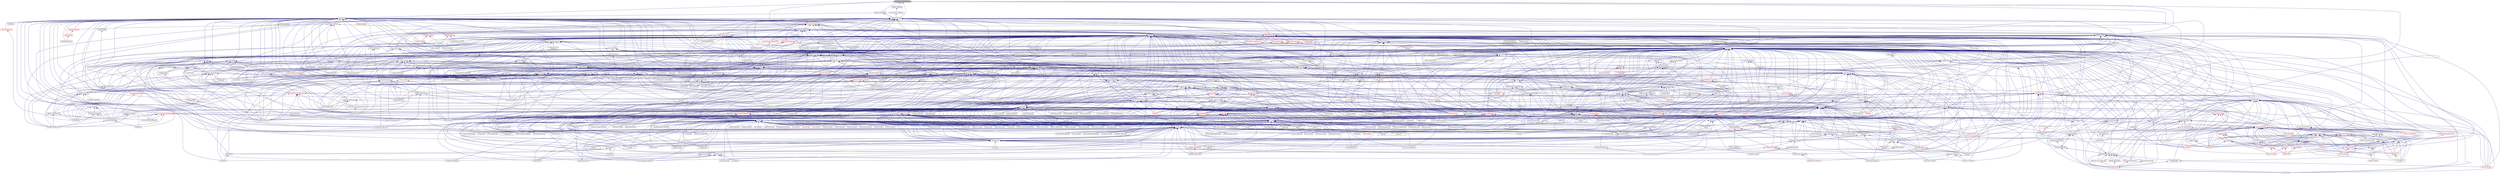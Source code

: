 digraph "get_function_annotation.hpp"
{
  edge [fontname="Helvetica",fontsize="10",labelfontname="Helvetica",labelfontsize="10"];
  node [fontname="Helvetica",fontsize="10",shape=record];
  Node21 [label="get_function_annotation.hpp",height=0.2,width=0.4,color="black", fillcolor="grey75", style="filled", fontcolor="black"];
  Node21 -> Node22 [dir="back",color="midnightblue",fontsize="10",style="solid",fontname="Helvetica"];
  Node22 [label="traits.hpp",height=0.2,width=0.4,color="black", fillcolor="white", style="filled",URL="$d7/db8/include_2traits_8hpp.html"];
  Node22 -> Node23 [dir="back",color="midnightblue",fontsize="10",style="solid",fontname="Helvetica"];
  Node23 [label="future_range_ambiguity\l_2032.cpp",height=0.2,width=0.4,color="black", fillcolor="white", style="filled",URL="$dc/d4e/future__range__ambiguity__2032_8cpp.html"];
  Node22 -> Node24 [dir="back",color="midnightblue",fontsize="10",style="solid",fontname="Helvetica"];
  Node24 [label="unordered_map.cpp",height=0.2,width=0.4,color="black", fillcolor="white", style="filled",URL="$d1/d75/unordered__map_8cpp.html"];
  Node22 -> Node25 [dir="back",color="midnightblue",fontsize="10",style="solid",fontname="Helvetica"];
  Node25 [label="async_cb_colocated.cpp",height=0.2,width=0.4,color="black", fillcolor="white", style="filled",URL="$d7/d7f/async__cb__colocated_8cpp.html"];
  Node22 -> Node26 [dir="back",color="midnightblue",fontsize="10",style="solid",fontname="Helvetica"];
  Node26 [label="partitioned_vector\l_iter.cpp",height=0.2,width=0.4,color="black", fillcolor="white", style="filled",URL="$dc/ddf/partitioned__vector__iter_8cpp.html"];
  Node21 -> Node27 [dir="back",color="midnightblue",fontsize="10",style="solid",fontname="Helvetica"];
  Node27 [label="bind.hpp",height=0.2,width=0.4,color="black", fillcolor="white", style="filled",URL="$d3/df8/util_2bind_8hpp.html"];
  Node27 -> Node28 [dir="back",color="midnightblue",fontsize="10",style="solid",fontname="Helvetica"];
  Node28 [label="hpx_thread_phase.cpp",height=0.2,width=0.4,color="black", fillcolor="white", style="filled",URL="$d5/dca/hpx__thread__phase_8cpp.html"];
  Node27 -> Node29 [dir="back",color="midnightblue",fontsize="10",style="solid",fontname="Helvetica"];
  Node29 [label="os_thread_num.cpp",height=0.2,width=0.4,color="black", fillcolor="white", style="filled",URL="$d2/dfb/os__thread__num_8cpp.html"];
  Node27 -> Node30 [dir="back",color="midnightblue",fontsize="10",style="solid",fontname="Helvetica"];
  Node30 [label="sine.cpp",height=0.2,width=0.4,color="black", fillcolor="white", style="filled",URL="$d3/d0d/server_2sine_8cpp.html"];
  Node27 -> Node31 [dir="back",color="midnightblue",fontsize="10",style="solid",fontname="Helvetica"];
  Node31 [label="sine.cpp",height=0.2,width=0.4,color="black", fillcolor="white", style="filled",URL="$d5/dd8/sine_8cpp.html"];
  Node27 -> Node32 [dir="back",color="midnightblue",fontsize="10",style="solid",fontname="Helvetica"];
  Node32 [label="qt.cpp",height=0.2,width=0.4,color="black", fillcolor="white", style="filled",URL="$df/d90/qt_8cpp.html"];
  Node27 -> Node33 [dir="back",color="midnightblue",fontsize="10",style="solid",fontname="Helvetica"];
  Node33 [label="throttle.cpp",height=0.2,width=0.4,color="black", fillcolor="white", style="filled",URL="$de/d56/server_2throttle_8cpp.html"];
  Node27 -> Node34 [dir="back",color="midnightblue",fontsize="10",style="solid",fontname="Helvetica"];
  Node34 [label="migrate_from_storage.hpp",height=0.2,width=0.4,color="black", fillcolor="white", style="filled",URL="$d3/d9f/server_2migrate__from__storage_8hpp.html"];
  Node34 -> Node35 [dir="back",color="midnightblue",fontsize="10",style="solid",fontname="Helvetica"];
  Node35 [label="migrate_from_storage.hpp",height=0.2,width=0.4,color="red", fillcolor="white", style="filled",URL="$db/d0f/migrate__from__storage_8hpp.html"];
  Node27 -> Node38 [dir="back",color="midnightblue",fontsize="10",style="solid",fontname="Helvetica"];
  Node38 [label="migrate_to_storage.hpp",height=0.2,width=0.4,color="black", fillcolor="white", style="filled",URL="$d4/d4c/server_2migrate__to__storage_8hpp.html"];
  Node38 -> Node39 [dir="back",color="midnightblue",fontsize="10",style="solid",fontname="Helvetica"];
  Node39 [label="migrate_to_storage.hpp",height=0.2,width=0.4,color="red", fillcolor="white", style="filled",URL="$da/d18/migrate__to__storage_8hpp.html"];
  Node38 -> Node40 [dir="back",color="midnightblue",fontsize="10",style="solid",fontname="Helvetica"];
  Node40 [label="component_module.cpp",height=0.2,width=0.4,color="black", fillcolor="white", style="filled",URL="$de/dc1/component__storage_2component__module_8cpp.html"];
  Node27 -> Node41 [dir="back",color="midnightblue",fontsize="10",style="solid",fontname="Helvetica"];
  Node41 [label="partitioned_vector\l_decl.hpp",height=0.2,width=0.4,color="black", fillcolor="white", style="filled",URL="$d2/d77/partitioned__vector__decl_8hpp.html"];
  Node41 -> Node42 [dir="back",color="midnightblue",fontsize="10",style="solid",fontname="Helvetica"];
  Node42 [label="partitioned_vector.hpp",height=0.2,width=0.4,color="red", fillcolor="white", style="filled",URL="$dc/d76/components_2containers_2partitioned__vector_2partitioned__vector_8hpp.html"];
  Node41 -> Node67 [dir="back",color="midnightblue",fontsize="10",style="solid",fontname="Helvetica"];
  Node67 [label="partitioned_vector\l_component_impl.hpp",height=0.2,width=0.4,color="red", fillcolor="white", style="filled",URL="$d1/d79/partitioned__vector__component__impl_8hpp.html"];
  Node67 -> Node69 [dir="back",color="midnightblue",fontsize="10",style="solid",fontname="Helvetica"];
  Node69 [label="partitioned_vector\l_impl.hpp",height=0.2,width=0.4,color="black", fillcolor="white", style="filled",URL="$d0/db1/partitioned__vector__impl_8hpp.html"];
  Node69 -> Node42 [dir="back",color="midnightblue",fontsize="10",style="solid",fontname="Helvetica"];
  Node41 -> Node69 [dir="back",color="midnightblue",fontsize="10",style="solid",fontname="Helvetica"];
  Node41 -> Node70 [dir="back",color="midnightblue",fontsize="10",style="solid",fontname="Helvetica"];
  Node70 [label="partitioned_vector\l_predef.hpp",height=0.2,width=0.4,color="red", fillcolor="white", style="filled",URL="$d4/dc4/components_2containers_2partitioned__vector_2partitioned__vector__predef_8hpp.html"];
  Node41 -> Node83 [dir="back",color="midnightblue",fontsize="10",style="solid",fontname="Helvetica"];
  Node83 [label="partitioned_vector.hpp",height=0.2,width=0.4,color="black", fillcolor="white", style="filled",URL="$de/d3e/runtime_2serialization_2partitioned__vector_8hpp.html"];
  Node83 -> Node84 [dir="back",color="midnightblue",fontsize="10",style="solid",fontname="Helvetica"];
  Node84 [label="serialization.hpp",height=0.2,width=0.4,color="red", fillcolor="white", style="filled",URL="$d8/d21/serialization_8hpp.html"];
  Node84 -> Node98 [dir="back",color="midnightblue",fontsize="10",style="solid",fontname="Helvetica"];
  Node98 [label="fractals_struct.cpp",height=0.2,width=0.4,color="black", fillcolor="white", style="filled",URL="$d8/d2f/fractals__struct_8cpp.html"];
  Node84 -> Node100 [dir="back",color="midnightblue",fontsize="10",style="solid",fontname="Helvetica"];
  Node100 [label="sierpinski.cpp",height=0.2,width=0.4,color="black", fillcolor="white", style="filled",URL="$d3/d7e/sierpinski_8cpp.html"];
  Node84 -> Node106 [dir="back",color="midnightblue",fontsize="10",style="solid",fontname="Helvetica"];
  Node106 [label="osu_bw.cpp",height=0.2,width=0.4,color="black", fillcolor="white", style="filled",URL="$d4/d20/osu__bw_8cpp.html"];
  Node84 -> Node108 [dir="back",color="midnightblue",fontsize="10",style="solid",fontname="Helvetica"];
  Node108 [label="osu_multi_lat.cpp",height=0.2,width=0.4,color="black", fillcolor="white", style="filled",URL="$d7/d91/osu__multi__lat_8cpp.html"];
  Node84 -> Node113 [dir="back",color="midnightblue",fontsize="10",style="solid",fontname="Helvetica"];
  Node113 [label="zero_copy_parcels_1001.cpp",height=0.2,width=0.4,color="black", fillcolor="white", style="filled",URL="$da/dfd/zero__copy__parcels__1001_8cpp.html"];
  Node27 -> Node69 [dir="back",color="midnightblue",fontsize="10",style="solid",fontname="Helvetica"];
  Node27 -> Node120 [dir="back",color="midnightblue",fontsize="10",style="solid",fontname="Helvetica"];
  Node120 [label="unordered_map.hpp",height=0.2,width=0.4,color="black", fillcolor="white", style="filled",URL="$d9/ddf/hpx_2components_2containers_2unordered_2unordered__map_8hpp.html"];
  Node120 -> Node121 [dir="back",color="midnightblue",fontsize="10",style="solid",fontname="Helvetica"];
  Node121 [label="component_storage.hpp",height=0.2,width=0.4,color="red", fillcolor="white", style="filled",URL="$d6/d36/components_2component__storage_2server_2component__storage_8hpp.html"];
  Node121 -> Node122 [dir="back",color="midnightblue",fontsize="10",style="solid",fontname="Helvetica"];
  Node122 [label="component_storage.hpp",height=0.2,width=0.4,color="red", fillcolor="white", style="filled",URL="$d0/dd6/components_2component__storage_2component__storage_8hpp.html"];
  Node122 -> Node39 [dir="back",color="midnightblue",fontsize="10",style="solid",fontname="Helvetica"];
  Node122 -> Node123 [dir="back",color="midnightblue",fontsize="10",style="solid",fontname="Helvetica"];
  Node123 [label="component_storage.cpp",height=0.2,width=0.4,color="black", fillcolor="white", style="filled",URL="$d4/ddf/component__storage_8cpp.html"];
  Node121 -> Node34 [dir="back",color="midnightblue",fontsize="10",style="solid",fontname="Helvetica"];
  Node121 -> Node38 [dir="back",color="midnightblue",fontsize="10",style="solid",fontname="Helvetica"];
  Node120 -> Node125 [dir="back",color="midnightblue",fontsize="10",style="solid",fontname="Helvetica"];
  Node125 [label="unordered_map.hpp",height=0.2,width=0.4,color="black", fillcolor="white", style="filled",URL="$d6/d06/hpx_2include_2unordered__map_8hpp.html"];
  Node125 -> Node24 [dir="back",color="midnightblue",fontsize="10",style="solid",fontname="Helvetica"];
  Node120 -> Node126 [dir="back",color="midnightblue",fontsize="10",style="solid",fontname="Helvetica"];
  Node126 [label="partition_unordered\l_map_component.cpp",height=0.2,width=0.4,color="black", fillcolor="white", style="filled",URL="$d5/d34/partition__unordered__map__component_8cpp.html"];
  Node27 -> Node127 [dir="back",color="midnightblue",fontsize="10",style="solid",fontname="Helvetica"];
  Node127 [label="write_functions.hpp",height=0.2,width=0.4,color="black", fillcolor="white", style="filled",URL="$dd/dad/write__functions_8hpp.html"];
  Node127 -> Node128 [dir="back",color="midnightblue",fontsize="10",style="solid",fontname="Helvetica"];
  Node128 [label="buffer.hpp",height=0.2,width=0.4,color="red", fillcolor="white", style="filled",URL="$da/d1d/buffer_8hpp.html"];
  Node128 -> Node130 [dir="back",color="midnightblue",fontsize="10",style="solid",fontname="Helvetica"];
  Node130 [label="output_stream.hpp",height=0.2,width=0.4,color="black", fillcolor="white", style="filled",URL="$d6/db5/output__stream_8hpp.html"];
  Node130 -> Node131 [dir="back",color="midnightblue",fontsize="10",style="solid",fontname="Helvetica"];
  Node131 [label="ostream.hpp",height=0.2,width=0.4,color="red", fillcolor="white", style="filled",URL="$d1/d38/ostream_8hpp.html"];
  Node131 -> Node231 [dir="back",color="midnightblue",fontsize="10",style="solid",fontname="Helvetica"];
  Node231 [label="component_module.cpp",height=0.2,width=0.4,color="black", fillcolor="white", style="filled",URL="$da/d41/iostreams_2component__module_8cpp.html"];
  Node131 -> Node232 [dir="back",color="midnightblue",fontsize="10",style="solid",fontname="Helvetica"];
  Node232 [label="standard_streams.cpp",height=0.2,width=0.4,color="black", fillcolor="white", style="filled",URL="$da/d60/standard__streams_8cpp.html"];
  Node130 -> Node231 [dir="back",color="midnightblue",fontsize="10",style="solid",fontname="Helvetica"];
  Node130 -> Node235 [dir="back",color="midnightblue",fontsize="10",style="solid",fontname="Helvetica"];
  Node235 [label="output_stream.cpp",height=0.2,width=0.4,color="black", fillcolor="white", style="filled",URL="$d9/d9b/output__stream_8cpp.html"];
  Node128 -> Node235 [dir="back",color="midnightblue",fontsize="10",style="solid",fontname="Helvetica"];
  Node127 -> Node130 [dir="back",color="midnightblue",fontsize="10",style="solid",fontname="Helvetica"];
  Node27 -> Node236 [dir="back",color="midnightblue",fontsize="10",style="solid",fontname="Helvetica"];
  Node236 [label="hpx_init_impl.hpp",height=0.2,width=0.4,color="black", fillcolor="white", style="filled",URL="$d3/d6b/hpx__init__impl_8hpp.html"];
  Node236 -> Node237 [dir="back",color="midnightblue",fontsize="10",style="solid",fontname="Helvetica"];
  Node237 [label="hpx_init.hpp",height=0.2,width=0.4,color="red", fillcolor="white", style="filled",URL="$d5/df5/hpx__init_8hpp.html"];
  Node237 -> Node244 [dir="back",color="midnightblue",fontsize="10",style="solid",fontname="Helvetica"];
  Node244 [label="1d_stencil_4_throttle.cpp",height=0.2,width=0.4,color="black", fillcolor="white", style="filled",URL="$d6/de5/1d__stencil__4__throttle_8cpp.html"];
  Node237 -> Node253 [dir="back",color="midnightblue",fontsize="10",style="solid",fontname="Helvetica"];
  Node253 [label="apex_balance.cpp",height=0.2,width=0.4,color="black", fillcolor="white", style="filled",URL="$d4/d8e/apex__balance_8cpp.html"];
  Node237 -> Node254 [dir="back",color="midnightblue",fontsize="10",style="solid",fontname="Helvetica"];
  Node254 [label="apex_fibonacci.cpp",height=0.2,width=0.4,color="black", fillcolor="white", style="filled",URL="$de/de1/apex__fibonacci_8cpp.html"];
  Node237 -> Node255 [dir="back",color="midnightblue",fontsize="10",style="solid",fontname="Helvetica"];
  Node255 [label="apex_policy_engine\l_active_thread_count.cpp",height=0.2,width=0.4,color="black", fillcolor="white", style="filled",URL="$d5/d01/apex__policy__engine__active__thread__count_8cpp.html"];
  Node237 -> Node256 [dir="back",color="midnightblue",fontsize="10",style="solid",fontname="Helvetica"];
  Node256 [label="apex_policy_engine\l_events.cpp",height=0.2,width=0.4,color="black", fillcolor="white", style="filled",URL="$df/d0f/apex__policy__engine__events_8cpp.html"];
  Node237 -> Node257 [dir="back",color="midnightblue",fontsize="10",style="solid",fontname="Helvetica"];
  Node257 [label="apex_policy_engine\l_periodic.cpp",height=0.2,width=0.4,color="black", fillcolor="white", style="filled",URL="$d5/d7b/apex__policy__engine__periodic_8cpp.html"];
  Node237 -> Node138 [dir="back",color="midnightblue",fontsize="10",style="solid",fontname="Helvetica"];
  Node138 [label="async_io_low_level.cpp",height=0.2,width=0.4,color="black", fillcolor="white", style="filled",URL="$dc/d10/async__io__low__level_8cpp.html"];
  Node237 -> Node28 [dir="back",color="midnightblue",fontsize="10",style="solid",fontname="Helvetica"];
  Node237 -> Node29 [dir="back",color="midnightblue",fontsize="10",style="solid",fontname="Helvetica"];
  Node237 -> Node260 [dir="back",color="midnightblue",fontsize="10",style="solid",fontname="Helvetica"];
  Node260 [label="heartbeat.cpp",height=0.2,width=0.4,color="black", fillcolor="white", style="filled",URL="$d8/d98/heartbeat_8cpp.html"];
  Node237 -> Node32 [dir="back",color="midnightblue",fontsize="10",style="solid",fontname="Helvetica"];
  Node237 -> Node268 [dir="back",color="midnightblue",fontsize="10",style="solid",fontname="Helvetica"];
  Node268 [label="factorial.cpp",height=0.2,width=0.4,color="black", fillcolor="white", style="filled",URL="$d9/d00/factorial_8cpp.html"];
  Node237 -> Node269 [dir="back",color="midnightblue",fontsize="10",style="solid",fontname="Helvetica"];
  Node269 [label="fibonacci.cpp",height=0.2,width=0.4,color="black", fillcolor="white", style="filled",URL="$d9/d89/fibonacci_8cpp.html"];
  Node237 -> Node270 [dir="back",color="midnightblue",fontsize="10",style="solid",fontname="Helvetica"];
  Node270 [label="fibonacci_await.cpp",height=0.2,width=0.4,color="black", fillcolor="white", style="filled",URL="$dc/d1c/fibonacci__await_8cpp.html"];
  Node237 -> Node271 [dir="back",color="midnightblue",fontsize="10",style="solid",fontname="Helvetica"];
  Node271 [label="fibonacci_dataflow.cpp",height=0.2,width=0.4,color="black", fillcolor="white", style="filled",URL="$df/d3d/fibonacci__dataflow_8cpp.html"];
  Node237 -> Node272 [dir="back",color="midnightblue",fontsize="10",style="solid",fontname="Helvetica"];
  Node272 [label="fibonacci_futures.cpp",height=0.2,width=0.4,color="black", fillcolor="white", style="filled",URL="$d6/de3/fibonacci__futures_8cpp.html"];
  Node237 -> Node273 [dir="back",color="midnightblue",fontsize="10",style="solid",fontname="Helvetica"];
  Node273 [label="fibonacci_futures_distributed.cpp",height=0.2,width=0.4,color="black", fillcolor="white", style="filled",URL="$d1/dc9/fibonacci__futures__distributed_8cpp.html"];
  Node237 -> Node274 [dir="back",color="midnightblue",fontsize="10",style="solid",fontname="Helvetica"];
  Node274 [label="fibonacci_one.cpp",height=0.2,width=0.4,color="black", fillcolor="white", style="filled",URL="$d8/d78/fibonacci__one_8cpp.html"];
  Node237 -> Node162 [dir="back",color="midnightblue",fontsize="10",style="solid",fontname="Helvetica"];
  Node162 [label="fractals.cpp",height=0.2,width=0.4,color="black", fillcolor="white", style="filled",URL="$d8/d58/fractals_8cpp.html"];
  Node237 -> Node163 [dir="back",color="midnightblue",fontsize="10",style="solid",fontname="Helvetica"];
  Node163 [label="fractals_executor.cpp",height=0.2,width=0.4,color="black", fillcolor="white", style="filled",URL="$d9/da9/fractals__executor_8cpp.html"];
  Node237 -> Node98 [dir="back",color="midnightblue",fontsize="10",style="solid",fontname="Helvetica"];
  Node237 -> Node100 [dir="back",color="midnightblue",fontsize="10",style="solid",fontname="Helvetica"];
  Node237 -> Node287 [dir="back",color="midnightblue",fontsize="10",style="solid",fontname="Helvetica"];
  Node287 [label="spell_check_file.cpp",height=0.2,width=0.4,color="black", fillcolor="white", style="filled",URL="$df/df7/spell__check__file_8cpp.html"];
  Node237 -> Node288 [dir="back",color="midnightblue",fontsize="10",style="solid",fontname="Helvetica"];
  Node288 [label="spell_check_simple.cpp",height=0.2,width=0.4,color="black", fillcolor="white", style="filled",URL="$dd/d54/spell__check__simple_8cpp.html"];
  Node237 -> Node236 [dir="back",color="midnightblue",fontsize="10",style="solid",fontname="Helvetica"];
  Node237 -> Node396 [dir="back",color="midnightblue",fontsize="10",style="solid",fontname="Helvetica"];
  Node396 [label="command_line_handling.hpp",height=0.2,width=0.4,color="red", fillcolor="white", style="filled",URL="$dc/dbc/command__line__handling_8hpp.html"];
  Node396 -> Node888 [dir="back",color="midnightblue",fontsize="10",style="solid",fontname="Helvetica"];
  Node888 [label="parcelport_libfabric.cpp",height=0.2,width=0.4,color="black", fillcolor="white", style="filled",URL="$de/d4f/parcelport__libfabric_8cpp.html"];
  Node396 -> Node889 [dir="back",color="midnightblue",fontsize="10",style="solid",fontname="Helvetica"];
  Node889 [label="parcelport_libfabric.hpp",height=0.2,width=0.4,color="red", fillcolor="white", style="filled",URL="$d2/da5/parcelport__libfabric_8hpp.html"];
  Node889 -> Node888 [dir="back",color="midnightblue",fontsize="10",style="solid",fontname="Helvetica"];
  Node889 -> Node892 [dir="back",color="midnightblue",fontsize="10",style="solid",fontname="Helvetica"];
  Node892 [label="sender.cpp",height=0.2,width=0.4,color="black", fillcolor="white", style="filled",URL="$d3/df1/sender_8cpp.html"];
  Node396 -> Node863 [dir="back",color="midnightblue",fontsize="10",style="solid",fontname="Helvetica"];
  Node863 [label="hpx_init.cpp",height=0.2,width=0.4,color="black", fillcolor="white", style="filled",URL="$d6/dfa/hpx__init_8cpp.html"];
  Node396 -> Node877 [dir="back",color="midnightblue",fontsize="10",style="solid",fontname="Helvetica"];
  Node877 [label="runtime_support_server.cpp",height=0.2,width=0.4,color="black", fillcolor="white", style="filled",URL="$de/d5c/runtime__support__server_8cpp.html"];
  Node396 -> Node882 [dir="back",color="midnightblue",fontsize="10",style="solid",fontname="Helvetica"];
  Node882 [label="runtime.cpp",height=0.2,width=0.4,color="black", fillcolor="white", style="filled",URL="$d3/dc3/runtime_8cpp.html"];
  Node396 -> Node884 [dir="back",color="midnightblue",fontsize="10",style="solid",fontname="Helvetica"];
  Node884 [label="command_line_handling.cpp",height=0.2,width=0.4,color="black", fillcolor="white", style="filled",URL="$db/d06/src_2util_2command__line__handling_8cpp.html"];
  Node237 -> Node863 [dir="back",color="midnightblue",fontsize="10",style="solid",fontname="Helvetica"];
  Node237 -> Node180 [dir="back",color="midnightblue",fontsize="10",style="solid",fontname="Helvetica"];
  Node180 [label="hpx_heterogeneous_timed\l_task_spawn.cpp",height=0.2,width=0.4,color="black", fillcolor="white", style="filled",URL="$dd/d27/hpx__heterogeneous__timed__task__spawn_8cpp.html"];
  Node237 -> Node459 [dir="back",color="midnightblue",fontsize="10",style="solid",fontname="Helvetica"];
  Node459 [label="htts2_hpx.cpp",height=0.2,width=0.4,color="black", fillcolor="white", style="filled",URL="$d2/daf/htts2__hpx_8cpp.html"];
  Node237 -> Node184 [dir="back",color="midnightblue",fontsize="10",style="solid",fontname="Helvetica"];
  Node184 [label="sizeof.cpp",height=0.2,width=0.4,color="black", fillcolor="white", style="filled",URL="$d3/d0f/sizeof_8cpp.html"];
  Node237 -> Node460 [dir="back",color="midnightblue",fontsize="10",style="solid",fontname="Helvetica"];
  Node460 [label="timed_task_spawn.cpp",height=0.2,width=0.4,color="black", fillcolor="white", style="filled",URL="$df/de1/timed__task__spawn_8cpp.html"];
  Node237 -> Node193 [dir="back",color="midnightblue",fontsize="10",style="solid",fontname="Helvetica"];
  Node193 [label="osu_scatter.cpp",height=0.2,width=0.4,color="black", fillcolor="white", style="filled",URL="$d4/d4c/osu__scatter_8cpp.html"];
  Node237 -> Node826 [dir="back",color="midnightblue",fontsize="10",style="solid",fontname="Helvetica"];
  Node826 [label="create_n_components\l_2323.cpp",height=0.2,width=0.4,color="black", fillcolor="white", style="filled",URL="$d9/d8c/create__n__components__2323_8cpp.html"];
  Node237 -> Node827 [dir="back",color="midnightblue",fontsize="10",style="solid",fontname="Helvetica"];
  Node827 [label="create_remote_component\l_2334.cpp",height=0.2,width=0.4,color="black", fillcolor="white", style="filled",URL="$de/d8c/create__remote__component__2334_8cpp.html"];
  Node237 -> Node906 [dir="back",color="midnightblue",fontsize="10",style="solid",fontname="Helvetica"];
  Node906 [label="lambda_arguments_2403.cpp",height=0.2,width=0.4,color="black", fillcolor="white", style="filled",URL="$d9/d6a/lambda__arguments__2403_8cpp.html"];
  Node237 -> Node907 [dir="back",color="midnightblue",fontsize="10",style="solid",fontname="Helvetica"];
  Node907 [label="lambda_return_type\l_2402.cpp",height=0.2,width=0.4,color="black", fillcolor="white", style="filled",URL="$dc/d13/lambda__return__type__2402_8cpp.html"];
  Node237 -> Node908 [dir="back",color="midnightblue",fontsize="10",style="solid",fontname="Helvetica"];
  Node908 [label="discover_counters_1787.cpp",height=0.2,width=0.4,color="black", fillcolor="white", style="filled",URL="$d0/d7f/discover__counters__1787_8cpp.html"];
  Node237 -> Node507 [dir="back",color="midnightblue",fontsize="10",style="solid",fontname="Helvetica"];
  Node507 [label="block_os_threads_1036.cpp",height=0.2,width=0.4,color="black", fillcolor="white", style="filled",URL="$d7/d92/block__os__threads__1036_8cpp.html"];
  Node237 -> Node510 [dir="back",color="midnightblue",fontsize="10",style="solid",fontname="Helvetica"];
  Node510 [label="thread_suspend_duration.cpp",height=0.2,width=0.4,color="black", fillcolor="white", style="filled",URL="$db/d59/thread__suspend__duration_8cpp.html"];
  Node237 -> Node511 [dir="back",color="midnightblue",fontsize="10",style="solid",fontname="Helvetica"];
  Node511 [label="thread_suspend_pending.cpp",height=0.2,width=0.4,color="black", fillcolor="white", style="filled",URL="$de/d29/thread__suspend__pending_8cpp.html"];
  Node237 -> Node202 [dir="back",color="midnightblue",fontsize="10",style="solid",fontname="Helvetica"];
  Node202 [label="function_argument.cpp",height=0.2,width=0.4,color="black", fillcolor="white", style="filled",URL="$db/da3/function__argument_8cpp.html"];
  Node237 -> Node203 [dir="back",color="midnightblue",fontsize="10",style="solid",fontname="Helvetica"];
  Node203 [label="function_serialization\l_728.cpp",height=0.2,width=0.4,color="black", fillcolor="white", style="filled",URL="$d8/db1/function__serialization__728_8cpp.html"];
  Node237 -> Node911 [dir="back",color="midnightblue",fontsize="10",style="solid",fontname="Helvetica"];
  Node911 [label="iarchive_1237.cpp",height=0.2,width=0.4,color="black", fillcolor="white", style="filled",URL="$db/d3c/iarchive__1237_8cpp.html"];
  Node237 -> Node912 [dir="back",color="midnightblue",fontsize="10",style="solid",fontname="Helvetica"];
  Node912 [label="protect_with_nullary\l_pfo.cpp",height=0.2,width=0.4,color="black", fillcolor="white", style="filled",URL="$df/db5/protect__with__nullary__pfo_8cpp.html"];
  Node237 -> Node515 [dir="back",color="midnightblue",fontsize="10",style="solid",fontname="Helvetica"];
  Node515 [label="serialize_buffer_1069.cpp",height=0.2,width=0.4,color="black", fillcolor="white", style="filled",URL="$d4/dc0/serialize__buffer__1069_8cpp.html"];
  Node237 -> Node914 [dir="back",color="midnightblue",fontsize="10",style="solid",fontname="Helvetica"];
  Node914 [label="tuple_serialization\l_803.cpp",height=0.2,width=0.4,color="black", fillcolor="white", style="filled",URL="$de/d61/tuple__serialization__803_8cpp.html"];
  Node237 -> Node113 [dir="back",color="midnightblue",fontsize="10",style="solid",fontname="Helvetica"];
  Node237 -> Node915 [dir="back",color="midnightblue",fontsize="10",style="solid",fontname="Helvetica"];
  Node915 [label="apex_action_count.cpp",height=0.2,width=0.4,color="black", fillcolor="white", style="filled",URL="$d8/de5/apex__action__count_8cpp.html"];
  Node237 -> Node25 [dir="back",color="midnightblue",fontsize="10",style="solid",fontname="Helvetica"];
  Node237 -> Node527 [dir="back",color="midnightblue",fontsize="10",style="solid",fontname="Helvetica"];
  Node527 [label="barrier.cpp",height=0.2,width=0.4,color="black", fillcolor="white", style="filled",URL="$df/d63/tests_2unit_2lcos_2barrier_8cpp.html"];
  Node237 -> Node788 [dir="back",color="midnightblue",fontsize="10",style="solid",fontname="Helvetica"];
  Node788 [label="counting_semaphore.cpp",height=0.2,width=0.4,color="black", fillcolor="white", style="filled",URL="$df/de9/counting__semaphore_8cpp.html"];
  Node237 -> Node532 [dir="back",color="midnightblue",fontsize="10",style="solid",fontname="Helvetica"];
  Node532 [label="local_barrier.cpp",height=0.2,width=0.4,color="black", fillcolor="white", style="filled",URL="$d2/db4/tests_2unit_2lcos_2local__barrier_8cpp.html"];
  Node237 -> Node885 [dir="back",color="midnightblue",fontsize="10",style="solid",fontname="Helvetica"];
  Node885 [label="local_mutex.cpp",height=0.2,width=0.4,color="black", fillcolor="white", style="filled",URL="$d8/d00/local__mutex_8cpp.html"];
  Node237 -> Node925 [dir="back",color="midnightblue",fontsize="10",style="solid",fontname="Helvetica"];
  Node925 [label="make_future.cpp",height=0.2,width=0.4,color="black", fillcolor="white", style="filled",URL="$d8/d4f/make__future_8cpp.html"];
  Node237 -> Node539 [dir="back",color="midnightblue",fontsize="10",style="solid",fontname="Helvetica"];
  Node539 [label="run_guarded.cpp",height=0.2,width=0.4,color="black", fillcolor="white", style="filled",URL="$db/dbb/run__guarded_8cpp.html"];
  Node237 -> Node792 [dir="back",color="midnightblue",fontsize="10",style="solid",fontname="Helvetica"];
  Node792 [label="shared_mutex1.cpp",height=0.2,width=0.4,color="black", fillcolor="white", style="filled",URL="$d8/d57/shared__mutex1_8cpp.html"];
  Node237 -> Node793 [dir="back",color="midnightblue",fontsize="10",style="solid",fontname="Helvetica"];
  Node793 [label="shared_mutex2.cpp",height=0.2,width=0.4,color="black", fillcolor="white", style="filled",URL="$d1/d40/shared__mutex2_8cpp.html"];
  Node237 -> Node794 [dir="back",color="midnightblue",fontsize="10",style="solid",fontname="Helvetica"];
  Node794 [label="sliding_semaphore.cpp",height=0.2,width=0.4,color="black", fillcolor="white", style="filled",URL="$d2/d38/sliding__semaphore_8cpp.html"];
  Node237 -> Node708 [dir="back",color="midnightblue",fontsize="10",style="solid",fontname="Helvetica"];
  Node708 [label="bulk_async.cpp",height=0.2,width=0.4,color="black", fillcolor="white", style="filled",URL="$d2/d56/bulk__async_8cpp.html"];
  Node237 -> Node709 [dir="back",color="midnightblue",fontsize="10",style="solid",fontname="Helvetica"];
  Node709 [label="bulk_async_v1.cpp",height=0.2,width=0.4,color="black", fillcolor="white", style="filled",URL="$d5/d1d/bulk__async__v1_8cpp.html"];
  Node237 -> Node710 [dir="back",color="midnightblue",fontsize="10",style="solid",fontname="Helvetica"];
  Node710 [label="created_executor.cpp",height=0.2,width=0.4,color="black", fillcolor="white", style="filled",URL="$d9/dca/created__executor_8cpp.html"];
  Node237 -> Node711 [dir="back",color="midnightblue",fontsize="10",style="solid",fontname="Helvetica"];
  Node711 [label="created_executor_v1.cpp",height=0.2,width=0.4,color="black", fillcolor="white", style="filled",URL="$de/ddd/created__executor__v1_8cpp.html"];
  Node237 -> Node931 [dir="back",color="midnightblue",fontsize="10",style="solid",fontname="Helvetica"];
  Node931 [label="path_elements.cpp",height=0.2,width=0.4,color="black", fillcolor="white", style="filled",URL="$d0/d80/path__elements_8cpp.html"];
  Node237 -> Node746 [dir="back",color="midnightblue",fontsize="10",style="solid",fontname="Helvetica"];
  Node746 [label="serialize_buffer.cpp",height=0.2,width=0.4,color="black", fillcolor="white", style="filled",URL="$d1/d00/serialize__buffer_8cpp.html"];
  Node237 -> Node932 [dir="back",color="midnightblue",fontsize="10",style="solid",fontname="Helvetica"];
  Node932 [label="zero_copy_serialization.cpp",height=0.2,width=0.4,color="black", fillcolor="white", style="filled",URL="$d4/dea/zero__copy__serialization_8cpp.html"];
  Node237 -> Node758 [dir="back",color="midnightblue",fontsize="10",style="solid",fontname="Helvetica"];
  Node758 [label="thread_affinity.cpp",height=0.2,width=0.4,color="black", fillcolor="white", style="filled",URL="$da/dce/thread__affinity_8cpp.html"];
  Node237 -> Node935 [dir="back",color="midnightblue",fontsize="10",style="solid",fontname="Helvetica"];
  Node935 [label="bind_const_test.cpp",height=0.2,width=0.4,color="black", fillcolor="white", style="filled",URL="$df/d49/bind__const__test_8cpp.html"];
  Node237 -> Node936 [dir="back",color="midnightblue",fontsize="10",style="solid",fontname="Helvetica"];
  Node936 [label="bind_cv_test.cpp",height=0.2,width=0.4,color="black", fillcolor="white", style="filled",URL="$dc/d55/bind__cv__test_8cpp.html"];
  Node237 -> Node937 [dir="back",color="midnightblue",fontsize="10",style="solid",fontname="Helvetica"];
  Node937 [label="bind_dm2_test.cpp",height=0.2,width=0.4,color="black", fillcolor="white", style="filled",URL="$d1/d0b/bind__dm2__test_8cpp.html"];
  Node237 -> Node938 [dir="back",color="midnightblue",fontsize="10",style="solid",fontname="Helvetica"];
  Node938 [label="bind_dm3_test.cpp",height=0.2,width=0.4,color="black", fillcolor="white", style="filled",URL="$dc/d3b/bind__dm3__test_8cpp.html"];
  Node237 -> Node939 [dir="back",color="midnightblue",fontsize="10",style="solid",fontname="Helvetica"];
  Node939 [label="bind_dm_test.cpp",height=0.2,width=0.4,color="black", fillcolor="white", style="filled",URL="$dd/df0/bind__dm__test_8cpp.html"];
  Node237 -> Node940 [dir="back",color="midnightblue",fontsize="10",style="solid",fontname="Helvetica"];
  Node940 [label="bind_placeholder_test.cpp",height=0.2,width=0.4,color="black", fillcolor="white", style="filled",URL="$dd/ded/bind__placeholder__test_8cpp.html"];
  Node237 -> Node941 [dir="back",color="midnightblue",fontsize="10",style="solid",fontname="Helvetica"];
  Node941 [label="bind_rv_sp_test.cpp",height=0.2,width=0.4,color="black", fillcolor="white", style="filled",URL="$d6/d8e/bind__rv__sp__test_8cpp.html"];
  Node237 -> Node942 [dir="back",color="midnightblue",fontsize="10",style="solid",fontname="Helvetica"];
  Node942 [label="bind_rvalue_test.cpp",height=0.2,width=0.4,color="black", fillcolor="white", style="filled",URL="$d9/d81/bind__rvalue__test_8cpp.html"];
  Node237 -> Node943 [dir="back",color="midnightblue",fontsize="10",style="solid",fontname="Helvetica"];
  Node943 [label="bind_stateful_test.cpp",height=0.2,width=0.4,color="black", fillcolor="white", style="filled",URL="$d2/db4/bind__stateful__test_8cpp.html"];
  Node237 -> Node944 [dir="back",color="midnightblue",fontsize="10",style="solid",fontname="Helvetica"];
  Node944 [label="bind_test.cpp",height=0.2,width=0.4,color="black", fillcolor="white", style="filled",URL="$d0/dac/bind__test_8cpp.html"];
  Node237 -> Node945 [dir="back",color="midnightblue",fontsize="10",style="solid",fontname="Helvetica"];
  Node945 [label="protect_test.cpp",height=0.2,width=0.4,color="black", fillcolor="white", style="filled",URL="$d3/da2/protect__test_8cpp.html"];
  Node237 -> Node946 [dir="back",color="midnightblue",fontsize="10",style="solid",fontname="Helvetica"];
  Node946 [label="bind_action.cpp",height=0.2,width=0.4,color="black", fillcolor="white", style="filled",URL="$d7/d85/bind__action_8cpp.html"];
  Node237 -> Node947 [dir="back",color="midnightblue",fontsize="10",style="solid",fontname="Helvetica"];
  Node947 [label="allocator_test.cpp",height=0.2,width=0.4,color="black", fillcolor="white", style="filled",URL="$d1/dc6/allocator__test_8cpp.html"];
  Node237 -> Node750 [dir="back",color="midnightblue",fontsize="10",style="solid",fontname="Helvetica"];
  Node750 [label="function.cpp",height=0.2,width=0.4,color="black", fillcolor="white", style="filled",URL="$de/dea/function_8cpp.html"];
  Node237 -> Node807 [dir="back",color="midnightblue",fontsize="10",style="solid",fontname="Helvetica"];
  Node807 [label="unwrap.cpp",height=0.2,width=0.4,color="black", fillcolor="white", style="filled",URL="$df/d62/unwrap_8cpp.html"];
  Node27 -> Node956 [dir="back",color="midnightblue",fontsize="10",style="solid",fontname="Helvetica"];
  Node956 [label="hpx_start_impl.hpp",height=0.2,width=0.4,color="black", fillcolor="white", style="filled",URL="$da/d4f/hpx__start__impl_8hpp.html"];
  Node956 -> Node957 [dir="back",color="midnightblue",fontsize="10",style="solid",fontname="Helvetica"];
  Node957 [label="hpx_start.hpp",height=0.2,width=0.4,color="red", fillcolor="white", style="filled",URL="$d4/d7b/hpx__start_8hpp.html"];
  Node957 -> Node956 [dir="back",color="midnightblue",fontsize="10",style="solid",fontname="Helvetica"];
  Node957 -> Node194 [dir="back",color="midnightblue",fontsize="10",style="solid",fontname="Helvetica"];
  Node194 [label="plain_action_1330.cpp",height=0.2,width=0.4,color="black", fillcolor="white", style="filled",URL="$d4/def/plain__action__1330_8cpp.html"];
  Node27 -> Node959 [dir="back",color="midnightblue",fontsize="10",style="solid",fontname="Helvetica"];
  Node959 [label="bind.hpp",height=0.2,width=0.4,color="black", fillcolor="white", style="filled",URL="$db/df6/include_2bind_8hpp.html"];
  Node959 -> Node946 [dir="back",color="midnightblue",fontsize="10",style="solid",fontname="Helvetica"];
  Node27 -> Node960 [dir="back",color="midnightblue",fontsize="10",style="solid",fontname="Helvetica"];
  Node960 [label="util.hpp",height=0.2,width=0.4,color="black", fillcolor="white", style="filled",URL="$df/d72/include_2util_8hpp.html"];
  Node960 -> Node244 [dir="back",color="midnightblue",fontsize="10",style="solid",fontname="Helvetica"];
  Node960 -> Node813 [dir="back",color="midnightblue",fontsize="10",style="solid",fontname="Helvetica"];
  Node813 [label="allgather_and_gate.hpp",height=0.2,width=0.4,color="red", fillcolor="white", style="filled",URL="$d9/dbb/allgather__and__gate_8hpp.html"];
  Node813 -> Node135 [dir="back",color="midnightblue",fontsize="10",style="solid",fontname="Helvetica"];
  Node135 [label="allgather_and_gate.cpp",height=0.2,width=0.4,color="black", fillcolor="white", style="filled",URL="$d1/d56/allgather__and__gate_8cpp.html"];
  Node960 -> Node135 [dir="back",color="midnightblue",fontsize="10",style="solid",fontname="Helvetica"];
  Node960 -> Node253 [dir="back",color="midnightblue",fontsize="10",style="solid",fontname="Helvetica"];
  Node960 -> Node254 [dir="back",color="midnightblue",fontsize="10",style="solid",fontname="Helvetica"];
  Node960 -> Node255 [dir="back",color="midnightblue",fontsize="10",style="solid",fontname="Helvetica"];
  Node960 -> Node256 [dir="back",color="midnightblue",fontsize="10",style="solid",fontname="Helvetica"];
  Node960 -> Node257 [dir="back",color="midnightblue",fontsize="10",style="solid",fontname="Helvetica"];
  Node960 -> Node138 [dir="back",color="midnightblue",fontsize="10",style="solid",fontname="Helvetica"];
  Node960 -> Node31 [dir="back",color="midnightblue",fontsize="10",style="solid",fontname="Helvetica"];
  Node960 -> Node268 [dir="back",color="midnightblue",fontsize="10",style="solid",fontname="Helvetica"];
  Node960 -> Node269 [dir="back",color="midnightblue",fontsize="10",style="solid",fontname="Helvetica"];
  Node960 -> Node270 [dir="back",color="midnightblue",fontsize="10",style="solid",fontname="Helvetica"];
  Node960 -> Node271 [dir="back",color="midnightblue",fontsize="10",style="solid",fontname="Helvetica"];
  Node960 -> Node272 [dir="back",color="midnightblue",fontsize="10",style="solid",fontname="Helvetica"];
  Node960 -> Node273 [dir="back",color="midnightblue",fontsize="10",style="solid",fontname="Helvetica"];
  Node960 -> Node274 [dir="back",color="midnightblue",fontsize="10",style="solid",fontname="Helvetica"];
  Node960 -> Node162 [dir="back",color="midnightblue",fontsize="10",style="solid",fontname="Helvetica"];
  Node960 -> Node163 [dir="back",color="midnightblue",fontsize="10",style="solid",fontname="Helvetica"];
  Node960 -> Node98 [dir="back",color="midnightblue",fontsize="10",style="solid",fontname="Helvetica"];
  Node960 -> Node165 [dir="back",color="midnightblue",fontsize="10",style="solid",fontname="Helvetica"];
  Node165 [label="interval_timer.cpp",height=0.2,width=0.4,color="black", fillcolor="white", style="filled",URL="$de/df1/examples_2quickstart_2interval__timer_8cpp.html"];
  Node960 -> Node100 [dir="back",color="midnightblue",fontsize="10",style="solid",fontname="Helvetica"];
  Node960 -> Node287 [dir="back",color="midnightblue",fontsize="10",style="solid",fontname="Helvetica"];
  Node960 -> Node288 [dir="back",color="midnightblue",fontsize="10",style="solid",fontname="Helvetica"];
  Node960 -> Node176 [dir="back",color="midnightblue",fontsize="10",style="solid",fontname="Helvetica"];
  Node176 [label="thread_aware_timer.cpp",height=0.2,width=0.4,color="black", fillcolor="white", style="filled",URL="$df/d11/examples_2thread__aware__timer_2thread__aware__timer_8cpp.html"];
  Node960 -> Node406 [dir="back",color="midnightblue",fontsize="10",style="solid",fontname="Helvetica"];
  Node406 [label="hpx.hpp",height=0.2,width=0.4,color="red", fillcolor="white", style="filled",URL="$d0/daa/hpx_8hpp.html"];
  Node406 -> Node244 [dir="back",color="midnightblue",fontsize="10",style="solid",fontname="Helvetica"];
  Node406 -> Node135 [dir="back",color="midnightblue",fontsize="10",style="solid",fontname="Helvetica"];
  Node406 -> Node28 [dir="back",color="midnightblue",fontsize="10",style="solid",fontname="Helvetica"];
  Node406 -> Node29 [dir="back",color="midnightblue",fontsize="10",style="solid",fontname="Helvetica"];
  Node406 -> Node147 [dir="back",color="midnightblue",fontsize="10",style="solid",fontname="Helvetica"];
  Node147 [label="stencil_iterator.cpp",height=0.2,width=0.4,color="black", fillcolor="white", style="filled",URL="$d6/de1/server_2stencil__iterator_8cpp.html"];
  Node406 -> Node30 [dir="back",color="midnightblue",fontsize="10",style="solid",fontname="Helvetica"];
  Node406 -> Node31 [dir="back",color="midnightblue",fontsize="10",style="solid",fontname="Helvetica"];
  Node406 -> Node32 [dir="back",color="midnightblue",fontsize="10",style="solid",fontname="Helvetica"];
  Node406 -> Node268 [dir="back",color="midnightblue",fontsize="10",style="solid",fontname="Helvetica"];
  Node406 -> Node439 [dir="back",color="midnightblue",fontsize="10",style="solid",fontname="Helvetica"];
  Node439 [label="partition3d.hpp",height=0.2,width=0.4,color="red", fillcolor="white", style="filled",URL="$d1/d50/partition3d_8hpp.html"];
  Node406 -> Node33 [dir="back",color="midnightblue",fontsize="10",style="solid",fontname="Helvetica"];
  Node406 -> Node444 [dir="back",color="midnightblue",fontsize="10",style="solid",fontname="Helvetica"];
  Node444 [label="throttle.hpp",height=0.2,width=0.4,color="black", fillcolor="white", style="filled",URL="$db/dc9/server_2throttle_8hpp.html"];
  Node444 -> Node33 [dir="back",color="midnightblue",fontsize="10",style="solid",fontname="Helvetica"];
  Node444 -> Node445 [dir="back",color="midnightblue",fontsize="10",style="solid",fontname="Helvetica"];
  Node445 [label="throttle.hpp",height=0.2,width=0.4,color="black", fillcolor="white", style="filled",URL="$d5/dec/stubs_2throttle_8hpp.html"];
  Node445 -> Node446 [dir="back",color="midnightblue",fontsize="10",style="solid",fontname="Helvetica"];
  Node446 [label="throttle.hpp",height=0.2,width=0.4,color="red", fillcolor="white", style="filled",URL="$d2/d2e/throttle_8hpp.html"];
  Node406 -> Node445 [dir="back",color="midnightblue",fontsize="10",style="solid",fontname="Helvetica"];
  Node406 -> Node446 [dir="back",color="midnightblue",fontsize="10",style="solid",fontname="Helvetica"];
  Node406 -> Node448 [dir="back",color="midnightblue",fontsize="10",style="solid",fontname="Helvetica"];
  Node448 [label="simple_central_tuplespace.hpp",height=0.2,width=0.4,color="red", fillcolor="white", style="filled",URL="$db/d69/server_2simple__central__tuplespace_8hpp.html"];
  Node406 -> Node452 [dir="back",color="midnightblue",fontsize="10",style="solid",fontname="Helvetica"];
  Node452 [label="tuples_warehouse.hpp",height=0.2,width=0.4,color="black", fillcolor="white", style="filled",URL="$da/de6/tuples__warehouse_8hpp.html"];
  Node452 -> Node448 [dir="back",color="midnightblue",fontsize="10",style="solid",fontname="Helvetica"];
  Node406 -> Node458 [dir="back",color="midnightblue",fontsize="10",style="solid",fontname="Helvetica"];
  Node458 [label="function_object_wrapper\l_overhead.cpp",height=0.2,width=0.4,color="black", fillcolor="white", style="filled",URL="$d5/d6f/function__object__wrapper__overhead_8cpp.html"];
  Node406 -> Node459 [dir="back",color="midnightblue",fontsize="10",style="solid",fontname="Helvetica"];
  Node406 -> Node184 [dir="back",color="midnightblue",fontsize="10",style="solid",fontname="Helvetica"];
  Node406 -> Node460 [dir="back",color="midnightblue",fontsize="10",style="solid",fontname="Helvetica"];
  Node406 -> Node106 [dir="back",color="midnightblue",fontsize="10",style="solid",fontname="Helvetica"];
  Node406 -> Node108 [dir="back",color="midnightblue",fontsize="10",style="solid",fontname="Helvetica"];
  Node406 -> Node193 [dir="back",color="midnightblue",fontsize="10",style="solid",fontname="Helvetica"];
  Node406 -> Node310 [dir="back",color="midnightblue",fontsize="10",style="solid",fontname="Helvetica"];
  Node310 [label="async_unwrap_1037.cpp",height=0.2,width=0.4,color="black", fillcolor="white", style="filled",URL="$d4/d13/async__unwrap__1037_8cpp.html"];
  Node406 -> Node315 [dir="back",color="midnightblue",fontsize="10",style="solid",fontname="Helvetica"];
  Node315 [label="dataflow_recursion\l_1613.cpp",height=0.2,width=0.4,color="black", fillcolor="white", style="filled",URL="$d0/d1f/dataflow__recursion__1613_8cpp.html"];
  Node406 -> Node317 [dir="back",color="midnightblue",fontsize="10",style="solid",fontname="Helvetica"];
  Node317 [label="exception_from_continuation\l_1613.cpp",height=0.2,width=0.4,color="black", fillcolor="white", style="filled",URL="$db/d28/exception__from__continuation__1613_8cpp.html"];
  Node406 -> Node320 [dir="back",color="midnightblue",fontsize="10",style="solid",fontname="Helvetica"];
  Node320 [label="future_790.cpp",height=0.2,width=0.4,color="black", fillcolor="white", style="filled",URL="$de/d3d/future__790_8cpp.html"];
  Node406 -> Node323 [dir="back",color="midnightblue",fontsize="10",style="solid",fontname="Helvetica"];
  Node323 [label="future_unwrap_878.cpp",height=0.2,width=0.4,color="black", fillcolor="white", style="filled",URL="$d9/ddf/future__unwrap__878_8cpp.html"];
  Node406 -> Node507 [dir="back",color="midnightblue",fontsize="10",style="solid",fontname="Helvetica"];
  Node406 -> Node510 [dir="back",color="midnightblue",fontsize="10",style="solid",fontname="Helvetica"];
  Node406 -> Node511 [dir="back",color="midnightblue",fontsize="10",style="solid",fontname="Helvetica"];
  Node406 -> Node202 [dir="back",color="midnightblue",fontsize="10",style="solid",fontname="Helvetica"];
  Node406 -> Node515 [dir="back",color="midnightblue",fontsize="10",style="solid",fontname="Helvetica"];
  Node406 -> Node516 [dir="back",color="midnightblue",fontsize="10",style="solid",fontname="Helvetica"];
  Node516 [label="unwrapped_1528.cpp",height=0.2,width=0.4,color="black", fillcolor="white", style="filled",URL="$d7/d63/unwrapped__1528_8cpp.html"];
  Node406 -> Node527 [dir="back",color="midnightblue",fontsize="10",style="solid",fontname="Helvetica"];
  Node406 -> Node532 [dir="back",color="midnightblue",fontsize="10",style="solid",fontname="Helvetica"];
  Node406 -> Node539 [dir="back",color="midnightblue",fontsize="10",style="solid",fontname="Helvetica"];
  Node406 -> Node708 [dir="back",color="midnightblue",fontsize="10",style="solid",fontname="Helvetica"];
  Node406 -> Node709 [dir="back",color="midnightblue",fontsize="10",style="solid",fontname="Helvetica"];
  Node406 -> Node710 [dir="back",color="midnightblue",fontsize="10",style="solid",fontname="Helvetica"];
  Node406 -> Node711 [dir="back",color="midnightblue",fontsize="10",style="solid",fontname="Helvetica"];
  Node406 -> Node746 [dir="back",color="midnightblue",fontsize="10",style="solid",fontname="Helvetica"];
  Node406 -> Node749 [dir="back",color="midnightblue",fontsize="10",style="solid",fontname="Helvetica"];
  Node749 [label="function_target.cpp",height=0.2,width=0.4,color="black", fillcolor="white", style="filled",URL="$d8/d72/function__target_8cpp.html"];
  Node406 -> Node750 [dir="back",color="midnightblue",fontsize="10",style="solid",fontname="Helvetica"];
  Node960 -> Node184 [dir="back",color="midnightblue",fontsize="10",style="solid",fontname="Helvetica"];
  Node960 -> Node106 [dir="back",color="midnightblue",fontsize="10",style="solid",fontname="Helvetica"];
  Node960 -> Node108 [dir="back",color="midnightblue",fontsize="10",style="solid",fontname="Helvetica"];
  Node960 -> Node961 [dir="back",color="midnightblue",fontsize="10",style="solid",fontname="Helvetica"];
  Node961 [label="test_utils.hpp",height=0.2,width=0.4,color="red", fillcolor="white", style="filled",URL="$d2/d18/performance_2parallel__algorithms_2local_2test__utils_8hpp.html"];
  Node960 -> Node826 [dir="back",color="midnightblue",fontsize="10",style="solid",fontname="Helvetica"];
  Node960 -> Node827 [dir="back",color="midnightblue",fontsize="10",style="solid",fontname="Helvetica"];
  Node960 -> Node906 [dir="back",color="midnightblue",fontsize="10",style="solid",fontname="Helvetica"];
  Node960 -> Node907 [dir="back",color="midnightblue",fontsize="10",style="solid",fontname="Helvetica"];
  Node960 -> Node908 [dir="back",color="midnightblue",fontsize="10",style="solid",fontname="Helvetica"];
  Node960 -> Node203 [dir="back",color="midnightblue",fontsize="10",style="solid",fontname="Helvetica"];
  Node960 -> Node911 [dir="back",color="midnightblue",fontsize="10",style="solid",fontname="Helvetica"];
  Node960 -> Node912 [dir="back",color="midnightblue",fontsize="10",style="solid",fontname="Helvetica"];
  Node960 -> Node914 [dir="back",color="midnightblue",fontsize="10",style="solid",fontname="Helvetica"];
  Node960 -> Node113 [dir="back",color="midnightblue",fontsize="10",style="solid",fontname="Helvetica"];
  Node960 -> Node915 [dir="back",color="midnightblue",fontsize="10",style="solid",fontname="Helvetica"];
  Node960 -> Node349 [dir="back",color="midnightblue",fontsize="10",style="solid",fontname="Helvetica"];
  Node349 [label="distribution_policy\l_executor.cpp",height=0.2,width=0.4,color="black", fillcolor="white", style="filled",URL="$da/d92/distribution__policy__executor_8cpp.html"];
  Node960 -> Node350 [dir="back",color="midnightblue",fontsize="10",style="solid",fontname="Helvetica"];
  Node350 [label="distribution_policy\l_executor_v1.cpp",height=0.2,width=0.4,color="black", fillcolor="white", style="filled",URL="$dd/d43/distribution__policy__executor__v1_8cpp.html"];
  Node960 -> Node962 [dir="back",color="midnightblue",fontsize="10",style="solid",fontname="Helvetica"];
  Node962 [label="test_utils.hpp",height=0.2,width=0.4,color="red", fillcolor="white", style="filled",URL="$d5/d53/unit_2parallel_2algorithms_2test__utils_8hpp.html"];
  Node960 -> Node976 [dir="back",color="midnightblue",fontsize="10",style="solid",fontname="Helvetica"];
  Node976 [label="test_utils.hpp",height=0.2,width=0.4,color="red", fillcolor="white", style="filled",URL="$db/d5c/unit_2parallel_2container__algorithms_2test__utils_8hpp.html"];
  Node960 -> Node931 [dir="back",color="midnightblue",fontsize="10",style="solid",fontname="Helvetica"];
  Node960 -> Node380 [dir="back",color="midnightblue",fontsize="10",style="solid",fontname="Helvetica"];
  Node380 [label="contains_test.cpp",height=0.2,width=0.4,color="black", fillcolor="white", style="filled",URL="$dd/d4f/contains__test_8cpp.html"];
  Node960 -> Node381 [dir="back",color="midnightblue",fontsize="10",style="solid",fontname="Helvetica"];
  Node381 [label="function_args.cpp",height=0.2,width=0.4,color="black", fillcolor="white", style="filled",URL="$dd/d64/function__args_8cpp.html"];
  Node960 -> Node382 [dir="back",color="midnightblue",fontsize="10",style="solid",fontname="Helvetica"];
  Node382 [label="function_arith.cpp",height=0.2,width=0.4,color="black", fillcolor="white", style="filled",URL="$d4/dda/function__arith_8cpp.html"];
  Node960 -> Node383 [dir="back",color="midnightblue",fontsize="10",style="solid",fontname="Helvetica"];
  Node383 [label="function_bind_test.cpp",height=0.2,width=0.4,color="black", fillcolor="white", style="filled",URL="$d8/dc0/function__bind__test_8cpp.html"];
  Node960 -> Node384 [dir="back",color="midnightblue",fontsize="10",style="solid",fontname="Helvetica"];
  Node384 [label="function_ref.cpp",height=0.2,width=0.4,color="black", fillcolor="white", style="filled",URL="$d5/dcc/function__ref_8cpp.html"];
  Node960 -> Node385 [dir="back",color="midnightblue",fontsize="10",style="solid",fontname="Helvetica"];
  Node385 [label="function_test.cpp",height=0.2,width=0.4,color="black", fillcolor="white", style="filled",URL="$d6/d3b/function__test_8cpp.html"];
  Node960 -> Node386 [dir="back",color="midnightblue",fontsize="10",style="solid",fontname="Helvetica"];
  Node386 [label="nothrow_swap.cpp",height=0.2,width=0.4,color="black", fillcolor="white", style="filled",URL="$dc/de3/nothrow__swap_8cpp.html"];
  Node960 -> Node387 [dir="back",color="midnightblue",fontsize="10",style="solid",fontname="Helvetica"];
  Node387 [label="stateless_test.cpp",height=0.2,width=0.4,color="black", fillcolor="white", style="filled",URL="$d5/d21/stateless__test_8cpp.html"];
  Node960 -> Node388 [dir="back",color="midnightblue",fontsize="10",style="solid",fontname="Helvetica"];
  Node388 [label="sum_avg.cpp",height=0.2,width=0.4,color="black", fillcolor="white", style="filled",URL="$d9/d5b/sum__avg_8cpp.html"];
  Node27 -> Node979 [dir="back",color="midnightblue",fontsize="10",style="solid",fontname="Helvetica"];
  Node979 [label="async.hpp",height=0.2,width=0.4,color="black", fillcolor="white", style="filled",URL="$d1/da1/lcos_2async_8hpp.html"];
  Node979 -> Node980 [dir="back",color="midnightblue",fontsize="10",style="solid",fontname="Helvetica"];
  Node980 [label="async.hpp",height=0.2,width=0.4,color="red", fillcolor="white", style="filled",URL="$d5/d2c/async_8hpp.html"];
  Node980 -> Node147 [dir="back",color="midnightblue",fontsize="10",style="solid",fontname="Helvetica"];
  Node980 -> Node981 [dir="back",color="midnightblue",fontsize="10",style="solid",fontname="Helvetica"];
  Node981 [label="apply.hpp",height=0.2,width=0.4,color="black", fillcolor="white", style="filled",URL="$d7/d4c/apply_8hpp.html"];
  Node981 -> Node785 [dir="back",color="midnightblue",fontsize="10",style="solid",fontname="Helvetica"];
  Node785 [label="widget.cpp",height=0.2,width=0.4,color="black", fillcolor="white", style="filled",URL="$da/d15/widget_8cpp.html"];
  Node981 -> Node131 [dir="back",color="midnightblue",fontsize="10",style="solid",fontname="Helvetica"];
  Node981 -> Node982 [dir="back",color="midnightblue",fontsize="10",style="solid",fontname="Helvetica"];
  Node982 [label="apply.hpp",height=0.2,width=0.4,color="red", fillcolor="white", style="filled",URL="$d6/d2c/include_2apply_8hpp.html"];
  Node982 -> Node932 [dir="back",color="midnightblue",fontsize="10",style="solid",fontname="Helvetica"];
  Node981 -> Node983 [dir="back",color="midnightblue",fontsize="10",style="solid",fontname="Helvetica"];
  Node983 [label="dataflow.hpp",height=0.2,width=0.4,color="red", fillcolor="white", style="filled",URL="$db/d03/lcos_2dataflow_8hpp.html"];
  Node983 -> Node1138 [dir="back",color="midnightblue",fontsize="10",style="solid",fontname="Helvetica"];
  Node1138 [label="dataflow.hpp",height=0.2,width=0.4,color="red", fillcolor="white", style="filled",URL="$d8/de2/lcos_2local_2dataflow_8hpp.html"];
  Node1138 -> Node1139 [dir="back",color="midnightblue",fontsize="10",style="solid",fontname="Helvetica"];
  Node1139 [label="scan.hpp",height=0.2,width=0.4,color="red", fillcolor="white", style="filled",URL="$de/dc0/scan_8hpp.html"];
  Node983 -> Node1121 [dir="back",color="midnightblue",fontsize="10",style="solid",fontname="Helvetica"];
  Node1121 [label="partition.hpp",height=0.2,width=0.4,color="red", fillcolor="white", style="filled",URL="$db/d01/hpx_2parallel_2algorithms_2partition_8hpp.html"];
  Node983 -> Node1145 [dir="back",color="midnightblue",fontsize="10",style="solid",fontname="Helvetica"];
  Node1145 [label="performance_counter\l_set.hpp",height=0.2,width=0.4,color="red", fillcolor="white", style="filled",URL="$db/d5c/performance__counter__set_8hpp.html"];
  Node1145 -> Node1154 [dir="back",color="midnightblue",fontsize="10",style="solid",fontname="Helvetica"];
  Node1154 [label="performance_counter\l_set.cpp",height=0.2,width=0.4,color="black", fillcolor="white", style="filled",URL="$dd/dcb/performance__counter__set_8cpp.html"];
  Node981 -> Node1155 [dir="back",color="midnightblue",fontsize="10",style="solid",fontname="Helvetica"];
  Node1155 [label="parallel_executor.hpp",height=0.2,width=0.4,color="black", fillcolor="white", style="filled",URL="$d8/d39/parallel__executor_8hpp.html"];
  Node1155 -> Node1156 [dir="back",color="midnightblue",fontsize="10",style="solid",fontname="Helvetica"];
  Node1156 [label="execution_policy.hpp",height=0.2,width=0.4,color="red", fillcolor="white", style="filled",URL="$d4/d36/execution__policy_8hpp.html"];
  Node1156 -> Node1158 [dir="back",color="midnightblue",fontsize="10",style="solid",fontname="Helvetica"];
  Node1158 [label="spmd_block.hpp",height=0.2,width=0.4,color="black", fillcolor="white", style="filled",URL="$d7/d72/lcos_2local_2spmd__block_8hpp.html"];
  Node1158 -> Node1159 [dir="back",color="midnightblue",fontsize="10",style="solid",fontname="Helvetica"];
  Node1159 [label="spmd_block.hpp",height=0.2,width=0.4,color="red", fillcolor="white", style="filled",URL="$d0/d37/parallel_2spmd__block_8hpp.html"];
  Node1156 -> Node1160 [dir="back",color="midnightblue",fontsize="10",style="solid",fontname="Helvetica"];
  Node1160 [label="spmd_block.hpp",height=0.2,width=0.4,color="red", fillcolor="white", style="filled",URL="$d3/d34/lcos_2spmd__block_8hpp.html"];
  Node1156 -> Node1010 [dir="back",color="midnightblue",fontsize="10",style="solid",fontname="Helvetica"];
  Node1010 [label="copy.hpp",height=0.2,width=0.4,color="red", fillcolor="white", style="filled",URL="$d3/d90/algorithms_2copy_8hpp.html"];
  Node1010 -> Node995 [dir="back",color="midnightblue",fontsize="10",style="solid",fontname="Helvetica"];
  Node995 [label="algorithm.hpp",height=0.2,width=0.4,color="red", fillcolor="white", style="filled",URL="$de/d55/algorithm_8hpp.html"];
  Node1010 -> Node1003 [dir="back",color="midnightblue",fontsize="10",style="solid",fontname="Helvetica"];
  Node1003 [label="reduce_by_key.hpp",height=0.2,width=0.4,color="red", fillcolor="white", style="filled",URL="$d9/d4a/reduce__by__key_8hpp.html"];
  Node1156 -> Node1069 [dir="back",color="midnightblue",fontsize="10",style="solid",fontname="Helvetica"];
  Node1069 [label="count.hpp",height=0.2,width=0.4,color="black", fillcolor="white", style="filled",URL="$d7/d8f/algorithms_2count_8hpp.html"];
  Node1069 -> Node1070 [dir="back",color="midnightblue",fontsize="10",style="solid",fontname="Helvetica"];
  Node1070 [label="parallel_count.hpp",height=0.2,width=0.4,color="red", fillcolor="white", style="filled",URL="$de/d0a/parallel__count_8hpp.html"];
  Node1069 -> Node995 [dir="back",color="midnightblue",fontsize="10",style="solid",fontname="Helvetica"];
  Node1069 -> Node1071 [dir="back",color="midnightblue",fontsize="10",style="solid",fontname="Helvetica"];
  Node1071 [label="count.hpp",height=0.2,width=0.4,color="red", fillcolor="white", style="filled",URL="$d9/dd7/segmented__algorithms_2count_8hpp.html"];
  Node1071 -> Node1070 [dir="back",color="midnightblue",fontsize="10",style="solid",fontname="Helvetica"];
  Node1156 -> Node1164 [dir="back",color="midnightblue",fontsize="10",style="solid",fontname="Helvetica"];
  Node1164 [label="dispatch.hpp",height=0.2,width=0.4,color="red", fillcolor="white", style="filled",URL="$dd/dd9/algorithms_2detail_2dispatch_8hpp.html"];
  Node1164 -> Node1010 [dir="back",color="midnightblue",fontsize="10",style="solid",fontname="Helvetica"];
  Node1164 -> Node1069 [dir="back",color="midnightblue",fontsize="10",style="solid",fontname="Helvetica"];
  Node1164 -> Node1074 [dir="back",color="midnightblue",fontsize="10",style="solid",fontname="Helvetica"];
  Node1074 [label="exclusive_scan.hpp",height=0.2,width=0.4,color="red", fillcolor="white", style="filled",URL="$d8/d31/algorithms_2exclusive__scan_8hpp.html"];
  Node1164 -> Node1085 [dir="back",color="midnightblue",fontsize="10",style="solid",fontname="Helvetica"];
  Node1085 [label="inclusive_scan.hpp",height=0.2,width=0.4,color="red", fillcolor="white", style="filled",URL="$da/dbf/algorithms_2inclusive__scan_8hpp.html"];
  Node1085 -> Node1074 [dir="back",color="midnightblue",fontsize="10",style="solid",fontname="Helvetica"];
  Node1085 -> Node1003 [dir="back",color="midnightblue",fontsize="10",style="solid",fontname="Helvetica"];
  Node1085 -> Node1086 [dir="back",color="midnightblue",fontsize="10",style="solid",fontname="Helvetica"];
  Node1086 [label="transform_inclusive\l_scan.hpp",height=0.2,width=0.4,color="red", fillcolor="white", style="filled",URL="$d2/dc9/algorithms_2transform__inclusive__scan_8hpp.html"];
  Node1086 -> Node1087 [dir="back",color="midnightblue",fontsize="10",style="solid",fontname="Helvetica"];
  Node1087 [label="transform_exclusive\l_scan.hpp",height=0.2,width=0.4,color="red", fillcolor="white", style="filled",URL="$d6/d4e/algorithms_2transform__exclusive__scan_8hpp.html"];
  Node1164 -> Node1090 [dir="back",color="midnightblue",fontsize="10",style="solid",fontname="Helvetica"];
  Node1090 [label="is_heap.hpp",height=0.2,width=0.4,color="red", fillcolor="white", style="filled",URL="$df/d5d/algorithms_2is__heap_8hpp.html"];
  Node1164 -> Node1093 [dir="back",color="midnightblue",fontsize="10",style="solid",fontname="Helvetica"];
  Node1093 [label="is_partitioned.hpp",height=0.2,width=0.4,color="red", fillcolor="white", style="filled",URL="$d8/dcf/is__partitioned_8hpp.html"];
  Node1093 -> Node995 [dir="back",color="midnightblue",fontsize="10",style="solid",fontname="Helvetica"];
  Node1164 -> Node1121 [dir="back",color="midnightblue",fontsize="10",style="solid",fontname="Helvetica"];
  Node1164 -> Node1001 [dir="back",color="midnightblue",fontsize="10",style="solid",fontname="Helvetica"];
  Node1001 [label="sort.hpp",height=0.2,width=0.4,color="red", fillcolor="white", style="filled",URL="$d3/d10/algorithms_2sort_8hpp.html"];
  Node1001 -> Node995 [dir="back",color="midnightblue",fontsize="10",style="solid",fontname="Helvetica"];
  Node1001 -> Node1003 [dir="back",color="midnightblue",fontsize="10",style="solid",fontname="Helvetica"];
  Node1164 -> Node1087 [dir="back",color="midnightblue",fontsize="10",style="solid",fontname="Helvetica"];
  Node1164 -> Node1086 [dir="back",color="midnightblue",fontsize="10",style="solid",fontname="Helvetica"];
  Node1164 -> Node1057 [dir="back",color="midnightblue",fontsize="10",style="solid",fontname="Helvetica"];
  Node1057 [label="unique.hpp",height=0.2,width=0.4,color="red", fillcolor="white", style="filled",URL="$d8/d56/algorithms_2unique_8hpp.html"];
  Node1164 -> Node1071 [dir="back",color="midnightblue",fontsize="10",style="solid",fontname="Helvetica"];
  Node1164 -> Node1139 [dir="back",color="midnightblue",fontsize="10",style="solid",fontname="Helvetica"];
  Node1156 -> Node1074 [dir="back",color="midnightblue",fontsize="10",style="solid",fontname="Helvetica"];
  Node1156 -> Node1085 [dir="back",color="midnightblue",fontsize="10",style="solid",fontname="Helvetica"];
  Node1156 -> Node1090 [dir="back",color="midnightblue",fontsize="10",style="solid",fontname="Helvetica"];
  Node1156 -> Node1093 [dir="back",color="midnightblue",fontsize="10",style="solid",fontname="Helvetica"];
  Node1156 -> Node1121 [dir="back",color="midnightblue",fontsize="10",style="solid",fontname="Helvetica"];
  Node1156 -> Node1001 [dir="back",color="midnightblue",fontsize="10",style="solid",fontname="Helvetica"];
  Node1156 -> Node1087 [dir="back",color="midnightblue",fontsize="10",style="solid",fontname="Helvetica"];
  Node1156 -> Node1086 [dir="back",color="midnightblue",fontsize="10",style="solid",fontname="Helvetica"];
  Node1156 -> Node1057 [dir="back",color="midnightblue",fontsize="10",style="solid",fontname="Helvetica"];
  Node1156 -> Node1167 [dir="back",color="midnightblue",fontsize="10",style="solid",fontname="Helvetica"];
  Node1167 [label="timed_executors.hpp",height=0.2,width=0.4,color="black", fillcolor="white", style="filled",URL="$da/d91/timed__executors_8hpp.html"];
  Node1167 -> Node1168 [dir="back",color="midnightblue",fontsize="10",style="solid",fontname="Helvetica"];
  Node1168 [label="timed_execution.hpp",height=0.2,width=0.4,color="black", fillcolor="white", style="filled",URL="$da/dc1/timed__execution_8hpp.html"];
  Node1168 -> Node780 [dir="back",color="midnightblue",fontsize="10",style="solid",fontname="Helvetica"];
  Node780 [label="execution.hpp",height=0.2,width=0.4,color="red", fillcolor="white", style="filled",URL="$d7/d7f/execution_8hpp.html"];
  Node1168 -> Node1169 [dir="back",color="midnightblue",fontsize="10",style="solid",fontname="Helvetica"];
  Node1169 [label="thread_timed_execution.hpp",height=0.2,width=0.4,color="black", fillcolor="white", style="filled",URL="$dd/dd0/thread__timed__execution_8hpp.html"];
  Node1169 -> Node780 [dir="back",color="midnightblue",fontsize="10",style="solid",fontname="Helvetica"];
  Node1169 -> Node1170 [dir="back",color="midnightblue",fontsize="10",style="solid",fontname="Helvetica"];
  Node1170 [label="default_executor.hpp",height=0.2,width=0.4,color="black", fillcolor="white", style="filled",URL="$dc/df1/parallel_2executors_2default__executor_8hpp.html"];
  Node1170 -> Node771 [dir="back",color="midnightblue",fontsize="10",style="solid",fontname="Helvetica"];
  Node771 [label="executors.hpp",height=0.2,width=0.4,color="red", fillcolor="white", style="filled",URL="$d6/d4e/parallel_2executors_8hpp.html"];
  Node771 -> Node780 [dir="back",color="midnightblue",fontsize="10",style="solid",fontname="Helvetica"];
  Node1169 -> Node1171 [dir="back",color="midnightblue",fontsize="10",style="solid",fontname="Helvetica"];
  Node1171 [label="this_thread_executors.hpp",height=0.2,width=0.4,color="red", fillcolor="white", style="filled",URL="$da/d68/parallel_2executors_2this__thread__executors_8hpp.html"];
  Node1171 -> Node771 [dir="back",color="midnightblue",fontsize="10",style="solid",fontname="Helvetica"];
  Node1169 -> Node1172 [dir="back",color="midnightblue",fontsize="10",style="solid",fontname="Helvetica"];
  Node1172 [label="thread_pool_attached\l_executors.hpp",height=0.2,width=0.4,color="red", fillcolor="white", style="filled",URL="$d8/d41/parallel_2executors_2thread__pool__attached__executors_8hpp.html"];
  Node1172 -> Node1173 [dir="back",color="midnightblue",fontsize="10",style="solid",fontname="Helvetica"];
  Node1173 [label="block_executor.hpp",height=0.2,width=0.4,color="red", fillcolor="white", style="filled",URL="$dc/d6f/block__executor_8hpp.html"];
  Node1172 -> Node771 [dir="back",color="midnightblue",fontsize="10",style="solid",fontname="Helvetica"];
  Node1169 -> Node770 [dir="back",color="midnightblue",fontsize="10",style="solid",fontname="Helvetica"];
  Node770 [label="thread_pool_executors.hpp",height=0.2,width=0.4,color="red", fillcolor="white", style="filled",URL="$d7/dc4/parallel_2executors_2thread__pool__executors_8hpp.html"];
  Node770 -> Node771 [dir="back",color="midnightblue",fontsize="10",style="solid",fontname="Helvetica"];
  Node1169 -> Node848 [dir="back",color="midnightblue",fontsize="10",style="solid",fontname="Helvetica"];
  Node848 [label="thread_pool_os_executors.hpp",height=0.2,width=0.4,color="red", fillcolor="white", style="filled",URL="$d7/dab/parallel_2executors_2thread__pool__os__executors_8hpp.html"];
  Node848 -> Node771 [dir="back",color="midnightblue",fontsize="10",style="solid",fontname="Helvetica"];
  Node1169 -> Node1167 [dir="back",color="midnightblue",fontsize="10",style="solid",fontname="Helvetica"];
  Node1168 -> Node1167 [dir="back",color="midnightblue",fontsize="10",style="solid",fontname="Helvetica"];
  Node1167 -> Node1174 [dir="back",color="midnightblue",fontsize="10",style="solid",fontname="Helvetica"];
  Node1174 [label="timed_execution_fwd.hpp",height=0.2,width=0.4,color="black", fillcolor="white", style="filled",URL="$df/d4e/timed__execution__fwd_8hpp.html"];
  Node1174 -> Node1168 [dir="back",color="midnightblue",fontsize="10",style="solid",fontname="Helvetica"];
  Node1167 -> Node771 [dir="back",color="midnightblue",fontsize="10",style="solid",fontname="Helvetica"];
  Node1156 -> Node1071 [dir="back",color="midnightblue",fontsize="10",style="solid",fontname="Helvetica"];
  Node1156 -> Node1139 [dir="back",color="midnightblue",fontsize="10",style="solid",fontname="Helvetica"];
  Node1156 -> Node1159 [dir="back",color="midnightblue",fontsize="10",style="solid",fontname="Helvetica"];
  Node1156 -> Node1007 [dir="back",color="midnightblue",fontsize="10",style="solid",fontname="Helvetica"];
  Node1007 [label="task_block.hpp",height=0.2,width=0.4,color="red", fillcolor="white", style="filled",URL="$de/db7/task__block_8hpp.html"];
  Node1156 -> Node1175 [dir="back",color="midnightblue",fontsize="10",style="solid",fontname="Helvetica"];
  Node1175 [label="handle_local_exceptions.hpp",height=0.2,width=0.4,color="red", fillcolor="white", style="filled",URL="$dc/df9/handle__local__exceptions_8hpp.html"];
  Node1175 -> Node1121 [dir="back",color="midnightblue",fontsize="10",style="solid",fontname="Helvetica"];
  Node1175 -> Node1001 [dir="back",color="midnightblue",fontsize="10",style="solid",fontname="Helvetica"];
  Node1175 -> Node1009 [dir="back",color="midnightblue",fontsize="10",style="solid",fontname="Helvetica"];
  Node1009 [label="foreach_partitioner.hpp",height=0.2,width=0.4,color="red", fillcolor="white", style="filled",URL="$de/deb/foreach__partitioner_8hpp.html"];
  Node1009 -> Node1010 [dir="back",color="midnightblue",fontsize="10",style="solid",fontname="Helvetica"];
  Node1009 -> Node1057 [dir="back",color="midnightblue",fontsize="10",style="solid",fontname="Helvetica"];
  Node1175 -> Node1060 [dir="back",color="midnightblue",fontsize="10",style="solid",fontname="Helvetica"];
  Node1060 [label="partitioner.hpp",height=0.2,width=0.4,color="red", fillcolor="white", style="filled",URL="$d6/d03/parallel_2util_2partitioner_8hpp.html"];
  Node1060 -> Node1069 [dir="back",color="midnightblue",fontsize="10",style="solid",fontname="Helvetica"];
  Node1060 -> Node1074 [dir="back",color="midnightblue",fontsize="10",style="solid",fontname="Helvetica"];
  Node1060 -> Node1085 [dir="back",color="midnightblue",fontsize="10",style="solid",fontname="Helvetica"];
  Node1060 -> Node1090 [dir="back",color="midnightblue",fontsize="10",style="solid",fontname="Helvetica"];
  Node1060 -> Node1093 [dir="back",color="midnightblue",fontsize="10",style="solid",fontname="Helvetica"];
  Node1060 -> Node1087 [dir="back",color="midnightblue",fontsize="10",style="solid",fontname="Helvetica"];
  Node1060 -> Node1086 [dir="back",color="midnightblue",fontsize="10",style="solid",fontname="Helvetica"];
  Node1175 -> Node1109 [dir="back",color="midnightblue",fontsize="10",style="solid",fontname="Helvetica"];
  Node1109 [label="partitioner_with_cleanup.hpp",height=0.2,width=0.4,color="red", fillcolor="white", style="filled",URL="$d5/ded/partitioner__with__cleanup_8hpp.html"];
  Node1175 -> Node1120 [dir="back",color="midnightblue",fontsize="10",style="solid",fontname="Helvetica"];
  Node1120 [label="scan_partitioner.hpp",height=0.2,width=0.4,color="black", fillcolor="white", style="filled",URL="$dd/d59/scan__partitioner_8hpp.html"];
  Node1120 -> Node1010 [dir="back",color="midnightblue",fontsize="10",style="solid",fontname="Helvetica"];
  Node1120 -> Node1074 [dir="back",color="midnightblue",fontsize="10",style="solid",fontname="Helvetica"];
  Node1120 -> Node1085 [dir="back",color="midnightblue",fontsize="10",style="solid",fontname="Helvetica"];
  Node1120 -> Node1121 [dir="back",color="midnightblue",fontsize="10",style="solid",fontname="Helvetica"];
  Node1120 -> Node1087 [dir="back",color="midnightblue",fontsize="10",style="solid",fontname="Helvetica"];
  Node1120 -> Node1086 [dir="back",color="midnightblue",fontsize="10",style="solid",fontname="Helvetica"];
  Node1120 -> Node1057 [dir="back",color="midnightblue",fontsize="10",style="solid",fontname="Helvetica"];
  Node1156 -> Node1176 [dir="back",color="midnightblue",fontsize="10",style="solid",fontname="Helvetica"];
  Node1176 [label="handle_remote_exceptions.hpp",height=0.2,width=0.4,color="red", fillcolor="white", style="filled",URL="$d2/d13/handle__remote__exceptions_8hpp.html"];
  Node1176 -> Node1071 [dir="back",color="midnightblue",fontsize="10",style="solid",fontname="Helvetica"];
  Node1156 -> Node1009 [dir="back",color="midnightblue",fontsize="10",style="solid",fontname="Helvetica"];
  Node1156 -> Node1050 [dir="back",color="midnightblue",fontsize="10",style="solid",fontname="Helvetica"];
  Node1050 [label="numa_allocator.hpp",height=0.2,width=0.4,color="red", fillcolor="white", style="filled",URL="$d7/df0/numa__allocator_8hpp.html"];
  Node1156 -> Node1060 [dir="back",color="midnightblue",fontsize="10",style="solid",fontname="Helvetica"];
  Node1156 -> Node1109 [dir="back",color="midnightblue",fontsize="10",style="solid",fontname="Helvetica"];
  Node1156 -> Node1120 [dir="back",color="midnightblue",fontsize="10",style="solid",fontname="Helvetica"];
  Node1155 -> Node1167 [dir="back",color="midnightblue",fontsize="10",style="solid",fontname="Helvetica"];
  Node1155 -> Node771 [dir="back",color="midnightblue",fontsize="10",style="solid",fontname="Helvetica"];
  Node981 -> Node1177 [dir="back",color="midnightblue",fontsize="10",style="solid",fontname="Helvetica"];
  Node1177 [label="sequenced_executor.hpp",height=0.2,width=0.4,color="black", fillcolor="white", style="filled",URL="$d2/dea/sequenced__executor_8hpp.html"];
  Node1177 -> Node1156 [dir="back",color="midnightblue",fontsize="10",style="solid",fontname="Helvetica"];
  Node1177 -> Node1167 [dir="back",color="midnightblue",fontsize="10",style="solid",fontname="Helvetica"];
  Node1177 -> Node771 [dir="back",color="midnightblue",fontsize="10",style="solid",fontname="Helvetica"];
  Node981 -> Node1178 [dir="back",color="midnightblue",fontsize="10",style="solid",fontname="Helvetica"];
  Node1178 [label="thread_execution.hpp",height=0.2,width=0.4,color="black", fillcolor="white", style="filled",URL="$da/d8f/thread__execution_8hpp.html"];
  Node1178 -> Node780 [dir="back",color="midnightblue",fontsize="10",style="solid",fontname="Helvetica"];
  Node1178 -> Node1170 [dir="back",color="midnightblue",fontsize="10",style="solid",fontname="Helvetica"];
  Node1178 -> Node1179 [dir="back",color="midnightblue",fontsize="10",style="solid",fontname="Helvetica"];
  Node1179 [label="service_executors.hpp",height=0.2,width=0.4,color="red", fillcolor="white", style="filled",URL="$db/d5e/parallel_2executors_2service__executors_8hpp.html"];
  Node1179 -> Node771 [dir="back",color="midnightblue",fontsize="10",style="solid",fontname="Helvetica"];
  Node1179 -> Node1180 [dir="back",color="midnightblue",fontsize="10",style="solid",fontname="Helvetica"];
  Node1180 [label="run_as_os_thread.hpp",height=0.2,width=0.4,color="red", fillcolor="white", style="filled",URL="$dc/d43/run__as__os__thread_8hpp.html"];
  Node1178 -> Node1171 [dir="back",color="midnightblue",fontsize="10",style="solid",fontname="Helvetica"];
  Node1178 -> Node1172 [dir="back",color="midnightblue",fontsize="10",style="solid",fontname="Helvetica"];
  Node1178 -> Node770 [dir="back",color="midnightblue",fontsize="10",style="solid",fontname="Helvetica"];
  Node1178 -> Node848 [dir="back",color="midnightblue",fontsize="10",style="solid",fontname="Helvetica"];
  Node981 -> Node863 [dir="back",color="midnightblue",fontsize="10",style="solid",fontname="Helvetica"];
  Node981 -> Node1183 [dir="back",color="midnightblue",fontsize="10",style="solid",fontname="Helvetica"];
  Node1183 [label="composable_guard.cpp",height=0.2,width=0.4,color="black", fillcolor="white", style="filled",URL="$d7/d2d/src_2lcos_2local_2composable__guard_8cpp.html"];
  Node981 -> Node1184 [dir="back",color="midnightblue",fontsize="10",style="solid",fontname="Helvetica"];
  Node1184 [label="performance_counter\l_stub.cpp",height=0.2,width=0.4,color="black", fillcolor="white", style="filled",URL="$df/db0/performance__counter__stub_8cpp.html"];
  Node981 -> Node1185 [dir="back",color="midnightblue",fontsize="10",style="solid",fontname="Helvetica"];
  Node1185 [label="addressing_service.cpp",height=0.2,width=0.4,color="black", fillcolor="white", style="filled",URL="$d7/d38/addressing__service_8cpp.html"];
  Node981 -> Node1186 [dir="back",color="midnightblue",fontsize="10",style="solid",fontname="Helvetica"];
  Node1186 [label="primary_namespace.cpp",height=0.2,width=0.4,color="black", fillcolor="white", style="filled",URL="$d3/dfe/primary__namespace_8cpp.html"];
  Node981 -> Node877 [dir="back",color="midnightblue",fontsize="10",style="solid",fontname="Helvetica"];
  Node981 -> Node1187 [dir="back",color="midnightblue",fontsize="10",style="solid",fontname="Helvetica"];
  Node1187 [label="memory_block_stubs.cpp",height=0.2,width=0.4,color="black", fillcolor="white", style="filled",URL="$d2/df8/memory__block__stubs_8cpp.html"];
  Node981 -> Node1188 [dir="back",color="midnightblue",fontsize="10",style="solid",fontname="Helvetica"];
  Node1188 [label="memory_stub.cpp",height=0.2,width=0.4,color="black", fillcolor="white", style="filled",URL="$de/ddf/memory__stub_8cpp.html"];
  Node981 -> Node1189 [dir="back",color="midnightblue",fontsize="10",style="solid",fontname="Helvetica"];
  Node1189 [label="runtime_support_stubs.cpp",height=0.2,width=0.4,color="black", fillcolor="white", style="filled",URL="$d8/d9f/runtime__support__stubs_8cpp.html"];
  Node981 -> Node1190 [dir="back",color="midnightblue",fontsize="10",style="solid",fontname="Helvetica"];
  Node1190 [label="get_locality_name.cpp",height=0.2,width=0.4,color="black", fillcolor="white", style="filled",URL="$da/d6f/get__locality__name_8cpp.html"];
  Node981 -> Node1191 [dir="back",color="midnightblue",fontsize="10",style="solid",fontname="Helvetica"];
  Node1191 [label="trigger_lco.cpp",height=0.2,width=0.4,color="black", fillcolor="white", style="filled",URL="$d4/dec/trigger__lco_8cpp.html"];
  Node981 -> Node788 [dir="back",color="midnightblue",fontsize="10",style="solid",fontname="Helvetica"];
  Node981 -> Node792 [dir="back",color="midnightblue",fontsize="10",style="solid",fontname="Helvetica"];
  Node981 -> Node793 [dir="back",color="midnightblue",fontsize="10",style="solid",fontname="Helvetica"];
  Node981 -> Node794 [dir="back",color="midnightblue",fontsize="10",style="solid",fontname="Helvetica"];
  Node980 -> Node69 [dir="back",color="midnightblue",fontsize="10",style="solid",fontname="Helvetica"];
  Node980 -> Node131 [dir="back",color="midnightblue",fontsize="10",style="solid",fontname="Helvetica"];
  Node980 -> Node1192 [dir="back",color="midnightblue",fontsize="10",style="solid",fontname="Helvetica"];
  Node1192 [label="child.hpp",height=0.2,width=0.4,color="red", fillcolor="white", style="filled",URL="$d5/dcf/child_8hpp.html"];
  Node980 -> Node1193 [dir="back",color="midnightblue",fontsize="10",style="solid",fontname="Helvetica"];
  Node1193 [label="async.hpp",height=0.2,width=0.4,color="red", fillcolor="white", style="filled",URL="$d4/d59/include_2async_8hpp.html"];
  Node1193 -> Node135 [dir="back",color="midnightblue",fontsize="10",style="solid",fontname="Helvetica"];
  Node1193 -> Node254 [dir="back",color="midnightblue",fontsize="10",style="solid",fontname="Helvetica"];
  Node1193 -> Node255 [dir="back",color="midnightblue",fontsize="10",style="solid",fontname="Helvetica"];
  Node1193 -> Node256 [dir="back",color="midnightblue",fontsize="10",style="solid",fontname="Helvetica"];
  Node1193 -> Node257 [dir="back",color="midnightblue",fontsize="10",style="solid",fontname="Helvetica"];
  Node1193 -> Node268 [dir="back",color="midnightblue",fontsize="10",style="solid",fontname="Helvetica"];
  Node1193 -> Node269 [dir="back",color="midnightblue",fontsize="10",style="solid",fontname="Helvetica"];
  Node1193 -> Node274 [dir="back",color="midnightblue",fontsize="10",style="solid",fontname="Helvetica"];
  Node1193 -> Node100 [dir="back",color="midnightblue",fontsize="10",style="solid",fontname="Helvetica"];
  Node1193 -> Node989 [dir="back",color="midnightblue",fontsize="10",style="solid",fontname="Helvetica"];
  Node989 [label="lcos.hpp",height=0.2,width=0.4,color="red", fillcolor="white", style="filled",URL="$d5/deb/lcos_8hpp.html"];
  Node989 -> Node135 [dir="back",color="midnightblue",fontsize="10",style="solid",fontname="Helvetica"];
  Node989 -> Node253 [dir="back",color="midnightblue",fontsize="10",style="solid",fontname="Helvetica"];
  Node989 -> Node255 [dir="back",color="midnightblue",fontsize="10",style="solid",fontname="Helvetica"];
  Node989 -> Node256 [dir="back",color="midnightblue",fontsize="10",style="solid",fontname="Helvetica"];
  Node989 -> Node257 [dir="back",color="midnightblue",fontsize="10",style="solid",fontname="Helvetica"];
  Node989 -> Node260 [dir="back",color="midnightblue",fontsize="10",style="solid",fontname="Helvetica"];
  Node989 -> Node270 [dir="back",color="midnightblue",fontsize="10",style="solid",fontname="Helvetica"];
  Node989 -> Node271 [dir="back",color="midnightblue",fontsize="10",style="solid",fontname="Helvetica"];
  Node989 -> Node272 [dir="back",color="midnightblue",fontsize="10",style="solid",fontname="Helvetica"];
  Node989 -> Node273 [dir="back",color="midnightblue",fontsize="10",style="solid",fontname="Helvetica"];
  Node989 -> Node162 [dir="back",color="midnightblue",fontsize="10",style="solid",fontname="Helvetica"];
  Node989 -> Node163 [dir="back",color="midnightblue",fontsize="10",style="solid",fontname="Helvetica"];
  Node989 -> Node98 [dir="back",color="midnightblue",fontsize="10",style="solid",fontname="Helvetica"];
  Node989 -> Node287 [dir="back",color="midnightblue",fontsize="10",style="solid",fontname="Helvetica"];
  Node989 -> Node288 [dir="back",color="midnightblue",fontsize="10",style="solid",fontname="Helvetica"];
  Node989 -> Node406 [dir="back",color="midnightblue",fontsize="10",style="solid",fontname="Helvetica"];
  Node989 -> Node23 [dir="back",color="midnightblue",fontsize="10",style="solid",fontname="Helvetica"];
  Node989 -> Node203 [dir="back",color="midnightblue",fontsize="10",style="solid",fontname="Helvetica"];
  Node989 -> Node912 [dir="back",color="midnightblue",fontsize="10",style="solid",fontname="Helvetica"];
  Node989 -> Node914 [dir="back",color="midnightblue",fontsize="10",style="solid",fontname="Helvetica"];
  Node989 -> Node113 [dir="back",color="midnightblue",fontsize="10",style="solid",fontname="Helvetica"];
  Node989 -> Node915 [dir="back",color="midnightblue",fontsize="10",style="solid",fontname="Helvetica"];
  Node989 -> Node25 [dir="back",color="midnightblue",fontsize="10",style="solid",fontname="Helvetica"];
  Node989 -> Node527 [dir="back",color="midnightblue",fontsize="10",style="solid",fontname="Helvetica"];
  Node989 -> Node788 [dir="back",color="midnightblue",fontsize="10",style="solid",fontname="Helvetica"];
  Node989 -> Node792 [dir="back",color="midnightblue",fontsize="10",style="solid",fontname="Helvetica"];
  Node989 -> Node793 [dir="back",color="midnightblue",fontsize="10",style="solid",fontname="Helvetica"];
  Node989 -> Node794 [dir="back",color="midnightblue",fontsize="10",style="solid",fontname="Helvetica"];
  Node989 -> Node746 [dir="back",color="midnightblue",fontsize="10",style="solid",fontname="Helvetica"];
  Node989 -> Node758 [dir="back",color="midnightblue",fontsize="10",style="solid",fontname="Helvetica"];
  Node989 -> Node946 [dir="back",color="midnightblue",fontsize="10",style="solid",fontname="Helvetica"];
  Node1193 -> Node826 [dir="back",color="midnightblue",fontsize="10",style="solid",fontname="Helvetica"];
  Node1193 -> Node203 [dir="back",color="midnightblue",fontsize="10",style="solid",fontname="Helvetica"];
  Node1193 -> Node914 [dir="back",color="midnightblue",fontsize="10",style="solid",fontname="Helvetica"];
  Node1193 -> Node113 [dir="back",color="midnightblue",fontsize="10",style="solid",fontname="Helvetica"];
  Node1193 -> Node915 [dir="back",color="midnightblue",fontsize="10",style="solid",fontname="Helvetica"];
  Node1193 -> Node349 [dir="back",color="midnightblue",fontsize="10",style="solid",fontname="Helvetica"];
  Node1193 -> Node350 [dir="back",color="midnightblue",fontsize="10",style="solid",fontname="Helvetica"];
  Node1193 -> Node25 [dir="back",color="midnightblue",fontsize="10",style="solid",fontname="Helvetica"];
  Node1193 -> Node946 [dir="back",color="midnightblue",fontsize="10",style="solid",fontname="Helvetica"];
  Node1193 -> Node807 [dir="back",color="midnightblue",fontsize="10",style="solid",fontname="Helvetica"];
  Node980 -> Node1090 [dir="back",color="midnightblue",fontsize="10",style="solid",fontname="Helvetica"];
  Node980 -> Node1121 [dir="back",color="midnightblue",fontsize="10",style="solid",fontname="Helvetica"];
  Node980 -> Node1155 [dir="back",color="midnightblue",fontsize="10",style="solid",fontname="Helvetica"];
  Node980 -> Node1177 [dir="back",color="midnightblue",fontsize="10",style="solid",fontname="Helvetica"];
  Node980 -> Node1178 [dir="back",color="midnightblue",fontsize="10",style="solid",fontname="Helvetica"];
  Node980 -> Node1007 [dir="back",color="midnightblue",fontsize="10",style="solid",fontname="Helvetica"];
  Node980 -> Node1175 [dir="back",color="midnightblue",fontsize="10",style="solid",fontname="Helvetica"];
  Node980 -> Node1194 [dir="back",color="midnightblue",fontsize="10",style="solid",fontname="Helvetica"];
  Node1194 [label="memory_block.hpp",height=0.2,width=0.4,color="red", fillcolor="white", style="filled",URL="$d2/d7e/stubs_2memory__block_8hpp.html"];
  Node1194 -> Node1187 [dir="back",color="midnightblue",fontsize="10",style="solid",fontname="Helvetica"];
  Node980 -> Node1196 [dir="back",color="midnightblue",fontsize="10",style="solid",fontname="Helvetica"];
  Node1196 [label="runtime_support.hpp",height=0.2,width=0.4,color="red", fillcolor="white", style="filled",URL="$da/d56/stubs_2runtime__support_8hpp.html"];
  Node1196 -> Node809 [dir="back",color="midnightblue",fontsize="10",style="solid",fontname="Helvetica"];
  Node809 [label="components.hpp",height=0.2,width=0.4,color="red", fillcolor="white", style="filled",URL="$d2/d8d/components_8hpp.html"];
  Node809 -> Node813 [dir="back",color="midnightblue",fontsize="10",style="solid",fontname="Helvetica"];
  Node809 -> Node30 [dir="back",color="midnightblue",fontsize="10",style="solid",fontname="Helvetica"];
  Node809 -> Node268 [dir="back",color="midnightblue",fontsize="10",style="solid",fontname="Helvetica"];
  Node809 -> Node444 [dir="back",color="midnightblue",fontsize="10",style="solid",fontname="Helvetica"];
  Node809 -> Node448 [dir="back",color="midnightblue",fontsize="10",style="solid",fontname="Helvetica"];
  Node809 -> Node452 [dir="back",color="midnightblue",fontsize="10",style="solid",fontname="Helvetica"];
  Node809 -> Node826 [dir="back",color="midnightblue",fontsize="10",style="solid",fontname="Helvetica"];
  Node809 -> Node827 [dir="back",color="midnightblue",fontsize="10",style="solid",fontname="Helvetica"];
  Node809 -> Node321 [dir="back",color="midnightblue",fontsize="10",style="solid",fontname="Helvetica"];
  Node321 [label="future_serialization\l_1898.cpp",height=0.2,width=0.4,color="black", fillcolor="white", style="filled",URL="$da/dde/future__serialization__1898_8cpp.html"];
  Node809 -> Node349 [dir="back",color="midnightblue",fontsize="10",style="solid",fontname="Helvetica"];
  Node809 -> Node350 [dir="back",color="midnightblue",fontsize="10",style="solid",fontname="Helvetica"];
  Node809 -> Node25 [dir="back",color="midnightblue",fontsize="10",style="solid",fontname="Helvetica"];
  Node809 -> Node758 [dir="back",color="midnightblue",fontsize="10",style="solid",fontname="Helvetica"];
  Node1196 -> Node1205 [dir="back",color="midnightblue",fontsize="10",style="solid",fontname="Helvetica"];
  Node1205 [label="copy_component.hpp",height=0.2,width=0.4,color="black", fillcolor="white", style="filled",URL="$d7/d13/server_2copy__component_8hpp.html"];
  Node1205 -> Node1206 [dir="back",color="midnightblue",fontsize="10",style="solid",fontname="Helvetica"];
  Node1206 [label="copy_component.hpp",height=0.2,width=0.4,color="black", fillcolor="white", style="filled",URL="$d4/ddd/copy__component_8hpp.html"];
  Node1206 -> Node41 [dir="back",color="midnightblue",fontsize="10",style="solid",fontname="Helvetica"];
  Node1206 -> Node69 [dir="back",color="midnightblue",fontsize="10",style="solid",fontname="Helvetica"];
  Node1206 -> Node120 [dir="back",color="midnightblue",fontsize="10",style="solid",fontname="Helvetica"];
  Node1206 -> Node809 [dir="back",color="midnightblue",fontsize="10",style="solid",fontname="Helvetica"];
  Node1196 -> Node1207 [dir="back",color="midnightblue",fontsize="10",style="solid",fontname="Helvetica"];
  Node1207 [label="migrate_component.hpp",height=0.2,width=0.4,color="black", fillcolor="white", style="filled",URL="$db/dae/server_2migrate__component_8hpp.html"];
  Node1207 -> Node34 [dir="back",color="midnightblue",fontsize="10",style="solid",fontname="Helvetica"];
  Node1207 -> Node1137 [dir="back",color="midnightblue",fontsize="10",style="solid",fontname="Helvetica"];
  Node1137 [label="migrate_component.hpp",height=0.2,width=0.4,color="black", fillcolor="white", style="filled",URL="$d2/dd9/migrate__component_8hpp.html"];
  Node1137 -> Node809 [dir="back",color="midnightblue",fontsize="10",style="solid",fontname="Helvetica"];
  Node1196 -> Node1208 [dir="back",color="midnightblue",fontsize="10",style="solid",fontname="Helvetica"];
  Node1208 [label="get_ptr.hpp",height=0.2,width=0.4,color="black", fillcolor="white", style="filled",URL="$d0/d2c/get__ptr_8hpp.html"];
  Node1208 -> Node67 [dir="back",color="midnightblue",fontsize="10",style="solid",fontname="Helvetica"];
  Node1208 -> Node41 [dir="back",color="midnightblue",fontsize="10",style="solid",fontname="Helvetica"];
  Node1208 -> Node69 [dir="back",color="midnightblue",fontsize="10",style="solid",fontname="Helvetica"];
  Node1208 -> Node1209 [dir="back",color="midnightblue",fontsize="10",style="solid",fontname="Helvetica"];
  Node1209 [label="partition_unordered\l_map_component.hpp",height=0.2,width=0.4,color="red", fillcolor="white", style="filled",URL="$d8/df3/partition__unordered__map__component_8hpp.html"];
  Node1209 -> Node120 [dir="back",color="midnightblue",fontsize="10",style="solid",fontname="Helvetica"];
  Node1209 -> Node126 [dir="back",color="midnightblue",fontsize="10",style="solid",fontname="Helvetica"];
  Node1208 -> Node120 [dir="back",color="midnightblue",fontsize="10",style="solid",fontname="Helvetica"];
  Node1208 -> Node809 [dir="back",color="midnightblue",fontsize="10",style="solid",fontname="Helvetica"];
  Node1208 -> Node1205 [dir="back",color="midnightblue",fontsize="10",style="solid",fontname="Helvetica"];
  Node1208 -> Node1207 [dir="back",color="midnightblue",fontsize="10",style="solid",fontname="Helvetica"];
  Node1196 -> Node1211 [dir="back",color="midnightblue",fontsize="10",style="solid",fontname="Helvetica"];
  Node1211 [label="counters.cpp",height=0.2,width=0.4,color="black", fillcolor="white", style="filled",URL="$d5/d4d/counters_8cpp.html"];
  Node1196 -> Node1213 [dir="back",color="midnightblue",fontsize="10",style="solid",fontname="Helvetica"];
  Node1213 [label="locality_namespace\l_server.cpp",height=0.2,width=0.4,color="black", fillcolor="white", style="filled",URL="$d5/d0d/locality__namespace__server_8cpp.html"];
  Node1196 -> Node877 [dir="back",color="midnightblue",fontsize="10",style="solid",fontname="Helvetica"];
  Node1196 -> Node1189 [dir="back",color="midnightblue",fontsize="10",style="solid",fontname="Helvetica"];
  Node1196 -> Node1216 [dir="back",color="midnightblue",fontsize="10",style="solid",fontname="Helvetica"];
  Node1216 [label="name.cpp",height=0.2,width=0.4,color="black", fillcolor="white", style="filled",URL="$d3/d43/name_8cpp.html"];
  Node980 -> Node123 [dir="back",color="midnightblue",fontsize="10",style="solid",fontname="Helvetica"];
  Node980 -> Node871 [dir="back",color="midnightblue",fontsize="10",style="solid",fontname="Helvetica"];
  Node871 [label="get_host_targets.cpp",height=0.2,width=0.4,color="black", fillcolor="white", style="filled",URL="$d0/df4/get__host__targets_8cpp.html"];
  Node980 -> Node863 [dir="back",color="midnightblue",fontsize="10",style="solid",fontname="Helvetica"];
  Node980 -> Node1217 [dir="back",color="midnightblue",fontsize="10",style="solid",fontname="Helvetica"];
  Node1217 [label="barrier_node.cpp",height=0.2,width=0.4,color="black", fillcolor="white", style="filled",URL="$d7/da8/barrier__node_8cpp.html"];
  Node980 -> Node1184 [dir="back",color="midnightblue",fontsize="10",style="solid",fontname="Helvetica"];
  Node980 -> Node1220 [dir="back",color="midnightblue",fontsize="10",style="solid",fontname="Helvetica"];
  Node1220 [label="primary_namespace_server.cpp",height=0.2,width=0.4,color="black", fillcolor="white", style="filled",URL="$dd/de5/primary__namespace__server_8cpp.html"];
  Node980 -> Node1222 [dir="back",color="midnightblue",fontsize="10",style="solid",fontname="Helvetica"];
  Node1222 [label="console_error_sink.cpp",height=0.2,width=0.4,color="black", fillcolor="white", style="filled",URL="$dc/de2/console__error__sink_8cpp.html"];
  Node980 -> Node1187 [dir="back",color="midnightblue",fontsize="10",style="solid",fontname="Helvetica"];
  Node980 -> Node1188 [dir="back",color="midnightblue",fontsize="10",style="solid",fontname="Helvetica"];
  Node980 -> Node1189 [dir="back",color="midnightblue",fontsize="10",style="solid",fontname="Helvetica"];
  Node980 -> Node1190 [dir="back",color="midnightblue",fontsize="10",style="solid",fontname="Helvetica"];
  Node980 -> Node310 [dir="back",color="midnightblue",fontsize="10",style="solid",fontname="Helvetica"];
  Node979 -> Node1206 [dir="back",color="midnightblue",fontsize="10",style="solid",fontname="Helvetica"];
  Node979 -> Node1137 [dir="back",color="midnightblue",fontsize="10",style="solid",fontname="Helvetica"];
  Node979 -> Node1223 [dir="back",color="midnightblue",fontsize="10",style="solid",fontname="Helvetica"];
  Node1223 [label="counter_creators.cpp",height=0.2,width=0.4,color="black", fillcolor="white", style="filled",URL="$d5/d1b/counter__creators_8cpp.html"];
  Node27 -> Node1224 [dir="back",color="midnightblue",fontsize="10",style="solid",fontname="Helvetica"];
  Node1224 [label="async_colocated.hpp",height=0.2,width=0.4,color="black", fillcolor="white", style="filled",URL="$d3/d0f/async__colocated_8hpp.html"];
  Node1224 -> Node1193 [dir="back",color="midnightblue",fontsize="10",style="solid",fontname="Helvetica"];
  Node1224 -> Node1225 [dir="back",color="midnightblue",fontsize="10",style="solid",fontname="Helvetica"];
  Node1225 [label="broadcast.hpp",height=0.2,width=0.4,color="red", fillcolor="white", style="filled",URL="$d8/d93/hpx_2lcos_2broadcast_8hpp.html"];
  Node1225 -> Node1160 [dir="back",color="midnightblue",fontsize="10",style="solid",fontname="Helvetica"];
  Node1225 -> Node1185 [dir="back",color="midnightblue",fontsize="10",style="solid",fontname="Helvetica"];
  Node1225 -> Node877 [dir="back",color="midnightblue",fontsize="10",style="solid",fontname="Helvetica"];
  Node1224 -> Node1226 [dir="back",color="midnightblue",fontsize="10",style="solid",fontname="Helvetica"];
  Node1226 [label="async_colocated_callback.hpp",height=0.2,width=0.4,color="black", fillcolor="white", style="filled",URL="$d7/df0/async__colocated__callback_8hpp.html"];
  Node1226 -> Node1193 [dir="back",color="midnightblue",fontsize="10",style="solid",fontname="Helvetica"];
  Node1226 -> Node1227 [dir="back",color="midnightblue",fontsize="10",style="solid",fontname="Helvetica"];
  Node1227 [label="colocating_distribution\l_policy.hpp",height=0.2,width=0.4,color="red", fillcolor="white", style="filled",URL="$d2/db5/colocating__distribution__policy_8hpp.html"];
  Node1227 -> Node809 [dir="back",color="midnightblue",fontsize="10",style="solid",fontname="Helvetica"];
  Node1224 -> Node1228 [dir="back",color="midnightblue",fontsize="10",style="solid",fontname="Helvetica"];
  Node1228 [label="fold.hpp",height=0.2,width=0.4,color="red", fillcolor="white", style="filled",URL="$d2/d95/fold_8hpp.html"];
  Node1224 -> Node1229 [dir="back",color="midnightblue",fontsize="10",style="solid",fontname="Helvetica"];
  Node1229 [label="reduce.hpp",height=0.2,width=0.4,color="red", fillcolor="white", style="filled",URL="$d6/d4e/lcos_2reduce_8hpp.html"];
  Node1229 -> Node1209 [dir="back",color="midnightblue",fontsize="10",style="solid",fontname="Helvetica"];
  Node1229 -> Node989 [dir="back",color="midnightblue",fontsize="10",style="solid",fontname="Helvetica"];
  Node1224 -> Node1227 [dir="back",color="midnightblue",fontsize="10",style="solid",fontname="Helvetica"];
  Node1224 -> Node1206 [dir="back",color="midnightblue",fontsize="10",style="solid",fontname="Helvetica"];
  Node1224 -> Node1137 [dir="back",color="midnightblue",fontsize="10",style="solid",fontname="Helvetica"];
  Node27 -> Node1230 [dir="back",color="midnightblue",fontsize="10",style="solid",fontname="Helvetica"];
  Node1230 [label="future_data.hpp",height=0.2,width=0.4,color="black", fillcolor="white", style="filled",URL="$d6/db9/future__data_8hpp.html"];
  Node1230 -> Node1231 [dir="back",color="midnightblue",fontsize="10",style="solid",fontname="Helvetica"];
  Node1231 [label="promise_base.hpp",height=0.2,width=0.4,color="red", fillcolor="white", style="filled",URL="$d0/d70/promise__base_8hpp.html"];
  Node1230 -> Node1241 [dir="back",color="midnightblue",fontsize="10",style="solid",fontname="Helvetica"];
  Node1241 [label="promise_lco.hpp",height=0.2,width=0.4,color="red", fillcolor="white", style="filled",URL="$db/d91/promise__lco_8hpp.html"];
  Node1241 -> Node1231 [dir="back",color="midnightblue",fontsize="10",style="solid",fontname="Helvetica"];
  Node1230 -> Node1243 [dir="back",color="midnightblue",fontsize="10",style="solid",fontname="Helvetica"];
  Node1243 [label="future.hpp",height=0.2,width=0.4,color="black", fillcolor="white", style="filled",URL="$d3/d11/lcos_2future_8hpp.html"];
  Node1243 -> Node260 [dir="back",color="midnightblue",fontsize="10",style="solid",fontname="Helvetica"];
  Node1243 -> Node439 [dir="back",color="midnightblue",fontsize="10",style="solid",fontname="Helvetica"];
  Node1243 -> Node444 [dir="back",color="midnightblue",fontsize="10",style="solid",fontname="Helvetica"];
  Node1243 -> Node445 [dir="back",color="midnightblue",fontsize="10",style="solid",fontname="Helvetica"];
  Node1243 -> Node446 [dir="back",color="midnightblue",fontsize="10",style="solid",fontname="Helvetica"];
  Node1243 -> Node122 [dir="back",color="midnightblue",fontsize="10",style="solid",fontname="Helvetica"];
  Node1243 -> Node35 [dir="back",color="midnightblue",fontsize="10",style="solid",fontname="Helvetica"];
  Node1243 -> Node39 [dir="back",color="midnightblue",fontsize="10",style="solid",fontname="Helvetica"];
  Node1243 -> Node1192 [dir="back",color="midnightblue",fontsize="10",style="solid",fontname="Helvetica"];
  Node1243 -> Node1173 [dir="back",color="midnightblue",fontsize="10",style="solid",fontname="Helvetica"];
  Node1243 -> Node1244 [dir="back",color="midnightblue",fontsize="10",style="solid",fontname="Helvetica"];
  Node1244 [label="default_executor.hpp",height=0.2,width=0.4,color="red", fillcolor="white", style="filled",URL="$dc/db6/compute_2host_2default__executor_8hpp.html"];
  Node1243 -> Node1245 [dir="back",color="midnightblue",fontsize="10",style="solid",fontname="Helvetica"];
  Node1245 [label="target.hpp",height=0.2,width=0.4,color="red", fillcolor="white", style="filled",URL="$d7/dce/host_2target_8hpp.html"];
  Node1245 -> Node1173 [dir="back",color="midnightblue",fontsize="10",style="solid",fontname="Helvetica"];
  Node1245 -> Node1244 [dir="back",color="midnightblue",fontsize="10",style="solid",fontname="Helvetica"];
  Node1245 -> Node985 [dir="back",color="midnightblue",fontsize="10",style="solid",fontname="Helvetica"];
  Node985 [label="target_distribution\l_policy.hpp",height=0.2,width=0.4,color="red", fillcolor="white", style="filled",URL="$d4/d4a/compute_2host_2target__distribution__policy_8hpp.html"];
  Node1245 -> Node871 [dir="back",color="midnightblue",fontsize="10",style="solid",fontname="Helvetica"];
  Node1243 -> Node985 [dir="back",color="midnightblue",fontsize="10",style="solid",fontname="Helvetica"];
  Node1243 -> Node1253 [dir="back",color="midnightblue",fontsize="10",style="solid",fontname="Helvetica"];
  Node1253 [label="future.hpp",height=0.2,width=0.4,color="red", fillcolor="white", style="filled",URL="$d8/dca/include_2future_8hpp.html"];
  Node1243 -> Node991 [dir="back",color="midnightblue",fontsize="10",style="solid",fontname="Helvetica"];
  Node991 [label="local_lcos.hpp",height=0.2,width=0.4,color="red", fillcolor="white", style="filled",URL="$db/d67/local__lcos_8hpp.html"];
  Node991 -> Node813 [dir="back",color="midnightblue",fontsize="10",style="solid",fontname="Helvetica"];
  Node991 -> Node448 [dir="back",color="midnightblue",fontsize="10",style="solid",fontname="Helvetica"];
  Node991 -> Node989 [dir="back",color="midnightblue",fontsize="10",style="solid",fontname="Helvetica"];
  Node991 -> Node532 [dir="back",color="midnightblue",fontsize="10",style="solid",fontname="Helvetica"];
  Node1243 -> Node979 [dir="back",color="midnightblue",fontsize="10",style="solid",fontname="Helvetica"];
  Node1243 -> Node1254 [dir="back",color="midnightblue",fontsize="10",style="solid",fontname="Helvetica"];
  Node1254 [label="async_callback.hpp",height=0.2,width=0.4,color="black", fillcolor="white", style="filled",URL="$de/d47/async__callback_8hpp.html"];
  Node1254 -> Node1193 [dir="back",color="midnightblue",fontsize="10",style="solid",fontname="Helvetica"];
  Node1243 -> Node1255 [dir="back",color="midnightblue",fontsize="10",style="solid",fontname="Helvetica"];
  Node1255 [label="async_callback_fwd.hpp",height=0.2,width=0.4,color="red", fillcolor="white", style="filled",URL="$d2/da2/async__callback__fwd_8hpp.html"];
  Node1255 -> Node1256 [dir="back",color="midnightblue",fontsize="10",style="solid",fontname="Helvetica"];
  Node1256 [label="hpx_fwd.hpp",height=0.2,width=0.4,color="black", fillcolor="white", style="filled",URL="$d5/d46/hpx__fwd_8hpp.html"];
  Node1255 -> Node1254 [dir="back",color="midnightblue",fontsize="10",style="solid",fontname="Helvetica"];
  Node1243 -> Node1234 [dir="back",color="midnightblue",fontsize="10",style="solid",fontname="Helvetica"];
  Node1234 [label="async_continue.hpp",height=0.2,width=0.4,color="red", fillcolor="white", style="filled",URL="$d9/d8b/async__continue_8hpp.html"];
  Node1234 -> Node980 [dir="back",color="midnightblue",fontsize="10",style="solid",fontname="Helvetica"];
  Node1243 -> Node1257 [dir="back",color="midnightblue",fontsize="10",style="solid",fontname="Helvetica"];
  Node1257 [label="async_continue_fwd.hpp",height=0.2,width=0.4,color="red", fillcolor="white", style="filled",URL="$de/d53/async__continue__fwd_8hpp.html"];
  Node1257 -> Node1234 [dir="back",color="midnightblue",fontsize="10",style="solid",fontname="Helvetica"];
  Node1257 -> Node1224 [dir="back",color="midnightblue",fontsize="10",style="solid",fontname="Helvetica"];
  Node1243 -> Node1259 [dir="back",color="midnightblue",fontsize="10",style="solid",fontname="Helvetica"];
  Node1259 [label="barrier.hpp",height=0.2,width=0.4,color="red", fillcolor="white", style="filled",URL="$dc/de2/lcos_2barrier_8hpp.html"];
  Node1259 -> Node989 [dir="back",color="midnightblue",fontsize="10",style="solid",fontname="Helvetica"];
  Node1259 -> Node1160 [dir="back",color="midnightblue",fontsize="10",style="solid",fontname="Helvetica"];
  Node1259 -> Node877 [dir="back",color="midnightblue",fontsize="10",style="solid",fontname="Helvetica"];
  Node1259 -> Node870 [dir="back",color="midnightblue",fontsize="10",style="solid",fontname="Helvetica"];
  Node870 [label="runtime_impl.cpp",height=0.2,width=0.4,color="black", fillcolor="white", style="filled",URL="$d2/d28/runtime__impl_8cpp.html"];
  Node1243 -> Node1225 [dir="back",color="midnightblue",fontsize="10",style="solid",fontname="Helvetica"];
  Node1243 -> Node1131 [dir="back",color="midnightblue",fontsize="10",style="solid",fontname="Helvetica"];
  Node1131 [label="channel.hpp",height=0.2,width=0.4,color="black", fillcolor="white", style="filled",URL="$db/d20/channel_8hpp.html"];
  Node1131 -> Node989 [dir="back",color="midnightblue",fontsize="10",style="solid",fontname="Helvetica"];
  Node1243 -> Node983 [dir="back",color="midnightblue",fontsize="10",style="solid",fontname="Helvetica"];
  Node1243 -> Node1224 [dir="back",color="midnightblue",fontsize="10",style="solid",fontname="Helvetica"];
  Node1243 -> Node1261 [dir="back",color="midnightblue",fontsize="10",style="solid",fontname="Helvetica"];
  Node1261 [label="async_colocated_fwd.hpp",height=0.2,width=0.4,color="red", fillcolor="white", style="filled",URL="$d5/de4/async__colocated__fwd_8hpp.html"];
  Node1261 -> Node1224 [dir="back",color="midnightblue",fontsize="10",style="solid",fontname="Helvetica"];
  Node1261 -> Node1196 [dir="back",color="midnightblue",fontsize="10",style="solid",fontname="Helvetica"];
  Node1261 -> Node1263 [dir="back",color="midnightblue",fontsize="10",style="solid",fontname="Helvetica"];
  Node1263 [label="stub_base.hpp",height=0.2,width=0.4,color="red", fillcolor="white", style="filled",URL="$d5/d92/stub__base_8hpp.html"];
  Node1263 -> Node445 [dir="back",color="midnightblue",fontsize="10",style="solid",fontname="Helvetica"];
  Node1263 -> Node985 [dir="back",color="midnightblue",fontsize="10",style="solid",fontname="Helvetica"];
  Node1263 -> Node1124 [dir="back",color="midnightblue",fontsize="10",style="solid",fontname="Helvetica"];
  Node1124 [label="binpacking_distribution\l_policy.hpp",height=0.2,width=0.4,color="black", fillcolor="white", style="filled",URL="$d8/d02/binpacking__distribution__policy_8hpp.html"];
  Node1124 -> Node809 [dir="back",color="midnightblue",fontsize="10",style="solid",fontname="Helvetica"];
  Node1263 -> Node1269 [dir="back",color="midnightblue",fontsize="10",style="solid",fontname="Helvetica"];
  Node1269 [label="client_base.hpp",height=0.2,width=0.4,color="red", fillcolor="white", style="filled",URL="$dc/d95/client__base_8hpp.html"];
  Node1269 -> Node122 [dir="back",color="midnightblue",fontsize="10",style="solid",fontname="Helvetica"];
  Node1269 -> Node39 [dir="back",color="midnightblue",fontsize="10",style="solid",fontname="Helvetica"];
  Node1269 -> Node1270 [dir="back",color="midnightblue",fontsize="10",style="solid",fontname="Helvetica"];
  Node1270 [label="partitioned_vector\l_component_decl.hpp",height=0.2,width=0.4,color="red", fillcolor="white", style="filled",URL="$dd/d10/partitioned__vector__component__decl_8hpp.html"];
  Node1270 -> Node41 [dir="back",color="midnightblue",fontsize="10",style="solid",fontname="Helvetica"];
  Node1270 -> Node70 [dir="back",color="midnightblue",fontsize="10",style="solid",fontname="Helvetica"];
  Node1269 -> Node67 [dir="back",color="midnightblue",fontsize="10",style="solid",fontname="Helvetica"];
  Node1269 -> Node41 [dir="back",color="midnightblue",fontsize="10",style="solid",fontname="Helvetica"];
  Node1269 -> Node69 [dir="back",color="midnightblue",fontsize="10",style="solid",fontname="Helvetica"];
  Node1269 -> Node1209 [dir="back",color="midnightblue",fontsize="10",style="solid",fontname="Helvetica"];
  Node1269 -> Node120 [dir="back",color="midnightblue",fontsize="10",style="solid",fontname="Helvetica"];
  Node1269 -> Node131 [dir="back",color="midnightblue",fontsize="10",style="solid",fontname="Helvetica"];
  Node1269 -> Node1192 [dir="back",color="midnightblue",fontsize="10",style="solid",fontname="Helvetica"];
  Node1269 -> Node809 [dir="back",color="midnightblue",fontsize="10",style="solid",fontname="Helvetica"];
  Node1269 -> Node979 [dir="back",color="midnightblue",fontsize="10",style="solid",fontname="Helvetica"];
  Node1269 -> Node1254 [dir="back",color="midnightblue",fontsize="10",style="solid",fontname="Helvetica"];
  Node1269 -> Node1131 [dir="back",color="midnightblue",fontsize="10",style="solid",fontname="Helvetica"];
  Node1269 -> Node1265 [dir="back",color="midnightblue",fontsize="10",style="solid",fontname="Helvetica"];
  Node1265 [label="performance_counter.hpp",height=0.2,width=0.4,color="red", fillcolor="white", style="filled",URL="$d9/d4a/hpx_2performance__counters_2performance__counter_8hpp.html"];
  Node1265 -> Node1124 [dir="back",color="midnightblue",fontsize="10",style="solid",fontname="Helvetica"];
  Node1265 -> Node1266 [dir="back",color="midnightblue",fontsize="10",style="solid",fontname="Helvetica"];
  Node1266 [label="performance_counter.cpp",height=0.2,width=0.4,color="black", fillcolor="white", style="filled",URL="$d6/d49/performance__counter_8cpp.html"];
  Node1269 -> Node1293 [dir="back",color="midnightblue",fontsize="10",style="solid",fontname="Helvetica"];
  Node1293 [label="apply.hpp",height=0.2,width=0.4,color="red", fillcolor="white", style="filled",URL="$de/d93/runtime_2applier_2apply_8hpp.html"];
  Node1293 -> Node981 [dir="back",color="midnightblue",fontsize="10",style="solid",fontname="Helvetica"];
  Node1293 -> Node1291 [dir="back",color="midnightblue",fontsize="10",style="solid",fontname="Helvetica"];
  Node1291 [label="applier.hpp",height=0.2,width=0.4,color="red", fillcolor="white", style="filled",URL="$d2/d6f/include_2applier_8hpp.html"];
  Node1293 -> Node1233 [dir="back",color="midnightblue",fontsize="10",style="solid",fontname="Helvetica"];
  Node1233 [label="packaged_action.hpp",height=0.2,width=0.4,color="black", fillcolor="white", style="filled",URL="$dd/d59/packaged__action_8hpp.html"];
  Node1233 -> Node989 [dir="back",color="midnightblue",fontsize="10",style="solid",fontname="Helvetica"];
  Node1233 -> Node1234 [dir="back",color="midnightblue",fontsize="10",style="solid",fontname="Helvetica"];
  Node1233 -> Node1236 [dir="back",color="midnightblue",fontsize="10",style="solid",fontname="Helvetica"];
  Node1236 [label="async_implementations.hpp",height=0.2,width=0.4,color="black", fillcolor="white", style="filled",URL="$d8/df1/async__implementations_8hpp.html"];
  Node1236 -> Node979 [dir="back",color="midnightblue",fontsize="10",style="solid",fontname="Helvetica"];
  Node1236 -> Node1227 [dir="back",color="midnightblue",fontsize="10",style="solid",fontname="Helvetica"];
  Node1233 -> Node1125 [dir="back",color="midnightblue",fontsize="10",style="solid",fontname="Helvetica"];
  Node1125 [label="default_distribution\l_policy.hpp",height=0.2,width=0.4,color="red", fillcolor="white", style="filled",URL="$dd/d99/default__distribution__policy_8hpp.html"];
  Node1125 -> Node809 [dir="back",color="midnightblue",fontsize="10",style="solid",fontname="Helvetica"];
  Node1125 -> Node1127 [dir="back",color="midnightblue",fontsize="10",style="solid",fontname="Helvetica"];
  Node1127 [label="new.hpp",height=0.2,width=0.4,color="red", fillcolor="white", style="filled",URL="$df/d64/runtime_2components_2new_8hpp.html"];
  Node1127 -> Node41 [dir="back",color="midnightblue",fontsize="10",style="solid",fontname="Helvetica"];
  Node1127 -> Node69 [dir="back",color="midnightblue",fontsize="10",style="solid",fontname="Helvetica"];
  Node1127 -> Node120 [dir="back",color="midnightblue",fontsize="10",style="solid",fontname="Helvetica"];
  Node1127 -> Node809 [dir="back",color="midnightblue",fontsize="10",style="solid",fontname="Helvetica"];
  Node1127 -> Node1131 [dir="back",color="midnightblue",fontsize="10",style="solid",fontname="Helvetica"];
  Node1127 -> Node992 [dir="back",color="midnightblue",fontsize="10",style="solid",fontname="Helvetica"];
  Node992 [label="gather.hpp",height=0.2,width=0.4,color="red", fillcolor="white", style="filled",URL="$d8/d2b/gather_8hpp.html"];
  Node992 -> Node989 [dir="back",color="midnightblue",fontsize="10",style="solid",fontname="Helvetica"];
  Node1127 -> Node123 [dir="back",color="midnightblue",fontsize="10",style="solid",fontname="Helvetica"];
  Node1233 -> Node1136 [dir="back",color="midnightblue",fontsize="10",style="solid",fontname="Helvetica"];
  Node1136 [label="target_distribution\l_policy.hpp",height=0.2,width=0.4,color="black", fillcolor="white", style="filled",URL="$d3/dec/runtime_2components_2target__distribution__policy_8hpp.html"];
  Node1136 -> Node1137 [dir="back",color="midnightblue",fontsize="10",style="solid",fontname="Helvetica"];
  Node1293 -> Node1125 [dir="back",color="midnightblue",fontsize="10",style="solid",fontname="Helvetica"];
  Node1293 -> Node1300 [dir="back",color="midnightblue",fontsize="10",style="solid",fontname="Helvetica"];
  Node1300 [label="bind_action.hpp",height=0.2,width=0.4,color="black", fillcolor="white", style="filled",URL="$d3/d3a/bind__action_8hpp.html"];
  Node1300 -> Node981 [dir="back",color="midnightblue",fontsize="10",style="solid",fontname="Helvetica"];
  Node1300 -> Node980 [dir="back",color="midnightblue",fontsize="10",style="solid",fontname="Helvetica"];
  Node1300 -> Node959 [dir="back",color="midnightblue",fontsize="10",style="solid",fontname="Helvetica"];
  Node1300 -> Node1224 [dir="back",color="midnightblue",fontsize="10",style="solid",fontname="Helvetica"];
  Node1300 -> Node1290 [dir="back",color="midnightblue",fontsize="10",style="solid",fontname="Helvetica"];
  Node1290 [label="apply_colocated.hpp",height=0.2,width=0.4,color="black", fillcolor="white", style="filled",URL="$d1/d23/apply__colocated_8hpp.html"];
  Node1290 -> Node1291 [dir="back",color="midnightblue",fontsize="10",style="solid",fontname="Helvetica"];
  Node1290 -> Node982 [dir="back",color="midnightblue",fontsize="10",style="solid",fontname="Helvetica"];
  Node1290 -> Node1225 [dir="back",color="midnightblue",fontsize="10",style="solid",fontname="Helvetica"];
  Node1290 -> Node1189 [dir="back",color="midnightblue",fontsize="10",style="solid",fontname="Helvetica"];
  Node1300 -> Node1292 [dir="back",color="midnightblue",fontsize="10",style="solid",fontname="Helvetica"];
  Node1292 [label="apply_colocated_callback.hpp",height=0.2,width=0.4,color="black", fillcolor="white", style="filled",URL="$d4/d64/apply__colocated__callback_8hpp.html"];
  Node1292 -> Node1291 [dir="back",color="midnightblue",fontsize="10",style="solid",fontname="Helvetica"];
  Node1292 -> Node982 [dir="back",color="midnightblue",fontsize="10",style="solid",fontname="Helvetica"];
  Node1300 -> Node863 [dir="back",color="midnightblue",fontsize="10",style="solid",fontname="Helvetica"];
  Node1300 -> Node1301 [dir="back",color="midnightblue",fontsize="10",style="solid",fontname="Helvetica"];
  Node1301 [label="broadcast.hpp",height=0.2,width=0.4,color="black", fillcolor="white", style="filled",URL="$d8/da9/tests_2performance_2network_2osu_2broadcast_8hpp.html"];
  Node1293 -> Node1220 [dir="back",color="midnightblue",fontsize="10",style="solid",fontname="Helvetica"];
  Node1293 -> Node1222 [dir="back",color="midnightblue",fontsize="10",style="solid",fontname="Helvetica"];
  Node1293 -> Node868 [dir="back",color="midnightblue",fontsize="10",style="solid",fontname="Helvetica"];
  Node868 [label="console_logging.cpp",height=0.2,width=0.4,color="black", fillcolor="white", style="filled",URL="$d3/d78/console__logging_8cpp.html"];
  Node1269 -> Node1307 [dir="back",color="midnightblue",fontsize="10",style="solid",fontname="Helvetica"];
  Node1307 [label="client.hpp",height=0.2,width=0.4,color="black", fillcolor="white", style="filled",URL="$d8/d9b/runtime_2components_2client_8hpp.html"];
  Node1307 -> Node809 [dir="back",color="midnightblue",fontsize="10",style="solid",fontname="Helvetica"];
  Node1269 -> Node1227 [dir="back",color="midnightblue",fontsize="10",style="solid",fontname="Helvetica"];
  Node1269 -> Node1137 [dir="back",color="midnightblue",fontsize="10",style="solid",fontname="Helvetica"];
  Node1269 -> Node1127 [dir="back",color="midnightblue",fontsize="10",style="solid",fontname="Helvetica"];
  Node1269 -> Node1208 [dir="back",color="midnightblue",fontsize="10",style="solid",fontname="Helvetica"];
  Node1263 -> Node1227 [dir="back",color="midnightblue",fontsize="10",style="solid",fontname="Helvetica"];
  Node1263 -> Node1125 [dir="back",color="midnightblue",fontsize="10",style="solid",fontname="Helvetica"];
  Node1263 -> Node1127 [dir="back",color="midnightblue",fontsize="10",style="solid",fontname="Helvetica"];
  Node1263 -> Node1194 [dir="back",color="midnightblue",fontsize="10",style="solid",fontname="Helvetica"];
  Node1263 -> Node1136 [dir="back",color="midnightblue",fontsize="10",style="solid",fontname="Helvetica"];
  Node1243 -> Node1308 [dir="back",color="midnightblue",fontsize="10",style="solid",fontname="Helvetica"];
  Node1308 [label="async_implementations\l_fwd.hpp",height=0.2,width=0.4,color="black", fillcolor="white", style="filled",URL="$d1/d00/async__implementations__fwd_8hpp.html"];
  Node1308 -> Node1254 [dir="back",color="midnightblue",fontsize="10",style="solid",fontname="Helvetica"];
  Node1308 -> Node1236 [dir="back",color="midnightblue",fontsize="10",style="solid",fontname="Helvetica"];
  Node1308 -> Node1263 [dir="back",color="midnightblue",fontsize="10",style="solid",fontname="Helvetica"];
  Node1308 -> Node1136 [dir="back",color="midnightblue",fontsize="10",style="solid",fontname="Helvetica"];
  Node1243 -> Node1309 [dir="back",color="midnightblue",fontsize="10",style="solid",fontname="Helvetica"];
  Node1309 [label="barrier_node.hpp",height=0.2,width=0.4,color="red", fillcolor="white", style="filled",URL="$d9/dbf/barrier__node_8hpp.html"];
  Node1309 -> Node1217 [dir="back",color="midnightblue",fontsize="10",style="solid",fontname="Helvetica"];
  Node1309 -> Node877 [dir="back",color="midnightblue",fontsize="10",style="solid",fontname="Helvetica"];
  Node1243 -> Node1228 [dir="back",color="midnightblue",fontsize="10",style="solid",fontname="Helvetica"];
  Node1243 -> Node1310 [dir="back",color="midnightblue",fontsize="10",style="solid",fontname="Helvetica"];
  Node1310 [label="future_wait.hpp",height=0.2,width=0.4,color="red", fillcolor="white", style="filled",URL="$d2/dc6/future__wait_8hpp.html"];
  Node1310 -> Node32 [dir="back",color="midnightblue",fontsize="10",style="solid",fontname="Helvetica"];
  Node1243 -> Node992 [dir="back",color="midnightblue",fontsize="10",style="solid",fontname="Helvetica"];
  Node1243 -> Node1311 [dir="back",color="midnightblue",fontsize="10",style="solid",fontname="Helvetica"];
  Node1311 [label="channel.hpp",height=0.2,width=0.4,color="red", fillcolor="white", style="filled",URL="$dd/dc4/local_2channel_8hpp.html"];
  Node1311 -> Node991 [dir="back",color="midnightblue",fontsize="10",style="solid",fontname="Helvetica"];
  Node1243 -> Node1313 [dir="back",color="midnightblue",fontsize="10",style="solid",fontname="Helvetica"];
  Node1313 [label="conditional_trigger.hpp",height=0.2,width=0.4,color="red", fillcolor="white", style="filled",URL="$db/d7a/conditional__trigger_8hpp.html"];
  Node1243 -> Node1138 [dir="back",color="midnightblue",fontsize="10",style="solid",fontname="Helvetica"];
  Node1243 -> Node1316 [dir="back",color="midnightblue",fontsize="10",style="solid",fontname="Helvetica"];
  Node1316 [label="futures_factory.hpp",height=0.2,width=0.4,color="black", fillcolor="white", style="filled",URL="$d1/d67/futures__factory_8hpp.html"];
  Node1316 -> Node980 [dir="back",color="midnightblue",fontsize="10",style="solid",fontname="Helvetica"];
  Node1316 -> Node1310 [dir="back",color="midnightblue",fontsize="10",style="solid",fontname="Helvetica"];
  Node1316 -> Node1317 [dir="back",color="midnightblue",fontsize="10",style="solid",fontname="Helvetica"];
  Node1317 [label="when_any.hpp",height=0.2,width=0.4,color="black", fillcolor="white", style="filled",URL="$dc/dff/when__any_8hpp.html"];
  Node1317 -> Node989 [dir="back",color="midnightblue",fontsize="10",style="solid",fontname="Helvetica"];
  Node1317 -> Node1317 [dir="back",color="midnightblue",fontsize="10",style="solid",fontname="Helvetica"];
  Node1316 -> Node1318 [dir="back",color="midnightblue",fontsize="10",style="solid",fontname="Helvetica"];
  Node1318 [label="when_some.hpp",height=0.2,width=0.4,color="black", fillcolor="white", style="filled",URL="$de/dc8/when__some_8hpp.html"];
  Node1318 -> Node989 [dir="back",color="midnightblue",fontsize="10",style="solid",fontname="Helvetica"];
  Node1318 -> Node1319 [dir="back",color="midnightblue",fontsize="10",style="solid",fontname="Helvetica"];
  Node1319 [label="when_all.hpp",height=0.2,width=0.4,color="red", fillcolor="white", style="filled",URL="$d5/d43/when__all_8hpp.html"];
  Node1319 -> Node41 [dir="back",color="midnightblue",fontsize="10",style="solid",fontname="Helvetica"];
  Node1319 -> Node69 [dir="back",color="midnightblue",fontsize="10",style="solid",fontname="Helvetica"];
  Node1319 -> Node1173 [dir="back",color="midnightblue",fontsize="10",style="solid",fontname="Helvetica"];
  Node1319 -> Node989 [dir="back",color="midnightblue",fontsize="10",style="solid",fontname="Helvetica"];
  Node1319 -> Node1225 [dir="back",color="midnightblue",fontsize="10",style="solid",fontname="Helvetica"];
  Node1319 -> Node1228 [dir="back",color="midnightblue",fontsize="10",style="solid",fontname="Helvetica"];
  Node1319 -> Node1229 [dir="back",color="midnightblue",fontsize="10",style="solid",fontname="Helvetica"];
  Node1319 -> Node1155 [dir="back",color="midnightblue",fontsize="10",style="solid",fontname="Helvetica"];
  Node1319 -> Node1007 [dir="back",color="midnightblue",fontsize="10",style="solid",fontname="Helvetica"];
  Node1319 -> Node1217 [dir="back",color="midnightblue",fontsize="10",style="solid",fontname="Helvetica"];
  Node1318 -> Node1320 [dir="back",color="midnightblue",fontsize="10",style="solid",fontname="Helvetica"];
  Node1320 [label="when_each.hpp",height=0.2,width=0.4,color="black", fillcolor="white", style="filled",URL="$d8/d04/when__each_8hpp.html"];
  Node1320 -> Node989 [dir="back",color="midnightblue",fontsize="10",style="solid",fontname="Helvetica"];
  Node1320 -> Node1321 [dir="back",color="midnightblue",fontsize="10",style="solid",fontname="Helvetica"];
  Node1321 [label="wait_each.hpp",height=0.2,width=0.4,color="red", fillcolor="white", style="filled",URL="$d5/da9/wait__each_8hpp.html"];
  Node1321 -> Node989 [dir="back",color="midnightblue",fontsize="10",style="solid",fontname="Helvetica"];
  Node1316 -> Node1322 [dir="back",color="midnightblue",fontsize="10",style="solid",fontname="Helvetica"];
  Node1322 [label="future_data.cpp",height=0.2,width=0.4,color="black", fillcolor="white", style="filled",URL="$d6/d62/future__data_8cpp.html"];
  Node1243 -> Node1323 [dir="back",color="midnightblue",fontsize="10",style="solid",fontname="Helvetica"];
  Node1323 [label="packaged_continuation.hpp",height=0.2,width=0.4,color="black", fillcolor="white", style="filled",URL="$de/d69/packaged__continuation_8hpp.html"];
  Node1323 -> Node147 [dir="back",color="midnightblue",fontsize="10",style="solid",fontname="Helvetica"];
  Node1323 -> Node991 [dir="back",color="midnightblue",fontsize="10",style="solid",fontname="Helvetica"];
  Node1323 -> Node1243 [dir="back",color="midnightblue",fontsize="10",style="solid",fontname="Helvetica"];
  Node1323 -> Node1324 [dir="back",color="midnightblue",fontsize="10",style="solid",fontname="Helvetica"];
  Node1324 [label="split_future.hpp",height=0.2,width=0.4,color="black", fillcolor="white", style="filled",URL="$dc/d45/split__future_8hpp.html"];
  Node1324 -> Node989 [dir="back",color="midnightblue",fontsize="10",style="solid",fontname="Helvetica"];
  Node1323 -> Node1211 [dir="back",color="midnightblue",fontsize="10",style="solid",fontname="Helvetica"];
  Node1243 -> Node1325 [dir="back",color="midnightblue",fontsize="10",style="solid",fontname="Helvetica"];
  Node1325 [label="packaged_task.hpp",height=0.2,width=0.4,color="red", fillcolor="white", style="filled",URL="$d2/d15/packaged__task_8hpp.html"];
  Node1325 -> Node991 [dir="back",color="midnightblue",fontsize="10",style="solid",fontname="Helvetica"];
  Node1325 -> Node1311 [dir="back",color="midnightblue",fontsize="10",style="solid",fontname="Helvetica"];
  Node1325 -> Node1326 [dir="back",color="midnightblue",fontsize="10",style="solid",fontname="Helvetica"];
  Node1326 [label="composable_guard.hpp",height=0.2,width=0.4,color="red", fillcolor="white", style="filled",URL="$d0/d5c/composable__guard_8hpp.html"];
  Node1326 -> Node1183 [dir="back",color="midnightblue",fontsize="10",style="solid",fontname="Helvetica"];
  Node1326 -> Node539 [dir="back",color="midnightblue",fontsize="10",style="solid",fontname="Helvetica"];
  Node1325 -> Node1169 [dir="back",color="midnightblue",fontsize="10",style="solid",fontname="Helvetica"];
  Node1325 -> Node877 [dir="back",color="midnightblue",fontsize="10",style="solid",fontname="Helvetica"];
  Node1243 -> Node1327 [dir="back",color="midnightblue",fontsize="10",style="solid",fontname="Helvetica"];
  Node1327 [label="promise.hpp",height=0.2,width=0.4,color="red", fillcolor="white", style="filled",URL="$d6/dd5/local_2promise_8hpp.html"];
  Node1327 -> Node991 [dir="back",color="midnightblue",fontsize="10",style="solid",fontname="Helvetica"];
  Node1327 -> Node1309 [dir="back",color="midnightblue",fontsize="10",style="solid",fontname="Helvetica"];
  Node1327 -> Node1231 [dir="back",color="midnightblue",fontsize="10",style="solid",fontname="Helvetica"];
  Node1327 -> Node1313 [dir="back",color="midnightblue",fontsize="10",style="solid",fontname="Helvetica"];
  Node1327 -> Node1325 [dir="back",color="midnightblue",fontsize="10",style="solid",fontname="Helvetica"];
  Node1327 -> Node1328 [dir="back",color="midnightblue",fontsize="10",style="solid",fontname="Helvetica"];
  Node1328 [label="receive_buffer.hpp",height=0.2,width=0.4,color="black", fillcolor="white", style="filled",URL="$d3/dfa/receive__buffer_8hpp.html"];
  Node1328 -> Node991 [dir="back",color="midnightblue",fontsize="10",style="solid",fontname="Helvetica"];
  Node1328 -> Node1311 [dir="back",color="midnightblue",fontsize="10",style="solid",fontname="Helvetica"];
  Node1327 -> Node1329 [dir="back",color="midnightblue",fontsize="10",style="solid",fontname="Helvetica"];
  Node1329 [label="migration_support.hpp",height=0.2,width=0.4,color="black", fillcolor="white", style="filled",URL="$dc/d7a/migration__support_8hpp.html"];
  Node1329 -> Node809 [dir="back",color="midnightblue",fontsize="10",style="solid",fontname="Helvetica"];
  Node1327 -> Node1330 [dir="back",color="midnightblue",fontsize="10",style="solid",fontname="Helvetica"];
  Node1330 [label="preprocess.hpp",height=0.2,width=0.4,color="red", fillcolor="white", style="filled",URL="$d1/d55/preprocess_8hpp.html"];
  Node1330 -> Node932 [dir="back",color="midnightblue",fontsize="10",style="solid",fontname="Helvetica"];
  Node1327 -> Node1337 [dir="back",color="midnightblue",fontsize="10",style="solid",fontname="Helvetica"];
  Node1337 [label="thread_aware_timer.hpp",height=0.2,width=0.4,color="red", fillcolor="white", style="filled",URL="$d7/dc8/thread__aware__timer_8hpp.html"];
  Node1337 -> Node960 [dir="back",color="midnightblue",fontsize="10",style="solid",fontname="Helvetica"];
  Node1327 -> Node878 [dir="back",color="midnightblue",fontsize="10",style="solid",fontname="Helvetica"];
  Node878 [label="parcelhandler.cpp",height=0.2,width=0.4,color="black", fillcolor="white", style="filled",URL="$da/d2d/parcelhandler_8cpp.html"];
  Node1243 -> Node1328 [dir="back",color="midnightblue",fontsize="10",style="solid",fontname="Helvetica"];
  Node1243 -> Node1158 [dir="back",color="midnightblue",fontsize="10",style="solid",fontname="Helvetica"];
  Node1243 -> Node1229 [dir="back",color="midnightblue",fontsize="10",style="solid",fontname="Helvetica"];
  Node1243 -> Node1324 [dir="back",color="midnightblue",fontsize="10",style="solid",fontname="Helvetica"];
  Node1243 -> Node1160 [dir="back",color="midnightblue",fontsize="10",style="solid",fontname="Helvetica"];
  Node1243 -> Node1339 [dir="back",color="midnightblue",fontsize="10",style="solid",fontname="Helvetica"];
  Node1339 [label="wait_all.hpp",height=0.2,width=0.4,color="red", fillcolor="white", style="filled",URL="$d4/d69/wait__all_8hpp.html"];
  Node1339 -> Node41 [dir="back",color="midnightblue",fontsize="10",style="solid",fontname="Helvetica"];
  Node1339 -> Node69 [dir="back",color="midnightblue",fontsize="10",style="solid",fontname="Helvetica"];
  Node1339 -> Node120 [dir="back",color="midnightblue",fontsize="10",style="solid",fontname="Helvetica"];
  Node1339 -> Node989 [dir="back",color="midnightblue",fontsize="10",style="solid",fontname="Helvetica"];
  Node1339 -> Node1310 [dir="back",color="midnightblue",fontsize="10",style="solid",fontname="Helvetica"];
  Node1339 -> Node1340 [dir="back",color="midnightblue",fontsize="10",style="solid",fontname="Helvetica"];
  Node1340 [label="execution.hpp",height=0.2,width=0.4,color="black", fillcolor="white", style="filled",URL="$dd/da9/executors_2execution_8hpp.html"];
  Node1340 -> Node981 [dir="back",color="midnightblue",fontsize="10",style="solid",fontname="Helvetica"];
  Node1340 -> Node980 [dir="back",color="midnightblue",fontsize="10",style="solid",fontname="Helvetica"];
  Node1340 -> Node1173 [dir="back",color="midnightblue",fontsize="10",style="solid",fontname="Helvetica"];
  Node1340 -> Node983 [dir="back",color="midnightblue",fontsize="10",style="solid",fontname="Helvetica"];
  Node1340 -> Node1323 [dir="back",color="midnightblue",fontsize="10",style="solid",fontname="Helvetica"];
  Node1340 -> Node1164 [dir="back",color="midnightblue",fontsize="10",style="solid",fontname="Helvetica"];
  Node1340 -> Node1090 [dir="back",color="midnightblue",fontsize="10",style="solid",fontname="Helvetica"];
  Node1340 -> Node1121 [dir="back",color="midnightblue",fontsize="10",style="solid",fontname="Helvetica"];
  Node1340 -> Node1003 [dir="back",color="midnightblue",fontsize="10",style="solid",fontname="Helvetica"];
  Node1340 -> Node1001 [dir="back",color="midnightblue",fontsize="10",style="solid",fontname="Helvetica"];
  Node1340 -> Node780 [dir="back",color="midnightblue",fontsize="10",style="solid",fontname="Helvetica"];
  Node1340 -> Node1156 [dir="back",color="midnightblue",fontsize="10",style="solid",fontname="Helvetica"];
  Node1340 -> Node1341 [dir="back",color="midnightblue",fontsize="10",style="solid",fontname="Helvetica"];
  Node1341 [label="execution_information.hpp",height=0.2,width=0.4,color="red", fillcolor="white", style="filled",URL="$db/dbf/execution__information_8hpp.html"];
  Node1341 -> Node1121 [dir="back",color="midnightblue",fontsize="10",style="solid",fontname="Helvetica"];
  Node1341 -> Node780 [dir="back",color="midnightblue",fontsize="10",style="solid",fontname="Helvetica"];
  Node1341 -> Node1344 [dir="back",color="midnightblue",fontsize="10",style="solid",fontname="Helvetica"];
  Node1344 [label="chunk_size.hpp",height=0.2,width=0.4,color="black", fillcolor="white", style="filled",URL="$dc/d37/chunk__size_8hpp.html"];
  Node1344 -> Node1009 [dir="back",color="midnightblue",fontsize="10",style="solid",fontname="Helvetica"];
  Node1344 -> Node1060 [dir="back",color="midnightblue",fontsize="10",style="solid",fontname="Helvetica"];
  Node1344 -> Node1109 [dir="back",color="midnightblue",fontsize="10",style="solid",fontname="Helvetica"];
  Node1344 -> Node1120 [dir="back",color="midnightblue",fontsize="10",style="solid",fontname="Helvetica"];
  Node1341 -> Node1050 [dir="back",color="midnightblue",fontsize="10",style="solid",fontname="Helvetica"];
  Node1340 -> Node1178 [dir="back",color="midnightblue",fontsize="10",style="solid",fontname="Helvetica"];
  Node1340 -> Node1168 [dir="back",color="midnightblue",fontsize="10",style="solid",fontname="Helvetica"];
  Node1340 -> Node1167 [dir="back",color="midnightblue",fontsize="10",style="solid",fontname="Helvetica"];
  Node1340 -> Node1139 [dir="back",color="midnightblue",fontsize="10",style="solid",fontname="Helvetica"];
  Node1340 -> Node1007 [dir="back",color="midnightblue",fontsize="10",style="solid",fontname="Helvetica"];
  Node1340 -> Node1009 [dir="back",color="midnightblue",fontsize="10",style="solid",fontname="Helvetica"];
  Node1340 -> Node1060 [dir="back",color="midnightblue",fontsize="10",style="solid",fontname="Helvetica"];
  Node1340 -> Node1109 [dir="back",color="midnightblue",fontsize="10",style="solid",fontname="Helvetica"];
  Node1340 -> Node1120 [dir="back",color="midnightblue",fontsize="10",style="solid",fontname="Helvetica"];
  Node1340 -> Node1180 [dir="back",color="midnightblue",fontsize="10",style="solid",fontname="Helvetica"];
  Node1339 -> Node1009 [dir="back",color="midnightblue",fontsize="10",style="solid",fontname="Helvetica"];
  Node1339 -> Node1050 [dir="back",color="midnightblue",fontsize="10",style="solid",fontname="Helvetica"];
  Node1339 -> Node1060 [dir="back",color="midnightblue",fontsize="10",style="solid",fontname="Helvetica"];
  Node1339 -> Node1109 [dir="back",color="midnightblue",fontsize="10",style="solid",fontname="Helvetica"];
  Node1339 -> Node1120 [dir="back",color="midnightblue",fontsize="10",style="solid",fontname="Helvetica"];
  Node1339 -> Node1185 [dir="back",color="midnightblue",fontsize="10",style="solid",fontname="Helvetica"];
  Node1339 -> Node1220 [dir="back",color="midnightblue",fontsize="10",style="solid",fontname="Helvetica"];
  Node1339 -> Node877 [dir="back",color="midnightblue",fontsize="10",style="solid",fontname="Helvetica"];
  Node1339 -> Node1153 [dir="back",color="midnightblue",fontsize="10",style="solid",fontname="Helvetica"];
  Node1153 [label="query_counters.cpp",height=0.2,width=0.4,color="black", fillcolor="white", style="filled",URL="$dc/d8d/query__counters_8cpp.html"];
  Node1243 -> Node1345 [dir="back",color="midnightblue",fontsize="10",style="solid",fontname="Helvetica"];
  Node1345 [label="wait_any.hpp",height=0.2,width=0.4,color="red", fillcolor="white", style="filled",URL="$d2/d1c/wait__any_8hpp.html"];
  Node1345 -> Node989 [dir="back",color="midnightblue",fontsize="10",style="solid",fontname="Helvetica"];
  Node1243 -> Node1346 [dir="back",color="midnightblue",fontsize="10",style="solid",fontname="Helvetica"];
  Node1346 [label="wait_some.hpp",height=0.2,width=0.4,color="black", fillcolor="white", style="filled",URL="$d7/de3/wait__some_8hpp.html"];
  Node1346 -> Node989 [dir="back",color="midnightblue",fontsize="10",style="solid",fontname="Helvetica"];
  Node1346 -> Node1345 [dir="back",color="midnightblue",fontsize="10",style="solid",fontname="Helvetica"];
  Node1243 -> Node1319 [dir="back",color="midnightblue",fontsize="10",style="solid",fontname="Helvetica"];
  Node1243 -> Node1317 [dir="back",color="midnightblue",fontsize="10",style="solid",fontname="Helvetica"];
  Node1243 -> Node1318 [dir="back",color="midnightblue",fontsize="10",style="solid",fontname="Helvetica"];
  Node1243 -> Node1164 [dir="back",color="midnightblue",fontsize="10",style="solid",fontname="Helvetica"];
  Node1243 -> Node1090 [dir="back",color="midnightblue",fontsize="10",style="solid",fontname="Helvetica"];
  Node1243 -> Node1093 [dir="back",color="midnightblue",fontsize="10",style="solid",fontname="Helvetica"];
  Node1243 -> Node1121 [dir="back",color="midnightblue",fontsize="10",style="solid",fontname="Helvetica"];
  Node1243 -> Node1347 [dir="back",color="midnightblue",fontsize="10",style="solid",fontname="Helvetica"];
  Node1347 [label="exception_list.hpp",height=0.2,width=0.4,color="red", fillcolor="white", style="filled",URL="$d8/da4/parallel_2exception__list_8hpp.html"];
  Node1347 -> Node1164 [dir="back",color="midnightblue",fontsize="10",style="solid",fontname="Helvetica"];
  Node1347 -> Node1121 [dir="back",color="midnightblue",fontsize="10",style="solid",fontname="Helvetica"];
  Node1347 -> Node1001 [dir="back",color="midnightblue",fontsize="10",style="solid",fontname="Helvetica"];
  Node1347 -> Node1177 [dir="back",color="midnightblue",fontsize="10",style="solid",fontname="Helvetica"];
  Node1347 -> Node1007 [dir="back",color="midnightblue",fontsize="10",style="solid",fontname="Helvetica"];
  Node1243 -> Node1349 [dir="back",color="midnightblue",fontsize="10",style="solid",fontname="Helvetica"];
  Node1349 [label="distribution_policy\l_executor.hpp",height=0.2,width=0.4,color="black", fillcolor="white", style="filled",URL="$dd/d52/distribution__policy__executor_8hpp.html"];
  Node1349 -> Node771 [dir="back",color="midnightblue",fontsize="10",style="solid",fontname="Helvetica"];
  Node1243 -> Node1340 [dir="back",color="midnightblue",fontsize="10",style="solid",fontname="Helvetica"];
  Node1243 -> Node1155 [dir="back",color="midnightblue",fontsize="10",style="solid",fontname="Helvetica"];
  Node1243 -> Node1177 [dir="back",color="midnightblue",fontsize="10",style="solid",fontname="Helvetica"];
  Node1243 -> Node1178 [dir="back",color="midnightblue",fontsize="10",style="solid",fontname="Helvetica"];
  Node1243 -> Node1169 [dir="back",color="midnightblue",fontsize="10",style="solid",fontname="Helvetica"];
  Node1243 -> Node1168 [dir="back",color="midnightblue",fontsize="10",style="solid",fontname="Helvetica"];
  Node1243 -> Node1167 [dir="back",color="midnightblue",fontsize="10",style="solid",fontname="Helvetica"];
  Node1243 -> Node1139 [dir="back",color="midnightblue",fontsize="10",style="solid",fontname="Helvetica"];
  Node1243 -> Node1159 [dir="back",color="midnightblue",fontsize="10",style="solid",fontname="Helvetica"];
  Node1243 -> Node1007 [dir="back",color="midnightblue",fontsize="10",style="solid",fontname="Helvetica"];
  Node1243 -> Node1350 [dir="back",color="midnightblue",fontsize="10",style="solid",fontname="Helvetica"];
  Node1350 [label="algorithm_result.hpp",height=0.2,width=0.4,color="red", fillcolor="white", style="filled",URL="$d2/d36/algorithm__result_8hpp.html"];
  Node1350 -> Node1010 [dir="back",color="midnightblue",fontsize="10",style="solid",fontname="Helvetica"];
  Node1350 -> Node1069 [dir="back",color="midnightblue",fontsize="10",style="solid",fontname="Helvetica"];
  Node1350 -> Node1164 [dir="back",color="midnightblue",fontsize="10",style="solid",fontname="Helvetica"];
  Node1350 -> Node1074 [dir="back",color="midnightblue",fontsize="10",style="solid",fontname="Helvetica"];
  Node1350 -> Node1085 [dir="back",color="midnightblue",fontsize="10",style="solid",fontname="Helvetica"];
  Node1350 -> Node1090 [dir="back",color="midnightblue",fontsize="10",style="solid",fontname="Helvetica"];
  Node1350 -> Node1093 [dir="back",color="midnightblue",fontsize="10",style="solid",fontname="Helvetica"];
  Node1350 -> Node1121 [dir="back",color="midnightblue",fontsize="10",style="solid",fontname="Helvetica"];
  Node1350 -> Node1001 [dir="back",color="midnightblue",fontsize="10",style="solid",fontname="Helvetica"];
  Node1350 -> Node1087 [dir="back",color="midnightblue",fontsize="10",style="solid",fontname="Helvetica"];
  Node1350 -> Node1086 [dir="back",color="midnightblue",fontsize="10",style="solid",fontname="Helvetica"];
  Node1350 -> Node1057 [dir="back",color="midnightblue",fontsize="10",style="solid",fontname="Helvetica"];
  Node1350 -> Node1071 [dir="back",color="midnightblue",fontsize="10",style="solid",fontname="Helvetica"];
  Node1350 -> Node1139 [dir="back",color="midnightblue",fontsize="10",style="solid",fontname="Helvetica"];
  Node1350 -> Node1007 [dir="back",color="midnightblue",fontsize="10",style="solid",fontname="Helvetica"];
  Node1350 -> Node1120 [dir="back",color="midnightblue",fontsize="10",style="solid",fontname="Helvetica"];
  Node1243 -> Node1344 [dir="back",color="midnightblue",fontsize="10",style="solid",fontname="Helvetica"];
  Node1243 -> Node1176 [dir="back",color="midnightblue",fontsize="10",style="solid",fontname="Helvetica"];
  Node1243 -> Node1050 [dir="back",color="midnightblue",fontsize="10",style="solid",fontname="Helvetica"];
  Node1243 -> Node1351 [dir="back",color="midnightblue",fontsize="10",style="solid",fontname="Helvetica"];
  Node1351 [label="zip_iterator.hpp",height=0.2,width=0.4,color="red", fillcolor="white", style="filled",URL="$d9/d08/parallel_2util_2zip__iterator_8hpp.html"];
  Node1351 -> Node1010 [dir="back",color="midnightblue",fontsize="10",style="solid",fontname="Helvetica"];
  Node1351 -> Node1121 [dir="back",color="midnightblue",fontsize="10",style="solid",fontname="Helvetica"];
  Node1351 -> Node1003 [dir="back",color="midnightblue",fontsize="10",style="solid",fontname="Helvetica"];
  Node1351 -> Node1057 [dir="back",color="midnightblue",fontsize="10",style="solid",fontname="Helvetica"];
  Node1243 -> Node1352 [dir="back",color="midnightblue",fontsize="10",style="solid",fontname="Helvetica"];
  Node1352 [label="counters.hpp",height=0.2,width=0.4,color="red", fillcolor="white", style="filled",URL="$dc/da2/counters_8hpp.html"];
  Node1352 -> Node30 [dir="back",color="midnightblue",fontsize="10",style="solid",fontname="Helvetica"];
  Node1352 -> Node1354 [dir="back",color="midnightblue",fontsize="10",style="solid",fontname="Helvetica"];
  Node1354 [label="counter_creators.hpp",height=0.2,width=0.4,color="red", fillcolor="white", style="filled",URL="$df/d2c/counter__creators_8hpp.html"];
  Node1354 -> Node1223 [dir="back",color="midnightblue",fontsize="10",style="solid",fontname="Helvetica"];
  Node1354 -> Node1211 [dir="back",color="midnightblue",fontsize="10",style="solid",fontname="Helvetica"];
  Node1354 -> Node1355 [dir="back",color="midnightblue",fontsize="10",style="solid",fontname="Helvetica"];
  Node1355 [label="manage_counter.cpp",height=0.2,width=0.4,color="black", fillcolor="white", style="filled",URL="$d2/df8/manage__counter_8cpp.html"];
  Node1354 -> Node1356 [dir="back",color="midnightblue",fontsize="10",style="solid",fontname="Helvetica"];
  Node1356 [label="manage_counter_type.cpp",height=0.2,width=0.4,color="black", fillcolor="white", style="filled",URL="$df/d34/manage__counter__type_8cpp.html"];
  Node1354 -> Node1201 [dir="back",color="midnightblue",fontsize="10",style="solid",fontname="Helvetica"];
  Node1201 [label="action_invocation_counter.cpp",height=0.2,width=0.4,color="black", fillcolor="white", style="filled",URL="$de/dea/action__invocation__counter_8cpp.html"];
  Node1354 -> Node1202 [dir="back",color="midnightblue",fontsize="10",style="solid",fontname="Helvetica"];
  Node1202 [label="component_instance\l_counter.cpp",height=0.2,width=0.4,color="black", fillcolor="white", style="filled",URL="$d7/d0f/component__instance__counter_8cpp.html"];
  Node1354 -> Node1267 [dir="back",color="midnightblue",fontsize="10",style="solid",fontname="Helvetica"];
  Node1267 [label="statistics_counter.cpp",height=0.2,width=0.4,color="black", fillcolor="white", style="filled",URL="$d1/d91/statistics__counter_8cpp.html"];
  Node1354 -> Node1185 [dir="back",color="midnightblue",fontsize="10",style="solid",fontname="Helvetica"];
  Node1354 -> Node1288 [dir="back",color="midnightblue",fontsize="10",style="solid",fontname="Helvetica"];
  Node1288 [label="component_namespace\l_server.cpp",height=0.2,width=0.4,color="black", fillcolor="white", style="filled",URL="$d1/d34/component__namespace__server_8cpp.html"];
  Node1354 -> Node1213 [dir="back",color="midnightblue",fontsize="10",style="solid",fontname="Helvetica"];
  Node1354 -> Node1220 [dir="back",color="midnightblue",fontsize="10",style="solid",fontname="Helvetica"];
  Node1354 -> Node1357 [dir="back",color="midnightblue",fontsize="10",style="solid",fontname="Helvetica"];
  Node1357 [label="symbol_namespace_server.cpp",height=0.2,width=0.4,color="black", fillcolor="white", style="filled",URL="$d4/de1/symbol__namespace__server_8cpp.html"];
  Node1354 -> Node878 [dir="back",color="midnightblue",fontsize="10",style="solid",fontname="Helvetica"];
  Node1354 -> Node857 [dir="back",color="midnightblue",fontsize="10",style="solid",fontname="Helvetica"];
  Node857 [label="threadmanager.cpp",height=0.2,width=0.4,color="black", fillcolor="white", style="filled",URL="$d5/d57/threadmanager_8cpp.html"];
  Node1354 -> Node882 [dir="back",color="midnightblue",fontsize="10",style="solid",fontname="Helvetica"];
  Node1352 -> Node1359 [dir="back",color="midnightblue",fontsize="10",style="solid",fontname="Helvetica"];
  Node1359 [label="manage_counter_type.hpp",height=0.2,width=0.4,color="red", fillcolor="white", style="filled",URL="$d1/dfc/manage__counter__type_8hpp.html"];
  Node1359 -> Node1360 [dir="back",color="midnightblue",fontsize="10",style="solid",fontname="Helvetica"];
  Node1360 [label="io_counters.cpp",height=0.2,width=0.4,color="black", fillcolor="white", style="filled",URL="$d4/d89/io__counters_8cpp.html"];
  Node1359 -> Node1361 [dir="back",color="midnightblue",fontsize="10",style="solid",fontname="Helvetica"];
  Node1361 [label="memory.cpp",height=0.2,width=0.4,color="black", fillcolor="white", style="filled",URL="$da/d63/components_2performance__counters_2memory_2memory_8cpp.html"];
  Node1359 -> Node1211 [dir="back",color="midnightblue",fontsize="10",style="solid",fontname="Helvetica"];
  Node1359 -> Node1356 [dir="back",color="midnightblue",fontsize="10",style="solid",fontname="Helvetica"];
  Node1359 -> Node1185 [dir="back",color="midnightblue",fontsize="10",style="solid",fontname="Helvetica"];
  Node1359 -> Node1288 [dir="back",color="midnightblue",fontsize="10",style="solid",fontname="Helvetica"];
  Node1359 -> Node1213 [dir="back",color="midnightblue",fontsize="10",style="solid",fontname="Helvetica"];
  Node1359 -> Node1220 [dir="back",color="midnightblue",fontsize="10",style="solid",fontname="Helvetica"];
  Node1359 -> Node1357 [dir="back",color="midnightblue",fontsize="10",style="solid",fontname="Helvetica"];
  Node1359 -> Node878 [dir="back",color="midnightblue",fontsize="10",style="solid",fontname="Helvetica"];
  Node1359 -> Node857 [dir="back",color="midnightblue",fontsize="10",style="solid",fontname="Helvetica"];
  Node1359 -> Node882 [dir="back",color="midnightblue",fontsize="10",style="solid",fontname="Helvetica"];
  Node1352 -> Node1265 [dir="back",color="midnightblue",fontsize="10",style="solid",fontname="Helvetica"];
  Node1352 -> Node1145 [dir="back",color="midnightblue",fontsize="10",style="solid",fontname="Helvetica"];
  Node1352 -> Node1368 [dir="back",color="midnightblue",fontsize="10",style="solid",fontname="Helvetica"];
  Node1368 [label="registry.hpp",height=0.2,width=0.4,color="red", fillcolor="white", style="filled",URL="$d1/da2/registry_8hpp.html"];
  Node1368 -> Node869 [dir="back",color="midnightblue",fontsize="10",style="solid",fontname="Helvetica"];
  Node869 [label="runtime_impl.hpp",height=0.2,width=0.4,color="red", fillcolor="white", style="filled",URL="$d3/d66/runtime__impl_8hpp.html"];
  Node869 -> Node863 [dir="back",color="midnightblue",fontsize="10",style="solid",fontname="Helvetica"];
  Node869 -> Node870 [dir="back",color="midnightblue",fontsize="10",style="solid",fontname="Helvetica"];
  Node1368 -> Node1211 [dir="back",color="midnightblue",fontsize="10",style="solid",fontname="Helvetica"];
  Node1368 -> Node1148 [dir="back",color="midnightblue",fontsize="10",style="solid",fontname="Helvetica"];
  Node1148 [label="registry.cpp",height=0.2,width=0.4,color="black", fillcolor="white", style="filled",URL="$d6/d72/registry_8cpp.html"];
  Node1368 -> Node882 [dir="back",color="midnightblue",fontsize="10",style="solid",fontname="Helvetica"];
  Node1352 -> Node1395 [dir="back",color="midnightblue",fontsize="10",style="solid",fontname="Helvetica"];
  Node1395 [label="runtime_support.hpp",height=0.2,width=0.4,color="black", fillcolor="white", style="filled",URL="$d0/d55/server_2runtime__support_8hpp.html"];
  Node1395 -> Node1374 [dir="back",color="midnightblue",fontsize="10",style="solid",fontname="Helvetica"];
  Node1374 [label="latch.hpp",height=0.2,width=0.4,color="red", fillcolor="white", style="filled",URL="$df/d32/server_2latch_8hpp.html"];
  Node1395 -> Node1194 [dir="back",color="midnightblue",fontsize="10",style="solid",fontname="Helvetica"];
  Node1395 -> Node1196 [dir="back",color="midnightblue",fontsize="10",style="solid",fontname="Helvetica"];
  Node1395 -> Node1213 [dir="back",color="midnightblue",fontsize="10",style="solid",fontname="Helvetica"];
  Node1395 -> Node1220 [dir="back",color="midnightblue",fontsize="10",style="solid",fontname="Helvetica"];
  Node1395 -> Node876 [dir="back",color="midnightblue",fontsize="10",style="solid",fontname="Helvetica"];
  Node876 [label="applier.cpp",height=0.2,width=0.4,color="black", fillcolor="white", style="filled",URL="$d9/d76/applier_8cpp.html"];
  Node1395 -> Node1222 [dir="back",color="midnightblue",fontsize="10",style="solid",fontname="Helvetica"];
  Node1395 -> Node877 [dir="back",color="midnightblue",fontsize="10",style="solid",fontname="Helvetica"];
  Node1395 -> Node882 [dir="back",color="midnightblue",fontsize="10",style="solid",fontname="Helvetica"];
  Node1352 -> Node866 [dir="back",color="midnightblue",fontsize="10",style="solid",fontname="Helvetica"];
  Node866 [label="threadmanager.hpp",height=0.2,width=0.4,color="red", fillcolor="white", style="filled",URL="$d4/d5d/runtime_2threads_2threadmanager_8hpp.html"];
  Node866 -> Node398 [dir="back",color="midnightblue",fontsize="10",style="solid",fontname="Helvetica"];
  Node398 [label="scheduled_thread_pool\l_impl.hpp",height=0.2,width=0.4,color="red", fillcolor="white", style="filled",URL="$d7/da2/scheduled__thread__pool__impl_8hpp.html"];
  Node866 -> Node869 [dir="back",color="midnightblue",fontsize="10",style="solid",fontname="Helvetica"];
  Node866 -> Node871 [dir="back",color="midnightblue",fontsize="10",style="solid",fontname="Helvetica"];
  Node866 -> Node876 [dir="back",color="midnightblue",fontsize="10",style="solid",fontname="Helvetica"];
  Node866 -> Node877 [dir="back",color="midnightblue",fontsize="10",style="solid",fontname="Helvetica"];
  Node866 -> Node878 [dir="back",color="midnightblue",fontsize="10",style="solid",fontname="Helvetica"];
  Node866 -> Node879 [dir="back",color="midnightblue",fontsize="10",style="solid",fontname="Helvetica"];
  Node879 [label="customized_pool_executors.cpp",height=0.2,width=0.4,color="black", fillcolor="white", style="filled",URL="$d9/d69/customized__pool__executors_8cpp.html"];
  Node866 -> Node880 [dir="back",color="midnightblue",fontsize="10",style="solid",fontname="Helvetica"];
  Node880 [label="thread.cpp",height=0.2,width=0.4,color="black", fillcolor="white", style="filled",URL="$db/dde/src_2runtime_2threads_2thread_8cpp.html"];
  Node866 -> Node881 [dir="back",color="midnightblue",fontsize="10",style="solid",fontname="Helvetica"];
  Node881 [label="thread_executor.cpp",height=0.2,width=0.4,color="black", fillcolor="white", style="filled",URL="$d3/d4e/thread__executor_8cpp.html"];
  Node866 -> Node857 [dir="back",color="midnightblue",fontsize="10",style="solid",fontname="Helvetica"];
  Node866 -> Node882 [dir="back",color="midnightblue",fontsize="10",style="solid",fontname="Helvetica"];
  Node866 -> Node870 [dir="back",color="midnightblue",fontsize="10",style="solid",fontname="Helvetica"];
  Node866 -> Node884 [dir="back",color="midnightblue",fontsize="10",style="solid",fontname="Helvetica"];
  Node866 -> Node885 [dir="back",color="midnightblue",fontsize="10",style="solid",fontname="Helvetica"];
  Node1352 -> Node1408 [dir="back",color="midnightblue",fontsize="10",style="solid",fontname="Helvetica"];
  Node1408 [label="activate_counters.hpp",height=0.2,width=0.4,color="red", fillcolor="white", style="filled",URL="$d1/dab/activate__counters_8hpp.html"];
  Node1408 -> Node960 [dir="back",color="midnightblue",fontsize="10",style="solid",fontname="Helvetica"];
  Node1352 -> Node1223 [dir="back",color="midnightblue",fontsize="10",style="solid",fontname="Helvetica"];
  Node1352 -> Node1211 [dir="back",color="midnightblue",fontsize="10",style="solid",fontname="Helvetica"];
  Node1352 -> Node1201 [dir="back",color="midnightblue",fontsize="10",style="solid",fontname="Helvetica"];
  Node1352 -> Node1202 [dir="back",color="midnightblue",fontsize="10",style="solid",fontname="Helvetica"];
  Node1352 -> Node1283 [dir="back",color="midnightblue",fontsize="10",style="solid",fontname="Helvetica"];
  Node1283 [label="raw_counter.cpp",height=0.2,width=0.4,color="black", fillcolor="white", style="filled",URL="$d8/d9a/raw__counter_8cpp.html"];
  Node1352 -> Node1284 [dir="back",color="midnightblue",fontsize="10",style="solid",fontname="Helvetica"];
  Node1284 [label="raw_values_counter.cpp",height=0.2,width=0.4,color="black", fillcolor="white", style="filled",URL="$d1/d78/raw__values__counter_8cpp.html"];
  Node1352 -> Node1267 [dir="back",color="midnightblue",fontsize="10",style="solid",fontname="Helvetica"];
  Node1352 -> Node1185 [dir="back",color="midnightblue",fontsize="10",style="solid",fontname="Helvetica"];
  Node1352 -> Node1288 [dir="back",color="midnightblue",fontsize="10",style="solid",fontname="Helvetica"];
  Node1352 -> Node1213 [dir="back",color="midnightblue",fontsize="10",style="solid",fontname="Helvetica"];
  Node1352 -> Node1220 [dir="back",color="midnightblue",fontsize="10",style="solid",fontname="Helvetica"];
  Node1352 -> Node1357 [dir="back",color="midnightblue",fontsize="10",style="solid",fontname="Helvetica"];
  Node1352 -> Node1189 [dir="back",color="midnightblue",fontsize="10",style="solid",fontname="Helvetica"];
  Node1352 -> Node878 [dir="back",color="midnightblue",fontsize="10",style="solid",fontname="Helvetica"];
  Node1352 -> Node857 [dir="back",color="midnightblue",fontsize="10",style="solid",fontname="Helvetica"];
  Node1352 -> Node882 [dir="back",color="midnightblue",fontsize="10",style="solid",fontname="Helvetica"];
  Node1352 -> Node1153 [dir="back",color="midnightblue",fontsize="10",style="solid",fontname="Helvetica"];
  Node1243 -> Node1265 [dir="back",color="midnightblue",fontsize="10",style="solid",fontname="Helvetica"];
  Node1243 -> Node1145 [dir="back",color="midnightblue",fontsize="10",style="solid",fontname="Helvetica"];
  Node1243 -> Node1409 [dir="back",color="midnightblue",fontsize="10",style="solid",fontname="Helvetica"];
  Node1409 [label="trigger.hpp",height=0.2,width=0.4,color="black", fillcolor="white", style="filled",URL="$dc/d24/runtime_2actions_2trigger_8hpp.html"];
  Node1409 -> Node1410 [dir="back",color="midnightblue",fontsize="10",style="solid",fontname="Helvetica"];
  Node1410 [label="continuation.hpp",height=0.2,width=0.4,color="red", fillcolor="white", style="filled",URL="$d3/d82/continuation_8hpp.html"];
  Node1410 -> Node30 [dir="back",color="midnightblue",fontsize="10",style="solid",fontname="Helvetica"];
  Node1410 -> Node33 [dir="back",color="midnightblue",fontsize="10",style="solid",fontname="Helvetica"];
  Node1410 -> Node446 [dir="back",color="midnightblue",fontsize="10",style="solid",fontname="Helvetica"];
  Node1410 -> Node1296 [dir="back",color="midnightblue",fontsize="10",style="solid",fontname="Helvetica"];
  Node1296 [label="actions.hpp",height=0.2,width=0.4,color="red", fillcolor="white", style="filled",URL="$d4/dad/actions_8hpp.html"];
  Node1296 -> Node244 [dir="back",color="midnightblue",fontsize="10",style="solid",fontname="Helvetica"];
  Node1296 -> Node813 [dir="back",color="midnightblue",fontsize="10",style="solid",fontname="Helvetica"];
  Node1296 -> Node253 [dir="back",color="midnightblue",fontsize="10",style="solid",fontname="Helvetica"];
  Node1296 -> Node254 [dir="back",color="midnightblue",fontsize="10",style="solid",fontname="Helvetica"];
  Node1296 -> Node255 [dir="back",color="midnightblue",fontsize="10",style="solid",fontname="Helvetica"];
  Node1296 -> Node256 [dir="back",color="midnightblue",fontsize="10",style="solid",fontname="Helvetica"];
  Node1296 -> Node257 [dir="back",color="midnightblue",fontsize="10",style="solid",fontname="Helvetica"];
  Node1296 -> Node268 [dir="back",color="midnightblue",fontsize="10",style="solid",fontname="Helvetica"];
  Node1296 -> Node269 [dir="back",color="midnightblue",fontsize="10",style="solid",fontname="Helvetica"];
  Node1296 -> Node270 [dir="back",color="midnightblue",fontsize="10",style="solid",fontname="Helvetica"];
  Node1296 -> Node271 [dir="back",color="midnightblue",fontsize="10",style="solid",fontname="Helvetica"];
  Node1296 -> Node272 [dir="back",color="midnightblue",fontsize="10",style="solid",fontname="Helvetica"];
  Node1296 -> Node273 [dir="back",color="midnightblue",fontsize="10",style="solid",fontname="Helvetica"];
  Node1296 -> Node274 [dir="back",color="midnightblue",fontsize="10",style="solid",fontname="Helvetica"];
  Node1296 -> Node162 [dir="back",color="midnightblue",fontsize="10",style="solid",fontname="Helvetica"];
  Node1296 -> Node163 [dir="back",color="midnightblue",fontsize="10",style="solid",fontname="Helvetica"];
  Node1296 -> Node98 [dir="back",color="midnightblue",fontsize="10",style="solid",fontname="Helvetica"];
  Node1296 -> Node100 [dir="back",color="midnightblue",fontsize="10",style="solid",fontname="Helvetica"];
  Node1296 -> Node287 [dir="back",color="midnightblue",fontsize="10",style="solid",fontname="Helvetica"];
  Node1296 -> Node288 [dir="back",color="midnightblue",fontsize="10",style="solid",fontname="Helvetica"];
  Node1296 -> Node989 [dir="back",color="midnightblue",fontsize="10",style="solid",fontname="Helvetica"];
  Node1296 -> Node194 [dir="back",color="midnightblue",fontsize="10",style="solid",fontname="Helvetica"];
  Node1296 -> Node826 [dir="back",color="midnightblue",fontsize="10",style="solid",fontname="Helvetica"];
  Node1296 -> Node321 [dir="back",color="midnightblue",fontsize="10",style="solid",fontname="Helvetica"];
  Node1296 -> Node203 [dir="back",color="midnightblue",fontsize="10",style="solid",fontname="Helvetica"];
  Node1296 -> Node912 [dir="back",color="midnightblue",fontsize="10",style="solid",fontname="Helvetica"];
  Node1296 -> Node914 [dir="back",color="midnightblue",fontsize="10",style="solid",fontname="Helvetica"];
  Node1296 -> Node113 [dir="back",color="midnightblue",fontsize="10",style="solid",fontname="Helvetica"];
  Node1296 -> Node915 [dir="back",color="midnightblue",fontsize="10",style="solid",fontname="Helvetica"];
  Node1296 -> Node349 [dir="back",color="midnightblue",fontsize="10",style="solid",fontname="Helvetica"];
  Node1296 -> Node350 [dir="back",color="midnightblue",fontsize="10",style="solid",fontname="Helvetica"];
  Node1296 -> Node746 [dir="back",color="midnightblue",fontsize="10",style="solid",fontname="Helvetica"];
  Node1296 -> Node932 [dir="back",color="midnightblue",fontsize="10",style="solid",fontname="Helvetica"];
  Node1296 -> Node758 [dir="back",color="midnightblue",fontsize="10",style="solid",fontname="Helvetica"];
  Node1410 -> Node1411 [dir="back",color="midnightblue",fontsize="10",style="solid",fontname="Helvetica"];
  Node1411 [label="action_invoke_no_more\l_than.hpp",height=0.2,width=0.4,color="black", fillcolor="white", style="filled",URL="$d6/ded/action__invoke__no__more__than_8hpp.html"];
  Node1411 -> Node1296 [dir="back",color="midnightblue",fontsize="10",style="solid",fontname="Helvetica"];
  Node1410 -> Node1371 [dir="back",color="midnightblue",fontsize="10",style="solid",fontname="Helvetica"];
  Node1371 [label="basic_action.hpp",height=0.2,width=0.4,color="black", fillcolor="white", style="filled",URL="$d1/d7e/basic__action_8hpp.html"];
  Node1371 -> Node121 [dir="back",color="midnightblue",fontsize="10",style="solid",fontname="Helvetica"];
  Node1371 -> Node1209 [dir="back",color="midnightblue",fontsize="10",style="solid",fontname="Helvetica"];
  Node1371 -> Node1372 [dir="back",color="midnightblue",fontsize="10",style="solid",fontname="Helvetica"];
  Node1372 [label="base_lco.hpp",height=0.2,width=0.4,color="red", fillcolor="white", style="filled",URL="$de/daa/base__lco_8hpp.html"];
  Node1372 -> Node989 [dir="back",color="midnightblue",fontsize="10",style="solid",fontname="Helvetica"];
  Node1372 -> Node1373 [dir="back",color="midnightblue",fontsize="10",style="solid",fontname="Helvetica"];
  Node1373 [label="base_lco_with_value.hpp",height=0.2,width=0.4,color="red", fillcolor="white", style="filled",URL="$d2/df5/base__lco__with__value_8hpp.html"];
  Node1373 -> Node989 [dir="back",color="midnightblue",fontsize="10",style="solid",fontname="Helvetica"];
  Node1373 -> Node1241 [dir="back",color="midnightblue",fontsize="10",style="solid",fontname="Helvetica"];
  Node1373 -> Node1374 [dir="back",color="midnightblue",fontsize="10",style="solid",fontname="Helvetica"];
  Node1373 -> Node1375 [dir="back",color="midnightblue",fontsize="10",style="solid",fontname="Helvetica"];
  Node1375 [label="hosted_locality_namespace.hpp",height=0.2,width=0.4,color="red", fillcolor="white", style="filled",URL="$db/d52/hosted__locality__namespace_8hpp.html"];
  Node1375 -> Node1287 [dir="back",color="midnightblue",fontsize="10",style="solid",fontname="Helvetica"];
  Node1287 [label="big_boot_barrier.cpp",height=0.2,width=0.4,color="black", fillcolor="white", style="filled",URL="$d9/d5e/big__boot__barrier_8cpp.html"];
  Node1373 -> Node1377 [dir="back",color="midnightblue",fontsize="10",style="solid",fontname="Helvetica"];
  Node1377 [label="distributed_metadata\l_base.hpp",height=0.2,width=0.4,color="black", fillcolor="white", style="filled",URL="$de/dea/distributed__metadata__base_8hpp.html"];
  Node1377 -> Node41 [dir="back",color="midnightblue",fontsize="10",style="solid",fontname="Helvetica"];
  Node1377 -> Node69 [dir="back",color="midnightblue",fontsize="10",style="solid",fontname="Helvetica"];
  Node1377 -> Node120 [dir="back",color="midnightblue",fontsize="10",style="solid",fontname="Helvetica"];
  Node1377 -> Node809 [dir="back",color="midnightblue",fontsize="10",style="solid",fontname="Helvetica"];
  Node1373 -> Node1380 [dir="back",color="midnightblue",fontsize="10",style="solid",fontname="Helvetica"];
  Node1380 [label="memory_block.hpp",height=0.2,width=0.4,color="red", fillcolor="white", style="filled",URL="$de/d11/server_2memory__block_8hpp.html"];
  Node1380 -> Node1194 [dir="back",color="midnightblue",fontsize="10",style="solid",fontname="Helvetica"];
  Node1380 -> Node877 [dir="back",color="midnightblue",fontsize="10",style="solid",fontname="Helvetica"];
  Node1380 -> Node882 [dir="back",color="midnightblue",fontsize="10",style="solid",fontname="Helvetica"];
  Node1373 -> Node232 [dir="back",color="midnightblue",fontsize="10",style="solid",fontname="Helvetica"];
  Node1373 -> Node1381 [dir="back",color="midnightblue",fontsize="10",style="solid",fontname="Helvetica"];
  Node1381 [label="base_lco.cpp",height=0.2,width=0.4,color="black", fillcolor="white", style="filled",URL="$de/dcd/base__lco_8cpp.html"];
  Node1373 -> Node1278 [dir="back",color="midnightblue",fontsize="10",style="solid",fontname="Helvetica"];
  Node1278 [label="component_namespace.cpp",height=0.2,width=0.4,color="black", fillcolor="white", style="filled",URL="$db/dca/component__namespace_8cpp.html"];
  Node1373 -> Node1186 [dir="back",color="midnightblue",fontsize="10",style="solid",fontname="Helvetica"];
  Node1373 -> Node1357 [dir="back",color="midnightblue",fontsize="10",style="solid",fontname="Helvetica"];
  Node1373 -> Node1382 [dir="back",color="midnightblue",fontsize="10",style="solid",fontname="Helvetica"];
  Node1382 [label="console_error_sink\l_server.cpp",height=0.2,width=0.4,color="black", fillcolor="white", style="filled",URL="$dc/d83/console__error__sink__server_8cpp.html"];
  Node1373 -> Node932 [dir="back",color="midnightblue",fontsize="10",style="solid",fontname="Helvetica"];
  Node1372 -> Node1309 [dir="back",color="midnightblue",fontsize="10",style="solid",fontname="Helvetica"];
  Node1372 -> Node1381 [dir="back",color="midnightblue",fontsize="10",style="solid",fontname="Helvetica"];
  Node1372 -> Node1191 [dir="back",color="midnightblue",fontsize="10",style="solid",fontname="Helvetica"];
  Node1371 -> Node1373 [dir="back",color="midnightblue",fontsize="10",style="solid",fontname="Helvetica"];
  Node1371 -> Node1386 [dir="back",color="midnightblue",fontsize="10",style="solid",fontname="Helvetica"];
  Node1386 [label="component_action.hpp",height=0.2,width=0.4,color="red", fillcolor="white", style="filled",URL="$d9/da6/component__action_8hpp.html"];
  Node1386 -> Node444 [dir="back",color="midnightblue",fontsize="10",style="solid",fontname="Helvetica"];
  Node1386 -> Node448 [dir="back",color="midnightblue",fontsize="10",style="solid",fontname="Helvetica"];
  Node1386 -> Node452 [dir="back",color="midnightblue",fontsize="10",style="solid",fontname="Helvetica"];
  Node1386 -> Node121 [dir="back",color="midnightblue",fontsize="10",style="solid",fontname="Helvetica"];
  Node1386 -> Node1270 [dir="back",color="midnightblue",fontsize="10",style="solid",fontname="Helvetica"];
  Node1386 -> Node1209 [dir="back",color="midnightblue",fontsize="10",style="solid",fontname="Helvetica"];
  Node1386 -> Node130 [dir="back",color="midnightblue",fontsize="10",style="solid",fontname="Helvetica"];
  Node1386 -> Node1296 [dir="back",color="midnightblue",fontsize="10",style="solid",fontname="Helvetica"];
  Node1386 -> Node1372 [dir="back",color="midnightblue",fontsize="10",style="solid",fontname="Helvetica"];
  Node1386 -> Node1373 [dir="back",color="midnightblue",fontsize="10",style="solid",fontname="Helvetica"];
  Node1386 -> Node1388 [dir="back",color="midnightblue",fontsize="10",style="solid",fontname="Helvetica"];
  Node1388 [label="component_namespace.hpp",height=0.2,width=0.4,color="red", fillcolor="white", style="filled",URL="$dd/d31/server_2component__namespace_8hpp.html"];
  Node1388 -> Node1389 [dir="back",color="midnightblue",fontsize="10",style="solid",fontname="Helvetica"];
  Node1389 [label="bootstrap_component\l_namespace.hpp",height=0.2,width=0.4,color="red", fillcolor="white", style="filled",URL="$dd/d07/bootstrap__component__namespace_8hpp.html"];
  Node1389 -> Node1185 [dir="back",color="midnightblue",fontsize="10",style="solid",fontname="Helvetica"];
  Node1388 -> Node1223 [dir="back",color="midnightblue",fontsize="10",style="solid",fontname="Helvetica"];
  Node1388 -> Node1185 [dir="back",color="midnightblue",fontsize="10",style="solid",fontname="Helvetica"];
  Node1388 -> Node1287 [dir="back",color="midnightblue",fontsize="10",style="solid",fontname="Helvetica"];
  Node1388 -> Node1278 [dir="back",color="midnightblue",fontsize="10",style="solid",fontname="Helvetica"];
  Node1388 -> Node1288 [dir="back",color="midnightblue",fontsize="10",style="solid",fontname="Helvetica"];
  Node1386 -> Node1394 [dir="back",color="midnightblue",fontsize="10",style="solid",fontname="Helvetica"];
  Node1394 [label="symbol_namespace.hpp",height=0.2,width=0.4,color="red", fillcolor="white", style="filled",URL="$d1/d7c/server_2symbol__namespace_8hpp.html"];
  Node1394 -> Node1223 [dir="back",color="midnightblue",fontsize="10",style="solid",fontname="Helvetica"];
  Node1394 -> Node1185 [dir="back",color="midnightblue",fontsize="10",style="solid",fontname="Helvetica"];
  Node1394 -> Node1287 [dir="back",color="midnightblue",fontsize="10",style="solid",fontname="Helvetica"];
  Node1394 -> Node1357 [dir="back",color="midnightblue",fontsize="10",style="solid",fontname="Helvetica"];
  Node1386 -> Node1377 [dir="back",color="midnightblue",fontsize="10",style="solid",fontname="Helvetica"];
  Node1386 -> Node1380 [dir="back",color="midnightblue",fontsize="10",style="solid",fontname="Helvetica"];
  Node1386 -> Node1395 [dir="back",color="midnightblue",fontsize="10",style="solid",fontname="Helvetica"];
  Node1371 -> Node1397 [dir="back",color="midnightblue",fontsize="10",style="solid",fontname="Helvetica"];
  Node1397 [label="plain_action.hpp",height=0.2,width=0.4,color="red", fillcolor="white", style="filled",URL="$d7/d19/plain__action_8hpp.html"];
  Node1397 -> Node260 [dir="back",color="midnightblue",fontsize="10",style="solid",fontname="Helvetica"];
  Node1397 -> Node1209 [dir="back",color="midnightblue",fontsize="10",style="solid",fontname="Helvetica"];
  Node1397 -> Node1296 [dir="back",color="midnightblue",fontsize="10",style="solid",fontname="Helvetica"];
  Node1397 -> Node1225 [dir="back",color="midnightblue",fontsize="10",style="solid",fontname="Helvetica"];
  Node1397 -> Node1206 [dir="back",color="midnightblue",fontsize="10",style="solid",fontname="Helvetica"];
  Node1397 -> Node1137 [dir="back",color="midnightblue",fontsize="10",style="solid",fontname="Helvetica"];
  Node1397 -> Node1205 [dir="back",color="midnightblue",fontsize="10",style="solid",fontname="Helvetica"];
  Node1397 -> Node1207 [dir="back",color="midnightblue",fontsize="10",style="solid",fontname="Helvetica"];
  Node1397 -> Node232 [dir="back",color="midnightblue",fontsize="10",style="solid",fontname="Helvetica"];
  Node1397 -> Node871 [dir="back",color="midnightblue",fontsize="10",style="solid",fontname="Helvetica"];
  Node1397 -> Node863 [dir="back",color="midnightblue",fontsize="10",style="solid",fontname="Helvetica"];
  Node1397 -> Node1287 [dir="back",color="midnightblue",fontsize="10",style="solid",fontname="Helvetica"];
  Node1397 -> Node877 [dir="back",color="midnightblue",fontsize="10",style="solid",fontname="Helvetica"];
  Node1397 -> Node1190 [dir="back",color="midnightblue",fontsize="10",style="solid",fontname="Helvetica"];
  Node1371 -> Node1402 [dir="back",color="midnightblue",fontsize="10",style="solid",fontname="Helvetica"];
  Node1402 [label="invoke_function.hpp",height=0.2,width=0.4,color="black", fillcolor="white", style="filled",URL="$d4/dad/invoke__function_8hpp.html"];
  Node1402 -> Node809 [dir="back",color="midnightblue",fontsize="10",style="solid",fontname="Helvetica"];
  Node1402 -> Node1349 [dir="back",color="midnightblue",fontsize="10",style="solid",fontname="Helvetica"];
  Node1371 -> Node1403 [dir="back",color="midnightblue",fontsize="10",style="solid",fontname="Helvetica"];
  Node1403 [label="encode_parcels.hpp",height=0.2,width=0.4,color="black", fillcolor="white", style="filled",URL="$df/d06/encode__parcels_8hpp.html"];
  Node1403 -> Node1333 [dir="back",color="midnightblue",fontsize="10",style="solid",fontname="Helvetica"];
  Node1333 [label="parcelport_impl.hpp",height=0.2,width=0.4,color="black", fillcolor="white", style="filled",URL="$d3/d76/parcelport__impl_8hpp.html"];
  Node1333 -> Node1334 [dir="back",color="midnightblue",fontsize="10",style="solid",fontname="Helvetica"];
  Node1334 [label="connection_handler.hpp",height=0.2,width=0.4,color="black", fillcolor="white", style="filled",URL="$d6/d71/plugins_2parcelport_2libfabric_2connection__handler_8hpp.html"];
  Node1334 -> Node888 [dir="back",color="midnightblue",fontsize="10",style="solid",fontname="Helvetica"];
  Node1334 -> Node889 [dir="back",color="midnightblue",fontsize="10",style="solid",fontname="Helvetica"];
  Node1333 -> Node1237 [dir="back",color="midnightblue",fontsize="10",style="solid",fontname="Helvetica"];
  Node1237 [label="libfabric_controller.hpp",height=0.2,width=0.4,color="black", fillcolor="white", style="filled",URL="$d7/d78/libfabric__controller_8hpp.html"];
  Node1237 -> Node888 [dir="back",color="midnightblue",fontsize="10",style="solid",fontname="Helvetica"];
  Node1237 -> Node889 [dir="back",color="midnightblue",fontsize="10",style="solid",fontname="Helvetica"];
  Node1333 -> Node888 [dir="back",color="midnightblue",fontsize="10",style="solid",fontname="Helvetica"];
  Node1333 -> Node889 [dir="back",color="midnightblue",fontsize="10",style="solid",fontname="Helvetica"];
  Node1333 -> Node1335 [dir="back",color="midnightblue",fontsize="10",style="solid",fontname="Helvetica"];
  Node1335 [label="connection_handler.hpp",height=0.2,width=0.4,color="black", fillcolor="white", style="filled",URL="$db/d66/plugins_2parcelport_2verbs_2connection__handler_8hpp.html"];
  Node1403 -> Node888 [dir="back",color="midnightblue",fontsize="10",style="solid",fontname="Helvetica"];
  Node1371 -> Node40 [dir="back",color="midnightblue",fontsize="10",style="solid",fontname="Helvetica"];
  Node1371 -> Node231 [dir="back",color="midnightblue",fontsize="10",style="solid",fontname="Helvetica"];
  Node1371 -> Node1381 [dir="back",color="midnightblue",fontsize="10",style="solid",fontname="Helvetica"];
  Node1371 -> Node1278 [dir="back",color="midnightblue",fontsize="10",style="solid",fontname="Helvetica"];
  Node1371 -> Node1382 [dir="back",color="midnightblue",fontsize="10",style="solid",fontname="Helvetica"];
  Node1410 -> Node1386 [dir="back",color="midnightblue",fontsize="10",style="solid",fontname="Helvetica"];
  Node1410 -> Node1397 [dir="back",color="midnightblue",fontsize="10",style="solid",fontname="Helvetica"];
  Node1410 -> Node1211 [dir="back",color="midnightblue",fontsize="10",style="solid",fontname="Helvetica"];
  Node1410 -> Node1355 [dir="back",color="midnightblue",fontsize="10",style="solid",fontname="Helvetica"];
  Node1410 -> Node1356 [dir="back",color="midnightblue",fontsize="10",style="solid",fontname="Helvetica"];
  Node1410 -> Node1266 [dir="back",color="midnightblue",fontsize="10",style="solid",fontname="Helvetica"];
  Node1410 -> Node1283 [dir="back",color="midnightblue",fontsize="10",style="solid",fontname="Helvetica"];
  Node1410 -> Node1284 [dir="back",color="midnightblue",fontsize="10",style="solid",fontname="Helvetica"];
  Node1410 -> Node1267 [dir="back",color="midnightblue",fontsize="10",style="solid",fontname="Helvetica"];
  Node1410 -> Node1184 [dir="back",color="midnightblue",fontsize="10",style="solid",fontname="Helvetica"];
  Node1410 -> Node1186 [dir="back",color="midnightblue",fontsize="10",style="solid",fontname="Helvetica"];
  Node1410 -> Node1288 [dir="back",color="midnightblue",fontsize="10",style="solid",fontname="Helvetica"];
  Node1410 -> Node1213 [dir="back",color="midnightblue",fontsize="10",style="solid",fontname="Helvetica"];
  Node1410 -> Node1220 [dir="back",color="midnightblue",fontsize="10",style="solid",fontname="Helvetica"];
  Node1410 -> Node876 [dir="back",color="midnightblue",fontsize="10",style="solid",fontname="Helvetica"];
  Node1410 -> Node1222 [dir="back",color="midnightblue",fontsize="10",style="solid",fontname="Helvetica"];
  Node1410 -> Node868 [dir="back",color="midnightblue",fontsize="10",style="solid",fontname="Helvetica"];
  Node1410 -> Node1382 [dir="back",color="midnightblue",fontsize="10",style="solid",fontname="Helvetica"];
  Node1410 -> Node877 [dir="back",color="midnightblue",fontsize="10",style="solid",fontname="Helvetica"];
  Node1410 -> Node878 [dir="back",color="midnightblue",fontsize="10",style="solid",fontname="Helvetica"];
  Node1410 -> Node857 [dir="back",color="midnightblue",fontsize="10",style="solid",fontname="Helvetica"];
  Node1410 -> Node1153 [dir="back",color="midnightblue",fontsize="10",style="solid",fontname="Helvetica"];
  Node1243 -> Node1414 [dir="back",color="midnightblue",fontsize="10",style="solid",fontname="Helvetica"];
  Node1414 [label="component_namespace.hpp",height=0.2,width=0.4,color="black", fillcolor="white", style="filled",URL="$d8/deb/component__namespace_8hpp.html"];
  Node1414 -> Node1274 [dir="back",color="midnightblue",fontsize="10",style="solid",fontname="Helvetica"];
  Node1274 [label="addressing_service.hpp",height=0.2,width=0.4,color="red", fillcolor="white", style="filled",URL="$d1/dd7/addressing__service_8hpp.html"];
  Node1274 -> Node1237 [dir="back",color="midnightblue",fontsize="10",style="solid",fontname="Helvetica"];
  Node1274 -> Node863 [dir="back",color="midnightblue",fontsize="10",style="solid",fontname="Helvetica"];
  Node1274 -> Node1202 [dir="back",color="midnightblue",fontsize="10",style="solid",fontname="Helvetica"];
  Node1274 -> Node1185 [dir="back",color="midnightblue",fontsize="10",style="solid",fontname="Helvetica"];
  Node1274 -> Node1287 [dir="back",color="midnightblue",fontsize="10",style="solid",fontname="Helvetica"];
  Node1274 -> Node868 [dir="back",color="midnightblue",fontsize="10",style="solid",fontname="Helvetica"];
  Node1274 -> Node1216 [dir="back",color="midnightblue",fontsize="10",style="solid",fontname="Helvetica"];
  Node1274 -> Node1204 [dir="back",color="midnightblue",fontsize="10",style="solid",fontname="Helvetica"];
  Node1204 [label="parcel.cpp",height=0.2,width=0.4,color="black", fillcolor="white", style="filled",URL="$d1/d05/parcel_8cpp.html"];
  Node1274 -> Node882 [dir="back",color="midnightblue",fontsize="10",style="solid",fontname="Helvetica"];
  Node1414 -> Node1389 [dir="back",color="midnightblue",fontsize="10",style="solid",fontname="Helvetica"];
  Node1414 -> Node1415 [dir="back",color="midnightblue",fontsize="10",style="solid",fontname="Helvetica"];
  Node1415 [label="hosted_component_namespace.hpp",height=0.2,width=0.4,color="red", fillcolor="white", style="filled",URL="$df/d5d/hosted__component__namespace_8hpp.html"];
  Node1415 -> Node1287 [dir="back",color="midnightblue",fontsize="10",style="solid",fontname="Helvetica"];
  Node1414 -> Node1185 [dir="back",color="midnightblue",fontsize="10",style="solid",fontname="Helvetica"];
  Node1414 -> Node1278 [dir="back",color="midnightblue",fontsize="10",style="solid",fontname="Helvetica"];
  Node1243 -> Node1389 [dir="back",color="midnightblue",fontsize="10",style="solid",fontname="Helvetica"];
  Node1243 -> Node1392 [dir="back",color="midnightblue",fontsize="10",style="solid",fontname="Helvetica"];
  Node1392 [label="bootstrap_locality\l_namespace.hpp",height=0.2,width=0.4,color="red", fillcolor="white", style="filled",URL="$dc/d7f/bootstrap__locality__namespace_8hpp.html"];
  Node1392 -> Node1185 [dir="back",color="midnightblue",fontsize="10",style="solid",fontname="Helvetica"];
  Node1243 -> Node1415 [dir="back",color="midnightblue",fontsize="10",style="solid",fontname="Helvetica"];
  Node1243 -> Node1375 [dir="back",color="midnightblue",fontsize="10",style="solid",fontname="Helvetica"];
  Node1243 -> Node1416 [dir="back",color="midnightblue",fontsize="10",style="solid",fontname="Helvetica"];
  Node1416 [label="locality_namespace.hpp",height=0.2,width=0.4,color="red", fillcolor="white", style="filled",URL="$d5/d9c/locality__namespace_8hpp.html"];
  Node1416 -> Node1274 [dir="back",color="midnightblue",fontsize="10",style="solid",fontname="Helvetica"];
  Node1416 -> Node1392 [dir="back",color="midnightblue",fontsize="10",style="solid",fontname="Helvetica"];
  Node1416 -> Node1375 [dir="back",color="midnightblue",fontsize="10",style="solid",fontname="Helvetica"];
  Node1416 -> Node1185 [dir="back",color="midnightblue",fontsize="10",style="solid",fontname="Helvetica"];
  Node1243 -> Node1417 [dir="back",color="midnightblue",fontsize="10",style="solid",fontname="Helvetica"];
  Node1417 [label="symbol_namespace.hpp",height=0.2,width=0.4,color="red", fillcolor="white", style="filled",URL="$d9/d04/symbol__namespace_8hpp.html"];
  Node1417 -> Node1274 [dir="back",color="midnightblue",fontsize="10",style="solid",fontname="Helvetica"];
  Node1417 -> Node1185 [dir="back",color="midnightblue",fontsize="10",style="solid",fontname="Helvetica"];
  Node1417 -> Node1287 [dir="back",color="midnightblue",fontsize="10",style="solid",fontname="Helvetica"];
  Node1243 -> Node1418 [dir="back",color="midnightblue",fontsize="10",style="solid",fontname="Helvetica"];
  Node1418 [label="basename_registration.hpp",height=0.2,width=0.4,color="red", fillcolor="white", style="filled",URL="$d9/d29/basename__registration_8hpp.html"];
  Node1418 -> Node1256 [dir="back",color="midnightblue",fontsize="10",style="solid",fontname="Helvetica"];
  Node1418 -> Node992 [dir="back",color="midnightblue",fontsize="10",style="solid",fontname="Helvetica"];
  Node1418 -> Node1419 [dir="back",color="midnightblue",fontsize="10",style="solid",fontname="Helvetica"];
  Node1419 [label="runtime_fwd.hpp",height=0.2,width=0.4,color="red", fillcolor="white", style="filled",URL="$d2/dee/runtime__fwd_8hpp.html"];
  Node1419 -> Node1256 [dir="back",color="midnightblue",fontsize="10",style="solid",fontname="Helvetica"];
  Node1419 -> Node1371 [dir="back",color="midnightblue",fontsize="10",style="solid",fontname="Helvetica"];
  Node1419 -> Node1295 [dir="back",color="midnightblue",fontsize="10",style="solid",fontname="Helvetica"];
  Node1295 [label="make_continuation.hpp",height=0.2,width=0.4,color="red", fillcolor="white", style="filled",URL="$d3/dec/make__continuation_8hpp.html"];
  Node1295 -> Node1296 [dir="back",color="midnightblue",fontsize="10",style="solid",fontname="Helvetica"];
  Node1419 -> Node1422 [dir="back",color="midnightblue",fontsize="10",style="solid",fontname="Helvetica"];
  Node1422 [label="component_base.hpp",height=0.2,width=0.4,color="red", fillcolor="white", style="filled",URL="$d2/d61/component__base_8hpp.html"];
  Node1422 -> Node1270 [dir="back",color="midnightblue",fontsize="10",style="solid",fontname="Helvetica"];
  Node1422 -> Node67 [dir="back",color="midnightblue",fontsize="10",style="solid",fontname="Helvetica"];
  Node1422 -> Node130 [dir="back",color="midnightblue",fontsize="10",style="solid",fontname="Helvetica"];
  Node1422 -> Node809 [dir="back",color="midnightblue",fontsize="10",style="solid",fontname="Helvetica"];
  Node1422 -> Node1373 [dir="back",color="midnightblue",fontsize="10",style="solid",fontname="Helvetica"];
  Node1422 -> Node1365 [dir="back",color="midnightblue",fontsize="10",style="solid",fontname="Helvetica"];
  Node1365 [label="raw_counter.hpp",height=0.2,width=0.4,color="black", fillcolor="white", style="filled",URL="$d9/d2d/raw__counter_8hpp.html"];
  Node1365 -> Node1148 [dir="back",color="midnightblue",fontsize="10",style="solid",fontname="Helvetica"];
  Node1365 -> Node1283 [dir="back",color="midnightblue",fontsize="10",style="solid",fontname="Helvetica"];
  Node1422 -> Node1366 [dir="back",color="midnightblue",fontsize="10",style="solid",fontname="Helvetica"];
  Node1366 [label="raw_values_counter.hpp",height=0.2,width=0.4,color="black", fillcolor="white", style="filled",URL="$dc/dd5/raw__values__counter_8hpp.html"];
  Node1366 -> Node1148 [dir="back",color="midnightblue",fontsize="10",style="solid",fontname="Helvetica"];
  Node1366 -> Node1284 [dir="back",color="midnightblue",fontsize="10",style="solid",fontname="Helvetica"];
  Node1419 -> Node1424 [dir="back",color="midnightblue",fontsize="10",style="solid",fontname="Helvetica"];
  Node1424 [label="fixed_component_base.hpp",height=0.2,width=0.4,color="red", fillcolor="white", style="filled",URL="$d2/d87/fixed__component__base_8hpp.html"];
  Node1424 -> Node1388 [dir="back",color="midnightblue",fontsize="10",style="solid",fontname="Helvetica"];
  Node1424 -> Node1394 [dir="back",color="midnightblue",fontsize="10",style="solid",fontname="Helvetica"];
  Node1419 -> Node1403 [dir="back",color="midnightblue",fontsize="10",style="solid",fontname="Helvetica"];
  Node1419 -> Node1427 [dir="back",color="midnightblue",fontsize="10",style="solid",fontname="Helvetica"];
  Node1427 [label="parcelhandler.hpp",height=0.2,width=0.4,color="black", fillcolor="white", style="filled",URL="$da/d9b/parcelhandler_8hpp.html"];
  Node1427 -> Node1428 [dir="back",color="midnightblue",fontsize="10",style="solid",fontname="Helvetica"];
  Node1428 [label="parcelset.hpp",height=0.2,width=0.4,color="red", fillcolor="white", style="filled",URL="$d3/df9/parcelset_8hpp.html"];
  Node1427 -> Node1429 [dir="back",color="midnightblue",fontsize="10",style="solid",fontname="Helvetica"];
  Node1429 [label="parcelport_factory.hpp",height=0.2,width=0.4,color="black", fillcolor="white", style="filled",URL="$d6/d96/parcelport__factory_8hpp.html"];
  Node1429 -> Node888 [dir="back",color="midnightblue",fontsize="10",style="solid",fontname="Helvetica"];
  Node1429 -> Node889 [dir="back",color="midnightblue",fontsize="10",style="solid",fontname="Helvetica"];
  Node1427 -> Node1332 [dir="back",color="midnightblue",fontsize="10",style="solid",fontname="Helvetica"];
  Node1332 [label="big_boot_barrier.hpp",height=0.2,width=0.4,color="black", fillcolor="white", style="filled",URL="$d4/d0b/big__boot__barrier_8hpp.html"];
  Node1332 -> Node1185 [dir="back",color="midnightblue",fontsize="10",style="solid",fontname="Helvetica"];
  Node1332 -> Node1287 [dir="back",color="midnightblue",fontsize="10",style="solid",fontname="Helvetica"];
  Node1332 -> Node870 [dir="back",color="midnightblue",fontsize="10",style="solid",fontname="Helvetica"];
  Node1427 -> Node1406 [dir="back",color="midnightblue",fontsize="10",style="solid",fontname="Helvetica"];
  Node1406 [label="put_parcel.hpp",height=0.2,width=0.4,color="black", fillcolor="white", style="filled",URL="$df/d9a/put__parcel_8hpp.html"];
  Node1406 -> Node1332 [dir="back",color="midnightblue",fontsize="10",style="solid",fontname="Helvetica"];
  Node1406 -> Node1293 [dir="back",color="midnightblue",fontsize="10",style="solid",fontname="Helvetica"];
  Node1427 -> Node869 [dir="back",color="midnightblue",fontsize="10",style="solid",fontname="Helvetica"];
  Node1427 -> Node876 [dir="back",color="midnightblue",fontsize="10",style="solid",fontname="Helvetica"];
  Node1427 -> Node1430 [dir="back",color="midnightblue",fontsize="10",style="solid",fontname="Helvetica"];
  Node1430 [label="parcel_route_handler.cpp",height=0.2,width=0.4,color="black", fillcolor="white", style="filled",URL="$db/d86/parcel__route__handler_8cpp.html"];
  Node1427 -> Node1431 [dir="back",color="midnightblue",fontsize="10",style="solid",fontname="Helvetica"];
  Node1431 [label="locality.cpp",height=0.2,width=0.4,color="black", fillcolor="white", style="filled",URL="$d0/d07/locality_8cpp.html"];
  Node1427 -> Node1204 [dir="back",color="midnightblue",fontsize="10",style="solid",fontname="Helvetica"];
  Node1427 -> Node878 [dir="back",color="midnightblue",fontsize="10",style="solid",fontname="Helvetica"];
  Node1427 -> Node1432 [dir="back",color="midnightblue",fontsize="10",style="solid",fontname="Helvetica"];
  Node1432 [label="set_parcel_write_handler.cpp",height=0.2,width=0.4,color="black", fillcolor="white", style="filled",URL="$d3/dba/src_2runtime_2set__parcel__write__handler_8cpp.html"];
  Node1427 -> Node884 [dir="back",color="midnightblue",fontsize="10",style="solid",fontname="Helvetica"];
  Node1427 -> Node1433 [dir="back",color="midnightblue",fontsize="10",style="solid",fontname="Helvetica"];
  Node1433 [label="runtime_configuration.cpp",height=0.2,width=0.4,color="black", fillcolor="white", style="filled",URL="$d5/def/runtime__configuration_8cpp.html"];
  Node1419 -> Node1434 [dir="back",color="midnightblue",fontsize="10",style="solid",fontname="Helvetica"];
  Node1434 [label="periodic_maintenance.hpp",height=0.2,width=0.4,color="black", fillcolor="white", style="filled",URL="$d4/deb/periodic__maintenance_8hpp.html"];
  Node1434 -> Node1435 [dir="back",color="midnightblue",fontsize="10",style="solid",fontname="Helvetica"];
  Node1435 [label="scheduling_loop.hpp",height=0.2,width=0.4,color="black", fillcolor="white", style="filled",URL="$d7/d64/scheduling__loop_8hpp.html"];
  Node1435 -> Node398 [dir="back",color="midnightblue",fontsize="10",style="solid",fontname="Helvetica"];
  Node1435 -> Node846 [dir="back",color="midnightblue",fontsize="10",style="solid",fontname="Helvetica"];
  Node846 [label="thread_pool_executors.cpp",height=0.2,width=0.4,color="black", fillcolor="white", style="filled",URL="$d8/ddd/src_2runtime_2threads_2executors_2thread__pool__executors_8cpp.html"];
  Node1419 -> Node853 [dir="back",color="midnightblue",fontsize="10",style="solid",fontname="Helvetica"];
  Node853 [label="set_thread_state.hpp",height=0.2,width=0.4,color="black", fillcolor="white", style="filled",URL="$d6/d98/set__thread__state_8hpp.html"];
  Node853 -> Node398 [dir="back",color="midnightblue",fontsize="10",style="solid",fontname="Helvetica"];
  Node853 -> Node854 [dir="back",color="midnightblue",fontsize="10",style="solid",fontname="Helvetica"];
  Node854 [label="thread_pool_base.cpp",height=0.2,width=0.4,color="black", fillcolor="white", style="filled",URL="$da/de2/thread__pool__base_8cpp.html"];
  Node853 -> Node855 [dir="back",color="midnightblue",fontsize="10",style="solid",fontname="Helvetica"];
  Node855 [label="current_executor.cpp",height=0.2,width=0.4,color="black", fillcolor="white", style="filled",URL="$d4/d27/current__executor_8cpp.html"];
  Node853 -> Node846 [dir="back",color="midnightblue",fontsize="10",style="solid",fontname="Helvetica"];
  Node853 -> Node856 [dir="back",color="midnightblue",fontsize="10",style="solid",fontname="Helvetica"];
  Node856 [label="thread_helpers.cpp",height=0.2,width=0.4,color="black", fillcolor="white", style="filled",URL="$d7/d5f/thread__helpers_8cpp.html"];
  Node853 -> Node857 [dir="back",color="midnightblue",fontsize="10",style="solid",fontname="Helvetica"];
  Node1419 -> Node1436 [dir="back",color="midnightblue",fontsize="10",style="solid",fontname="Helvetica"];
  Node1436 [label="thread.hpp",height=0.2,width=0.4,color="red", fillcolor="white", style="filled",URL="$da/d8f/runtime_2threads_2thread_8hpp.html"];
  Node1436 -> Node980 [dir="back",color="midnightblue",fontsize="10",style="solid",fontname="Helvetica"];
  Node1436 -> Node1345 [dir="back",color="midnightblue",fontsize="10",style="solid",fontname="Helvetica"];
  Node1436 -> Node1346 [dir="back",color="midnightblue",fontsize="10",style="solid",fontname="Helvetica"];
  Node1436 -> Node1317 [dir="back",color="midnightblue",fontsize="10",style="solid",fontname="Helvetica"];
  Node1436 -> Node1318 [dir="back",color="midnightblue",fontsize="10",style="solid",fontname="Helvetica"];
  Node1436 -> Node1167 [dir="back",color="midnightblue",fontsize="10",style="solid",fontname="Helvetica"];
  Node1436 -> Node1333 [dir="back",color="midnightblue",fontsize="10",style="solid",fontname="Helvetica"];
  Node1436 -> Node1322 [dir="back",color="midnightblue",fontsize="10",style="solid",fontname="Helvetica"];
  Node1436 -> Node880 [dir="back",color="midnightblue",fontsize="10",style="solid",fontname="Helvetica"];
  Node1436 -> Node884 [dir="back",color="midnightblue",fontsize="10",style="solid",fontname="Helvetica"];
  Node1436 -> Node885 [dir="back",color="midnightblue",fontsize="10",style="solid",fontname="Helvetica"];
  Node1419 -> Node235 [dir="back",color="midnightblue",fontsize="10",style="solid",fontname="Helvetica"];
  Node1419 -> Node1154 [dir="back",color="midnightblue",fontsize="10",style="solid",fontname="Helvetica"];
  Node1419 -> Node1216 [dir="back",color="midnightblue",fontsize="10",style="solid",fontname="Helvetica"];
  Node1419 -> Node1470 [dir="back",color="midnightblue",fontsize="10",style="solid",fontname="Helvetica"];
  Node1470 [label="service_executor.cpp",height=0.2,width=0.4,color="black", fillcolor="white", style="filled",URL="$df/d6a/service__executor_8cpp.html"];
  Node1419 -> Node880 [dir="back",color="midnightblue",fontsize="10",style="solid",fontname="Helvetica"];
  Node1243 -> Node1124 [dir="back",color="midnightblue",fontsize="10",style="solid",fontname="Helvetica"];
  Node1243 -> Node1307 [dir="back",color="midnightblue",fontsize="10",style="solid",fontname="Helvetica"];
  Node1243 -> Node1269 [dir="back",color="midnightblue",fontsize="10",style="solid",fontname="Helvetica"];
  Node1243 -> Node1227 [dir="back",color="midnightblue",fontsize="10",style="solid",fontname="Helvetica"];
  Node1243 -> Node1206 [dir="back",color="midnightblue",fontsize="10",style="solid",fontname="Helvetica"];
  Node1243 -> Node1125 [dir="back",color="midnightblue",fontsize="10",style="solid",fontname="Helvetica"];
  Node1243 -> Node1137 [dir="back",color="midnightblue",fontsize="10",style="solid",fontname="Helvetica"];
  Node1243 -> Node1127 [dir="back",color="midnightblue",fontsize="10",style="solid",fontname="Helvetica"];
  Node1243 -> Node1377 [dir="back",color="midnightblue",fontsize="10",style="solid",fontname="Helvetica"];
  Node1243 -> Node1329 [dir="back",color="midnightblue",fontsize="10",style="solid",fontname="Helvetica"];
  Node1243 -> Node1379 [dir="back",color="midnightblue",fontsize="10",style="solid",fontname="Helvetica"];
  Node1379 [label="memory.hpp",height=0.2,width=0.4,color="black", fillcolor="white", style="filled",URL="$d1/da6/runtime_2components_2stubs_2memory_8hpp.html"];
  Node1379 -> Node1188 [dir="back",color="midnightblue",fontsize="10",style="solid",fontname="Helvetica"];
  Node1243 -> Node1196 [dir="back",color="midnightblue",fontsize="10",style="solid",fontname="Helvetica"];
  Node1243 -> Node1263 [dir="back",color="midnightblue",fontsize="10",style="solid",fontname="Helvetica"];
  Node1243 -> Node1136 [dir="back",color="midnightblue",fontsize="10",style="solid",fontname="Helvetica"];
  Node1243 -> Node1471 [dir="back",color="midnightblue",fontsize="10",style="solid",fontname="Helvetica"];
  Node1471 [label="get_colocation_id.hpp",height=0.2,width=0.4,color="black", fillcolor="white", style="filled",URL="$dc/d74/get__colocation__id_8hpp.html"];
  Node1471 -> Node1256 [dir="back",color="midnightblue",fontsize="10",style="solid",fontname="Helvetica"];
  Node1471 -> Node1419 [dir="back",color="midnightblue",fontsize="10",style="solid",fontname="Helvetica"];
  Node1471 -> Node1189 [dir="back",color="midnightblue",fontsize="10",style="solid",fontname="Helvetica"];
  Node1243 -> Node1472 [dir="back",color="midnightblue",fontsize="10",style="solid",fontname="Helvetica"];
  Node1472 [label="get_locality_name.hpp",height=0.2,width=0.4,color="black", fillcolor="white", style="filled",URL="$d2/d32/get__locality__name_8hpp.html"];
  Node1472 -> Node1256 [dir="back",color="midnightblue",fontsize="10",style="solid",fontname="Helvetica"];
  Node1472 -> Node1419 [dir="back",color="midnightblue",fontsize="10",style="solid",fontname="Helvetica"];
  Node1472 -> Node1190 [dir="back",color="midnightblue",fontsize="10",style="solid",fontname="Helvetica"];
  Node1243 -> Node1473 [dir="back",color="midnightblue",fontsize="10",style="solid",fontname="Helvetica"];
  Node1473 [label="split_gid.hpp",height=0.2,width=0.4,color="black", fillcolor="white", style="filled",URL="$d3/d76/split__gid_8hpp.html"];
  Node1473 -> Node1406 [dir="back",color="midnightblue",fontsize="10",style="solid",fontname="Helvetica"];
  Node1473 -> Node1185 [dir="back",color="midnightblue",fontsize="10",style="solid",fontname="Helvetica"];
  Node1473 -> Node1357 [dir="back",color="midnightblue",fontsize="10",style="solid",fontname="Helvetica"];
  Node1473 -> Node1216 [dir="back",color="midnightblue",fontsize="10",style="solid",fontname="Helvetica"];
  Node1243 -> Node1330 [dir="back",color="midnightblue",fontsize="10",style="solid",fontname="Helvetica"];
  Node1243 -> Node1408 [dir="back",color="midnightblue",fontsize="10",style="solid",fontname="Helvetica"];
  Node1243 -> Node1300 [dir="back",color="midnightblue",fontsize="10",style="solid",fontname="Helvetica"];
  Node1243 -> Node1474 [dir="back",color="midnightblue",fontsize="10",style="solid",fontname="Helvetica"];
  Node1474 [label="tagged_pair.hpp",height=0.2,width=0.4,color="red", fillcolor="white", style="filled",URL="$da/d7e/tagged__pair_8hpp.html"];
  Node1474 -> Node1010 [dir="back",color="midnightblue",fontsize="10",style="solid",fontname="Helvetica"];
  Node1474 -> Node1057 [dir="back",color="midnightblue",fontsize="10",style="solid",fontname="Helvetica"];
  Node1474 -> Node1351 [dir="back",color="midnightblue",fontsize="10",style="solid",fontname="Helvetica"];
  Node1243 -> Node1475 [dir="back",color="midnightblue",fontsize="10",style="solid",fontname="Helvetica"];
  Node1475 [label="tagged_tuple.hpp",height=0.2,width=0.4,color="red", fillcolor="white", style="filled",URL="$d3/df2/tagged__tuple_8hpp.html"];
  Node1475 -> Node1121 [dir="back",color="midnightblue",fontsize="10",style="solid",fontname="Helvetica"];
  Node1243 -> Node1337 [dir="back",color="midnightblue",fontsize="10",style="solid",fontname="Helvetica"];
  Node1243 -> Node1237 [dir="back",color="midnightblue",fontsize="10",style="solid",fontname="Helvetica"];
  Node1243 -> Node1238 [dir="back",color="midnightblue",fontsize="10",style="solid",fontname="Helvetica"];
  Node1238 [label="rdma_controller.hpp",height=0.2,width=0.4,color="black", fillcolor="white", style="filled",URL="$d8/d5c/rdma__controller_8hpp.html"];
  Node1243 -> Node1239 [dir="back",color="midnightblue",fontsize="10",style="solid",fontname="Helvetica"];
  Node1239 [label="verbs_endpoint.hpp",height=0.2,width=0.4,color="red", fillcolor="white", style="filled",URL="$dd/db4/verbs__endpoint_8hpp.html"];
  Node1239 -> Node1238 [dir="back",color="midnightblue",fontsize="10",style="solid",fontname="Helvetica"];
  Node1243 -> Node871 [dir="back",color="midnightblue",fontsize="10",style="solid",fontname="Helvetica"];
  Node1243 -> Node1217 [dir="back",color="midnightblue",fontsize="10",style="solid",fontname="Helvetica"];
  Node1243 -> Node1154 [dir="back",color="midnightblue",fontsize="10",style="solid",fontname="Helvetica"];
  Node1243 -> Node1220 [dir="back",color="midnightblue",fontsize="10",style="solid",fontname="Helvetica"];
  Node1243 -> Node1216 [dir="back",color="midnightblue",fontsize="10",style="solid",fontname="Helvetica"];
  Node1243 -> Node880 [dir="back",color="midnightblue",fontsize="10",style="solid",fontname="Helvetica"];
  Node1243 -> Node194 [dir="back",color="midnightblue",fontsize="10",style="solid",fontname="Helvetica"];
  Node1243 -> Node310 [dir="back",color="midnightblue",fontsize="10",style="solid",fontname="Helvetica"];
  Node1243 -> Node315 [dir="back",color="midnightblue",fontsize="10",style="solid",fontname="Helvetica"];
  Node1243 -> Node317 [dir="back",color="midnightblue",fontsize="10",style="solid",fontname="Helvetica"];
  Node1243 -> Node320 [dir="back",color="midnightblue",fontsize="10",style="solid",fontname="Helvetica"];
  Node1243 -> Node321 [dir="back",color="midnightblue",fontsize="10",style="solid",fontname="Helvetica"];
  Node1243 -> Node323 [dir="back",color="midnightblue",fontsize="10",style="solid",fontname="Helvetica"];
  Node1243 -> Node516 [dir="back",color="midnightblue",fontsize="10",style="solid",fontname="Helvetica"];
  Node1243 -> Node925 [dir="back",color="midnightblue",fontsize="10",style="solid",fontname="Helvetica"];
  Node1243 -> Node1476 [dir="back",color="midnightblue",fontsize="10",style="solid",fontname="Helvetica"];
  Node1476 [label="pack_traversal.cpp",height=0.2,width=0.4,color="black", fillcolor="white", style="filled",URL="$d2/d81/pack__traversal_8cpp.html"];
  Node1243 -> Node807 [dir="back",color="midnightblue",fontsize="10",style="solid",fontname="Helvetica"];
  Node1230 -> Node1316 [dir="back",color="midnightblue",fontsize="10",style="solid",fontname="Helvetica"];
  Node1230 -> Node1323 [dir="back",color="midnightblue",fontsize="10",style="solid",fontname="Helvetica"];
  Node1230 -> Node1325 [dir="back",color="midnightblue",fontsize="10",style="solid",fontname="Helvetica"];
  Node1230 -> Node1327 [dir="back",color="midnightblue",fontsize="10",style="solid",fontname="Helvetica"];
  Node1230 -> Node1324 [dir="back",color="midnightblue",fontsize="10",style="solid",fontname="Helvetica"];
  Node1230 -> Node1339 [dir="back",color="midnightblue",fontsize="10",style="solid",fontname="Helvetica"];
  Node1230 -> Node1319 [dir="back",color="midnightblue",fontsize="10",style="solid",fontname="Helvetica"];
  Node1230 -> Node1320 [dir="back",color="midnightblue",fontsize="10",style="solid",fontname="Helvetica"];
  Node1230 -> Node1477 [dir="back",color="midnightblue",fontsize="10",style="solid",fontname="Helvetica"];
  Node1477 [label="serialization_access\l_data.hpp",height=0.2,width=0.4,color="red", fillcolor="white", style="filled",URL="$d0/dbb/serialization__access__data_8hpp.html"];
  Node1477 -> Node1330 [dir="back",color="midnightblue",fontsize="10",style="solid",fontname="Helvetica"];
  Node1230 -> Node1322 [dir="back",color="midnightblue",fontsize="10",style="solid",fontname="Helvetica"];
  Node1230 -> Node880 [dir="back",color="midnightblue",fontsize="10",style="solid",fontname="Helvetica"];
  Node27 -> Node1243 [dir="back",color="midnightblue",fontsize="10",style="solid",fontname="Helvetica"];
  Node27 -> Node1323 [dir="back",color="midnightblue",fontsize="10",style="solid",fontname="Helvetica"];
  Node27 -> Node1558 [dir="back",color="midnightblue",fontsize="10",style="solid",fontname="Helvetica"];
  Node1558 [label="reinitializable_static.hpp",height=0.2,width=0.4,color="black", fillcolor="white", style="filled",URL="$dd/d01/lcos_2local_2reinitializable__static_8hpp.html"];
  Node27 -> Node1233 [dir="back",color="midnightblue",fontsize="10",style="solid",fontname="Helvetica"];
  Node27 -> Node1320 [dir="back",color="midnightblue",fontsize="10",style="solid",fontname="Helvetica"];
  Node27 -> Node1069 [dir="back",color="midnightblue",fontsize="10",style="solid",fontname="Helvetica"];
  Node27 -> Node1340 [dir="back",color="midnightblue",fontsize="10",style="solid",fontname="Helvetica"];
  Node27 -> Node1155 [dir="back",color="midnightblue",fontsize="10",style="solid",fontname="Helvetica"];
  Node27 -> Node1178 [dir="back",color="midnightblue",fontsize="10",style="solid",fontname="Helvetica"];
  Node27 -> Node1167 [dir="back",color="midnightblue",fontsize="10",style="solid",fontname="Helvetica"];
  Node27 -> Node1120 [dir="back",color="midnightblue",fontsize="10",style="solid",fontname="Helvetica"];
  Node27 -> Node1411 [dir="back",color="midnightblue",fontsize="10",style="solid",fontname="Helvetica"];
  Node27 -> Node1371 [dir="back",color="midnightblue",fontsize="10",style="solid",fontname="Helvetica"];
  Node27 -> Node1559 [dir="back",color="midnightblue",fontsize="10",style="solid",fontname="Helvetica"];
  Node1559 [label="continuation2_impl.hpp",height=0.2,width=0.4,color="black", fillcolor="white", style="filled",URL="$d2/d7e/continuation2__impl_8hpp.html"];
  Node1559 -> Node1295 [dir="back",color="midnightblue",fontsize="10",style="solid",fontname="Helvetica"];
  Node27 -> Node1409 [dir="back",color="midnightblue",fontsize="10",style="solid",fontname="Helvetica"];
  Node27 -> Node1290 [dir="back",color="midnightblue",fontsize="10",style="solid",fontname="Helvetica"];
  Node27 -> Node1292 [dir="back",color="midnightblue",fontsize="10",style="solid",fontname="Helvetica"];
  Node27 -> Node1413 [dir="back",color="midnightblue",fontsize="10",style="solid",fontname="Helvetica"];
  Node1413 [label="register_apply_colocated.hpp",height=0.2,width=0.4,color="black", fillcolor="white", style="filled",URL="$dc/df5/register__apply__colocated_8hpp.html"];
  Node1413 -> Node1290 [dir="back",color="midnightblue",fontsize="10",style="solid",fontname="Helvetica"];
  Node1413 -> Node1292 [dir="back",color="midnightblue",fontsize="10",style="solid",fontname="Helvetica"];
  Node1413 -> Node1196 [dir="back",color="midnightblue",fontsize="10",style="solid",fontname="Helvetica"];
  Node27 -> Node1560 [dir="back",color="midnightblue",fontsize="10",style="solid",fontname="Helvetica"];
  Node1560 [label="create_component.hpp",height=0.2,width=0.4,color="black", fillcolor="white", style="filled",URL="$dd/d8b/create__component_8hpp.html"];
  Node1560 -> Node809 [dir="back",color="midnightblue",fontsize="10",style="solid",fontname="Helvetica"];
  Node1560 -> Node1277 [dir="back",color="midnightblue",fontsize="10",style="solid",fontname="Helvetica"];
  Node1277 [label="component_factory.hpp",height=0.2,width=0.4,color="red", fillcolor="white", style="filled",URL="$d4/d2b/component__factory_8hpp.html"];
  Node1277 -> Node33 [dir="back",color="midnightblue",fontsize="10",style="solid",fontname="Helvetica"];
  Node1277 -> Node67 [dir="back",color="midnightblue",fontsize="10",style="solid",fontname="Helvetica"];
  Node1277 -> Node1209 [dir="back",color="midnightblue",fontsize="10",style="solid",fontname="Helvetica"];
  Node1277 -> Node809 [dir="back",color="midnightblue",fontsize="10",style="solid",fontname="Helvetica"];
  Node1277 -> Node40 [dir="back",color="midnightblue",fontsize="10",style="solid",fontname="Helvetica"];
  Node1277 -> Node126 [dir="back",color="midnightblue",fontsize="10",style="solid",fontname="Helvetica"];
  Node1277 -> Node231 [dir="back",color="midnightblue",fontsize="10",style="solid",fontname="Helvetica"];
  Node1277 -> Node1278 [dir="back",color="midnightblue",fontsize="10",style="solid",fontname="Helvetica"];
  Node1277 -> Node1186 [dir="back",color="midnightblue",fontsize="10",style="solid",fontname="Helvetica"];
  Node1560 -> Node1281 [dir="back",color="midnightblue",fontsize="10",style="solid",fontname="Helvetica"];
  Node1281 [label="derived_component_factory.hpp",height=0.2,width=0.4,color="red", fillcolor="white", style="filled",URL="$d5/d26/derived__component__factory_8hpp.html"];
  Node1281 -> Node809 [dir="back",color="midnightblue",fontsize="10",style="solid",fontname="Helvetica"];
  Node1281 -> Node1283 [dir="back",color="midnightblue",fontsize="10",style="solid",fontname="Helvetica"];
  Node1281 -> Node1284 [dir="back",color="midnightblue",fontsize="10",style="solid",fontname="Helvetica"];
  Node1281 -> Node1267 [dir="back",color="midnightblue",fontsize="10",style="solid",fontname="Helvetica"];
  Node1560 -> Node1127 [dir="back",color="midnightblue",fontsize="10",style="solid",fontname="Helvetica"];
  Node1560 -> Node1395 [dir="back",color="midnightblue",fontsize="10",style="solid",fontname="Helvetica"];
  Node1560 -> Node232 [dir="back",color="midnightblue",fontsize="10",style="solid",fontname="Helvetica"];
  Node1560 -> Node1148 [dir="back",color="midnightblue",fontsize="10",style="solid",fontname="Helvetica"];
  Node1560 -> Node877 [dir="back",color="midnightblue",fontsize="10",style="solid",fontname="Helvetica"];
  Node27 -> Node1561 [dir="back",color="midnightblue",fontsize="10",style="solid",fontname="Helvetica"];
  Node1561 [label="locking_hook.hpp",height=0.2,width=0.4,color="black", fillcolor="white", style="filled",URL="$d3/dff/locking__hook_8hpp.html"];
  Node1561 -> Node448 [dir="back",color="midnightblue",fontsize="10",style="solid",fontname="Helvetica"];
  Node1561 -> Node452 [dir="back",color="midnightblue",fontsize="10",style="solid",fontname="Helvetica"];
  Node1561 -> Node1270 [dir="back",color="midnightblue",fontsize="10",style="solid",fontname="Helvetica"];
  Node1561 -> Node67 [dir="back",color="midnightblue",fontsize="10",style="solid",fontname="Helvetica"];
  Node1561 -> Node1209 [dir="back",color="midnightblue",fontsize="10",style="solid",fontname="Helvetica"];
  Node1561 -> Node809 [dir="back",color="midnightblue",fontsize="10",style="solid",fontname="Helvetica"];
  Node27 -> Node1329 [dir="back",color="midnightblue",fontsize="10",style="solid",fontname="Helvetica"];
  Node27 -> Node1395 [dir="back",color="midnightblue",fontsize="10",style="solid",fontname="Helvetica"];
  Node27 -> Node1208 [dir="back",color="midnightblue",fontsize="10",style="solid",fontname="Helvetica"];
  Node27 -> Node1427 [dir="back",color="midnightblue",fontsize="10",style="solid",fontname="Helvetica"];
  Node27 -> Node1333 [dir="back",color="midnightblue",fontsize="10",style="solid",fontname="Helvetica"];
  Node27 -> Node1406 [dir="back",color="midnightblue",fontsize="10",style="solid",fontname="Helvetica"];
  Node27 -> Node1515 [dir="back",color="midnightblue",fontsize="10",style="solid",fontname="Helvetica"];
  Node1515 [label="serialize_buffer.hpp",height=0.2,width=0.4,color="black", fillcolor="white", style="filled",URL="$d3/d5e/serialize__buffer_8hpp.html"];
  Node1515 -> Node84 [dir="back",color="midnightblue",fontsize="10",style="solid",fontname="Helvetica"];
  Node1515 -> Node1484 [dir="back",color="midnightblue",fontsize="10",style="solid",fontname="Helvetica"];
  Node1484 [label="manage_object_action.hpp",height=0.2,width=0.4,color="red", fillcolor="white", style="filled",URL="$de/dd2/manage__object__action_8hpp.html"];
  Node1484 -> Node1296 [dir="back",color="midnightblue",fontsize="10",style="solid",fontname="Helvetica"];
  Node1484 -> Node1380 [dir="back",color="midnightblue",fontsize="10",style="solid",fontname="Helvetica"];
  Node1484 -> Node1395 [dir="back",color="midnightblue",fontsize="10",style="solid",fontname="Helvetica"];
  Node1484 -> Node1196 [dir="back",color="midnightblue",fontsize="10",style="solid",fontname="Helvetica"];
  Node1484 -> Node1189 [dir="back",color="midnightblue",fontsize="10",style="solid",fontname="Helvetica"];
  Node1515 -> Node193 [dir="back",color="midnightblue",fontsize="10",style="solid",fontname="Helvetica"];
  Node1515 -> Node515 [dir="back",color="midnightblue",fontsize="10",style="solid",fontname="Helvetica"];
  Node1515 -> Node746 [dir="back",color="midnightblue",fontsize="10",style="solid",fontname="Helvetica"];
  Node1515 -> Node932 [dir="back",color="midnightblue",fontsize="10",style="solid",fontname="Helvetica"];
  Node27 -> Node1434 [dir="back",color="midnightblue",fontsize="10",style="solid",fontname="Helvetica"];
  Node27 -> Node853 [dir="back",color="midnightblue",fontsize="10",style="solid",fontname="Helvetica"];
  Node27 -> Node1300 [dir="back",color="midnightblue",fontsize="10",style="solid",fontname="Helvetica"];
  Node27 -> Node1562 [dir="back",color="midnightblue",fontsize="10",style="solid",fontname="Helvetica"];
  Node1562 [label="block_profiler.hpp",height=0.2,width=0.4,color="black", fillcolor="white", style="filled",URL="$d5/dc3/block__profiler_8hpp.html"];
  Node1562 -> Node1563 [dir="back",color="midnightblue",fontsize="10",style="solid",fontname="Helvetica"];
  Node1563 [label="thread_queue.hpp",height=0.2,width=0.4,color="red", fillcolor="white", style="filled",URL="$d1/d01/thread__queue_8hpp.html"];
  Node1562 -> Node866 [dir="back",color="midnightblue",fontsize="10",style="solid",fontname="Helvetica"];
  Node1562 -> Node857 [dir="back",color="midnightblue",fontsize="10",style="solid",fontname="Helvetica"];
  Node27 -> Node1564 [dir="back",color="midnightblue",fontsize="10",style="solid",fontname="Helvetica"];
  Node1564 [label="on_dedicated_thread.hpp",height=0.2,width=0.4,color="black", fillcolor="white", style="filled",URL="$d6/d2d/on__dedicated__thread_8hpp.html"];
  Node1564 -> Node1565 [dir="back",color="midnightblue",fontsize="10",style="solid",fontname="Helvetica"];
  Node1565 [label="format_ts.hpp",height=0.2,width=0.4,color="red", fillcolor="white", style="filled",URL="$d0/d09/format__ts_8hpp.html"];
  Node27 -> Node1569 [dir="back",color="midnightblue",fontsize="10",style="solid",fontname="Helvetica"];
  Node1569 [label="one_size_heap_list.hpp",height=0.2,width=0.4,color="black", fillcolor="white", style="filled",URL="$dc/de8/one__size__heap__list_8hpp.html"];
  Node1569 -> Node1570 [dir="back",color="midnightblue",fontsize="10",style="solid",fontname="Helvetica"];
  Node1570 [label="wrapper_heap_list.hpp",height=0.2,width=0.4,color="black", fillcolor="white", style="filled",URL="$d1/d8f/wrapper__heap__list_8hpp.html"];
  Node1570 -> Node1426 [dir="back",color="midnightblue",fontsize="10",style="solid",fontname="Helvetica"];
  Node1426 [label="managed_component_base.hpp",height=0.2,width=0.4,color="red", fillcolor="white", style="filled",URL="$d9/d8b/managed__component__base_8hpp.html"];
  Node1426 -> Node809 [dir="back",color="midnightblue",fontsize="10",style="solid",fontname="Helvetica"];
  Node1426 -> Node1259 [dir="back",color="midnightblue",fontsize="10",style="solid",fontname="Helvetica"];
  Node1426 -> Node1372 [dir="back",color="midnightblue",fontsize="10",style="solid",fontname="Helvetica"];
  Node1426 -> Node1373 [dir="back",color="midnightblue",fontsize="10",style="solid",fontname="Helvetica"];
  Node1426 -> Node1309 [dir="back",color="midnightblue",fontsize="10",style="solid",fontname="Helvetica"];
  Node1426 -> Node1231 [dir="back",color="midnightblue",fontsize="10",style="solid",fontname="Helvetica"];
  Node1426 -> Node1241 [dir="back",color="midnightblue",fontsize="10",style="solid",fontname="Helvetica"];
  Node1426 -> Node1374 [dir="back",color="midnightblue",fontsize="10",style="solid",fontname="Helvetica"];
  Node1426 -> Node1380 [dir="back",color="midnightblue",fontsize="10",style="solid",fontname="Helvetica"];
  Node1426 -> Node1287 [dir="back",color="midnightblue",fontsize="10",style="solid",fontname="Helvetica"];
  Node1570 -> Node1380 [dir="back",color="midnightblue",fontsize="10",style="solid",fontname="Helvetica"];
  Node27 -> Node1571 [dir="back",color="midnightblue",fontsize="10",style="solid",fontname="Helvetica"];
  Node1571 [label="reinitializable_static.hpp",height=0.2,width=0.4,color="black", fillcolor="white", style="filled",URL="$db/d9b/util_2reinitializable__static_8hpp.html"];
  Node1571 -> Node1484 [dir="back",color="midnightblue",fontsize="10",style="solid",fontname="Helvetica"];
  Node1571 -> Node1426 [dir="back",color="midnightblue",fontsize="10",style="solid",fontname="Helvetica"];
  Node1571 -> Node1380 [dir="back",color="midnightblue",fontsize="10",style="solid",fontname="Helvetica"];
  Node1571 -> Node1562 [dir="back",color="midnightblue",fontsize="10",style="solid",fontname="Helvetica"];
  Node1571 -> Node1287 [dir="back",color="midnightblue",fontsize="10",style="solid",fontname="Helvetica"];
  Node1571 -> Node868 [dir="back",color="midnightblue",fontsize="10",style="solid",fontname="Helvetica"];
  Node1571 -> Node1572 [dir="back",color="midnightblue",fontsize="10",style="solid",fontname="Helvetica"];
  Node1572 [label="console_error_sink\l_singleton.cpp",height=0.2,width=0.4,color="black", fillcolor="white", style="filled",URL="$dd/d8b/console__error__sink__singleton_8cpp.html"];
  Node1571 -> Node1573 [dir="back",color="midnightblue",fontsize="10",style="solid",fontname="Helvetica"];
  Node1573 [label="coroutine_impl.cpp",height=0.2,width=0.4,color="black", fillcolor="white", style="filled",URL="$de/da7/coroutine__impl_8cpp.html"];
  Node1571 -> Node1574 [dir="back",color="midnightblue",fontsize="10",style="solid",fontname="Helvetica"];
  Node1574 [label="resource_manager.cpp",height=0.2,width=0.4,color="black", fillcolor="white", style="filled",URL="$d0/d1f/src_2runtime_2threads_2resource__manager_8cpp.html"];
  Node1571 -> Node881 [dir="back",color="midnightblue",fontsize="10",style="solid",fontname="Helvetica"];
  Node1571 -> Node1575 [dir="back",color="midnightblue",fontsize="10",style="solid",fontname="Helvetica"];
  Node1575 [label="static_reinit.cpp",height=0.2,width=0.4,color="black", fillcolor="white", style="filled",URL="$d9/d86/static__reinit_8cpp.html"];
  Node27 -> Node235 [dir="back",color="midnightblue",fontsize="10",style="solid",fontname="Helvetica"];
  Node27 -> Node863 [dir="back",color="midnightblue",fontsize="10",style="solid",fontname="Helvetica"];
  Node27 -> Node1183 [dir="back",color="midnightblue",fontsize="10",style="solid",fontname="Helvetica"];
  Node27 -> Node1211 [dir="back",color="midnightblue",fontsize="10",style="solid",fontname="Helvetica"];
  Node27 -> Node1355 [dir="back",color="midnightblue",fontsize="10",style="solid",fontname="Helvetica"];
  Node27 -> Node1356 [dir="back",color="midnightblue",fontsize="10",style="solid",fontname="Helvetica"];
  Node27 -> Node1266 [dir="back",color="midnightblue",fontsize="10",style="solid",fontname="Helvetica"];
  Node27 -> Node1154 [dir="back",color="midnightblue",fontsize="10",style="solid",fontname="Helvetica"];
  Node27 -> Node1148 [dir="back",color="midnightblue",fontsize="10",style="solid",fontname="Helvetica"];
  Node27 -> Node1267 [dir="back",color="midnightblue",fontsize="10",style="solid",fontname="Helvetica"];
  Node27 -> Node1185 [dir="back",color="midnightblue",fontsize="10",style="solid",fontname="Helvetica"];
  Node27 -> Node1287 [dir="back",color="midnightblue",fontsize="10",style="solid",fontname="Helvetica"];
  Node27 -> Node1288 [dir="back",color="midnightblue",fontsize="10",style="solid",fontname="Helvetica"];
  Node27 -> Node1213 [dir="back",color="midnightblue",fontsize="10",style="solid",fontname="Helvetica"];
  Node27 -> Node1220 [dir="back",color="midnightblue",fontsize="10",style="solid",fontname="Helvetica"];
  Node27 -> Node1357 [dir="back",color="midnightblue",fontsize="10",style="solid",fontname="Helvetica"];
  Node27 -> Node1216 [dir="back",color="midnightblue",fontsize="10",style="solid",fontname="Helvetica"];
  Node27 -> Node878 [dir="back",color="midnightblue",fontsize="10",style="solid",fontname="Helvetica"];
  Node27 -> Node854 [dir="back",color="midnightblue",fontsize="10",style="solid",fontname="Helvetica"];
  Node27 -> Node855 [dir="back",color="midnightblue",fontsize="10",style="solid",fontname="Helvetica"];
  Node27 -> Node879 [dir="back",color="midnightblue",fontsize="10",style="solid",fontname="Helvetica"];
  Node27 -> Node1470 [dir="back",color="midnightblue",fontsize="10",style="solid",fontname="Helvetica"];
  Node27 -> Node846 [dir="back",color="midnightblue",fontsize="10",style="solid",fontname="Helvetica"];
  Node27 -> Node849 [dir="back",color="midnightblue",fontsize="10",style="solid",fontname="Helvetica"];
  Node849 [label="thread_pool_os_executors.cpp",height=0.2,width=0.4,color="black", fillcolor="white", style="filled",URL="$db/d09/src_2runtime_2threads_2executors_2thread__pool__os__executors_8cpp.html"];
  Node27 -> Node880 [dir="back",color="midnightblue",fontsize="10",style="solid",fontname="Helvetica"];
  Node27 -> Node857 [dir="back",color="midnightblue",fontsize="10",style="solid",fontname="Helvetica"];
  Node27 -> Node870 [dir="back",color="midnightblue",fontsize="10",style="solid",fontname="Helvetica"];
  Node27 -> Node1576 [dir="back",color="midnightblue",fontsize="10",style="solid",fontname="Helvetica"];
  Node1576 [label="interval_timer.cpp",height=0.2,width=0.4,color="black", fillcolor="white", style="filled",URL="$d4/d19/src_2util_2interval__timer_8cpp.html"];
  Node27 -> Node1577 [dir="back",color="midnightblue",fontsize="10",style="solid",fontname="Helvetica"];
  Node1577 [label="io_service_pool.cpp",height=0.2,width=0.4,color="black", fillcolor="white", style="filled",URL="$d3/dad/io__service__pool_8cpp.html"];
  Node27 -> Node1467 [dir="back",color="midnightblue",fontsize="10",style="solid",fontname="Helvetica"];
  Node1467 [label="pool_timer.cpp",height=0.2,width=0.4,color="black", fillcolor="white", style="filled",URL="$d1/ded/pool__timer_8cpp.html"];
  Node27 -> Node1153 [dir="back",color="midnightblue",fontsize="10",style="solid",fontname="Helvetica"];
  Node27 -> Node180 [dir="back",color="midnightblue",fontsize="10",style="solid",fontname="Helvetica"];
  Node27 -> Node459 [dir="back",color="midnightblue",fontsize="10",style="solid",fontname="Helvetica"];
  Node27 -> Node1578 [dir="back",color="midnightblue",fontsize="10",style="solid",fontname="Helvetica"];
  Node1578 [label="qthreads_heterogeneous\l_timed_task_spawn.cpp",height=0.2,width=0.4,color="black", fillcolor="white", style="filled",URL="$df/d06/qthreads__heterogeneous__timed__task__spawn_8cpp.html"];
  Node27 -> Node460 [dir="back",color="midnightblue",fontsize="10",style="solid",fontname="Helvetica"];
  Node27 -> Node507 [dir="back",color="midnightblue",fontsize="10",style="solid",fontname="Helvetica"];
  Node27 -> Node510 [dir="back",color="midnightblue",fontsize="10",style="solid",fontname="Helvetica"];
  Node27 -> Node511 [dir="back",color="midnightblue",fontsize="10",style="solid",fontname="Helvetica"];
  Node27 -> Node912 [dir="back",color="midnightblue",fontsize="10",style="solid",fontname="Helvetica"];
  Node27 -> Node527 [dir="back",color="midnightblue",fontsize="10",style="solid",fontname="Helvetica"];
  Node27 -> Node532 [dir="back",color="midnightblue",fontsize="10",style="solid",fontname="Helvetica"];
  Node27 -> Node885 [dir="back",color="midnightblue",fontsize="10",style="solid",fontname="Helvetica"];
  Node27 -> Node539 [dir="back",color="midnightblue",fontsize="10",style="solid",fontname="Helvetica"];
  Node27 -> Node1579 [dir="back",color="midnightblue",fontsize="10",style="solid",fontname="Helvetica"];
  Node1579 [label="lockfree_fifo.cpp",height=0.2,width=0.4,color="black", fillcolor="white", style="filled",URL="$d0/d99/lockfree__fifo_8cpp.html"];
  Node27 -> Node758 [dir="back",color="midnightblue",fontsize="10",style="solid",fontname="Helvetica"];
  Node27 -> Node935 [dir="back",color="midnightblue",fontsize="10",style="solid",fontname="Helvetica"];
  Node27 -> Node936 [dir="back",color="midnightblue",fontsize="10",style="solid",fontname="Helvetica"];
  Node27 -> Node937 [dir="back",color="midnightblue",fontsize="10",style="solid",fontname="Helvetica"];
  Node27 -> Node938 [dir="back",color="midnightblue",fontsize="10",style="solid",fontname="Helvetica"];
  Node27 -> Node939 [dir="back",color="midnightblue",fontsize="10",style="solid",fontname="Helvetica"];
  Node27 -> Node940 [dir="back",color="midnightblue",fontsize="10",style="solid",fontname="Helvetica"];
  Node27 -> Node941 [dir="back",color="midnightblue",fontsize="10",style="solid",fontname="Helvetica"];
  Node27 -> Node942 [dir="back",color="midnightblue",fontsize="10",style="solid",fontname="Helvetica"];
  Node27 -> Node943 [dir="back",color="midnightblue",fontsize="10",style="solid",fontname="Helvetica"];
  Node27 -> Node944 [dir="back",color="midnightblue",fontsize="10",style="solid",fontname="Helvetica"];
  Node27 -> Node945 [dir="back",color="midnightblue",fontsize="10",style="solid",fontname="Helvetica"];
  Node21 -> Node1580 [dir="back",color="midnightblue",fontsize="10",style="solid",fontname="Helvetica"];
  Node1580 [label="deferred_call.hpp",height=0.2,width=0.4,color="black", fillcolor="white", style="filled",URL="$d0/d3b/deferred__call_8hpp.html"];
  Node1580 -> Node981 [dir="back",color="midnightblue",fontsize="10",style="solid",fontname="Helvetica"];
  Node1580 -> Node980 [dir="back",color="midnightblue",fontsize="10",style="solid",fontname="Helvetica"];
  Node1580 -> Node1173 [dir="back",color="midnightblue",fontsize="10",style="solid",fontname="Helvetica"];
  Node1580 -> Node983 [dir="back",color="midnightblue",fontsize="10",style="solid",fontname="Helvetica"];
  Node1580 -> Node1230 [dir="back",color="midnightblue",fontsize="10",style="solid",fontname="Helvetica"];
  Node1580 -> Node1231 [dir="back",color="midnightblue",fontsize="10",style="solid",fontname="Helvetica"];
  Node1580 -> Node1326 [dir="back",color="midnightblue",fontsize="10",style="solid",fontname="Helvetica"];
  Node1580 -> Node1316 [dir="back",color="midnightblue",fontsize="10",style="solid",fontname="Helvetica"];
  Node1580 -> Node1323 [dir="back",color="midnightblue",fontsize="10",style="solid",fontname="Helvetica"];
  Node1580 -> Node1324 [dir="back",color="midnightblue",fontsize="10",style="solid",fontname="Helvetica"];
  Node1580 -> Node1339 [dir="back",color="midnightblue",fontsize="10",style="solid",fontname="Helvetica"];
  Node1580 -> Node1346 [dir="back",color="midnightblue",fontsize="10",style="solid",fontname="Helvetica"];
  Node1580 -> Node1319 [dir="back",color="midnightblue",fontsize="10",style="solid",fontname="Helvetica"];
  Node1580 -> Node1317 [dir="back",color="midnightblue",fontsize="10",style="solid",fontname="Helvetica"];
  Node1580 -> Node1320 [dir="back",color="midnightblue",fontsize="10",style="solid",fontname="Helvetica"];
  Node1580 -> Node1318 [dir="back",color="midnightblue",fontsize="10",style="solid",fontname="Helvetica"];
  Node1580 -> Node1340 [dir="back",color="midnightblue",fontsize="10",style="solid",fontname="Helvetica"];
  Node1580 -> Node1177 [dir="back",color="midnightblue",fontsize="10",style="solid",fontname="Helvetica"];
  Node1580 -> Node1178 [dir="back",color="midnightblue",fontsize="10",style="solid",fontname="Helvetica"];
  Node1580 -> Node1169 [dir="back",color="midnightblue",fontsize="10",style="solid",fontname="Helvetica"];
  Node1580 -> Node1009 [dir="back",color="midnightblue",fontsize="10",style="solid",fontname="Helvetica"];
  Node1580 -> Node1060 [dir="back",color="midnightblue",fontsize="10",style="solid",fontname="Helvetica"];
  Node1580 -> Node1109 [dir="back",color="midnightblue",fontsize="10",style="solid",fontname="Helvetica"];
  Node1580 -> Node1551 [dir="back",color="midnightblue",fontsize="10",style="solid",fontname="Helvetica"];
  Node1551 [label="message_buffer.hpp",height=0.2,width=0.4,color="black", fillcolor="white", style="filled",URL="$d6/dc1/message__buffer_8hpp.html"];
  Node1580 -> Node808 [dir="back",color="midnightblue",fontsize="10",style="solid",fontname="Helvetica"];
  Node808 [label="executor_component.hpp",height=0.2,width=0.4,color="black", fillcolor="white", style="filled",URL="$df/d2f/executor__component_8hpp.html"];
  Node808 -> Node809 [dir="back",color="midnightblue",fontsize="10",style="solid",fontname="Helvetica"];
  Node1580 -> Node1180 [dir="back",color="midnightblue",fontsize="10",style="solid",fontname="Helvetica"];
  Node1580 -> Node1436 [dir="back",color="midnightblue",fontsize="10",style="solid",fontname="Helvetica"];
  Node1580 -> Node878 [dir="back",color="midnightblue",fontsize="10",style="solid",fontname="Helvetica"];
  Node1580 -> Node708 [dir="back",color="midnightblue",fontsize="10",style="solid",fontname="Helvetica"];
  Node1580 -> Node709 [dir="back",color="midnightblue",fontsize="10",style="solid",fontname="Helvetica"];
  Node1580 -> Node710 [dir="back",color="midnightblue",fontsize="10",style="solid",fontname="Helvetica"];
  Node1580 -> Node711 [dir="back",color="midnightblue",fontsize="10",style="solid",fontname="Helvetica"];
  Node21 -> Node1581 [dir="back",color="midnightblue",fontsize="10",style="solid",fontname="Helvetica"];
  Node1581 [label="basic_function.hpp",height=0.2,width=0.4,color="black", fillcolor="white", style="filled",URL="$dc/da0/basic__function_8hpp.html"];
  Node1581 -> Node1582 [dir="back",color="midnightblue",fontsize="10",style="solid",fontname="Helvetica"];
  Node1582 [label="function.hpp",height=0.2,width=0.4,color="black", fillcolor="white", style="filled",URL="$d7/d7c/function_8hpp.html"];
  Node1582 -> Node127 [dir="back",color="midnightblue",fontsize="10",style="solid",fontname="Helvetica"];
  Node1582 -> Node1256 [dir="back",color="midnightblue",fontsize="10",style="solid",fontname="Helvetica"];
  Node1582 -> Node237 [dir="back",color="midnightblue",fontsize="10",style="solid",fontname="Helvetica"];
  Node1582 -> Node236 [dir="back",color="midnightblue",fontsize="10",style="solid",fontname="Helvetica"];
  Node1582 -> Node957 [dir="back",color="midnightblue",fontsize="10",style="solid",fontname="Helvetica"];
  Node1582 -> Node956 [dir="back",color="midnightblue",fontsize="10",style="solid",fontname="Helvetica"];
  Node1582 -> Node960 [dir="back",color="midnightblue",fontsize="10",style="solid",fontname="Helvetica"];
  Node1582 -> Node1243 [dir="back",color="midnightblue",fontsize="10",style="solid",fontname="Helvetica"];
  Node1582 -> Node1313 [dir="back",color="midnightblue",fontsize="10",style="solid",fontname="Helvetica"];
  Node1582 -> Node1354 [dir="back",color="midnightblue",fontsize="10",style="solid",fontname="Helvetica"];
  Node1582 -> Node1352 [dir="back",color="midnightblue",fontsize="10",style="solid",fontname="Helvetica"];
  Node1582 -> Node1359 [dir="back",color="midnightblue",fontsize="10",style="solid",fontname="Helvetica"];
  Node1582 -> Node1368 [dir="back",color="midnightblue",fontsize="10",style="solid",fontname="Helvetica"];
  Node1582 -> Node1365 [dir="back",color="midnightblue",fontsize="10",style="solid",fontname="Helvetica"];
  Node1582 -> Node1366 [dir="back",color="midnightblue",fontsize="10",style="solid",fontname="Helvetica"];
  Node1582 -> Node1274 [dir="back",color="midnightblue",fontsize="10",style="solid",fontname="Helvetica"];
  Node1582 -> Node1389 [dir="back",color="midnightblue",fontsize="10",style="solid",fontname="Helvetica"];
  Node1582 -> Node1415 [dir="back",color="midnightblue",fontsize="10",style="solid",fontname="Helvetica"];
  Node1582 -> Node1388 [dir="back",color="midnightblue",fontsize="10",style="solid",fontname="Helvetica"];
  Node1582 -> Node1394 [dir="back",color="midnightblue",fontsize="10",style="solid",fontname="Helvetica"];
  Node1582 -> Node1417 [dir="back",color="midnightblue",fontsize="10",style="solid",fontname="Helvetica"];
  Node1582 -> Node1583 [dir="back",color="midnightblue",fontsize="10",style="solid",fontname="Helvetica"];
  Node1583 [label="agas_fwd.hpp",height=0.2,width=0.4,color="red", fillcolor="white", style="filled",URL="$df/d2a/agas__fwd_8hpp.html"];
  Node1583 -> Node1256 [dir="back",color="midnightblue",fontsize="10",style="solid",fontname="Helvetica"];
  Node1583 -> Node1274 [dir="back",color="midnightblue",fontsize="10",style="solid",fontname="Helvetica"];
  Node1583 -> Node1414 [dir="back",color="midnightblue",fontsize="10",style="solid",fontname="Helvetica"];
  Node1583 -> Node1392 [dir="back",color="midnightblue",fontsize="10",style="solid",fontname="Helvetica"];
  Node1583 -> Node1375 [dir="back",color="midnightblue",fontsize="10",style="solid",fontname="Helvetica"];
  Node1583 -> Node1388 [dir="back",color="midnightblue",fontsize="10",style="solid",fontname="Helvetica"];
  Node1583 -> Node1417 [dir="back",color="midnightblue",fontsize="10",style="solid",fontname="Helvetica"];
  Node1582 -> Node1552 [dir="back",color="midnightblue",fontsize="10",style="solid",fontname="Helvetica"];
  Node1552 [label="parcelport.hpp",height=0.2,width=0.4,color="red", fillcolor="white", style="filled",URL="$df/ddd/parcelport_8hpp.html"];
  Node1552 -> Node1428 [dir="back",color="midnightblue",fontsize="10",style="solid",fontname="Helvetica"];
  Node1552 -> Node1551 [dir="back",color="midnightblue",fontsize="10",style="solid",fontname="Helvetica"];
  Node1552 -> Node1332 [dir="back",color="midnightblue",fontsize="10",style="solid",fontname="Helvetica"];
  Node1552 -> Node1403 [dir="back",color="midnightblue",fontsize="10",style="solid",fontname="Helvetica"];
  Node1552 -> Node1427 [dir="back",color="midnightblue",fontsize="10",style="solid",fontname="Helvetica"];
  Node1552 -> Node1333 [dir="back",color="midnightblue",fontsize="10",style="solid",fontname="Helvetica"];
  Node1552 -> Node869 [dir="back",color="midnightblue",fontsize="10",style="solid",fontname="Helvetica"];
  Node1552 -> Node888 [dir="back",color="midnightblue",fontsize="10",style="solid",fontname="Helvetica"];
  Node1552 -> Node889 [dir="back",color="midnightblue",fontsize="10",style="solid",fontname="Helvetica"];
  Node1552 -> Node1287 [dir="back",color="midnightblue",fontsize="10",style="solid",fontname="Helvetica"];
  Node1582 -> Node1710 [dir="back",color="midnightblue",fontsize="10",style="solid",fontname="Helvetica"];
  Node1710 [label="message_handler.hpp",height=0.2,width=0.4,color="red", fillcolor="white", style="filled",URL="$dc/d84/message__handler_8hpp.html"];
  Node1710 -> Node878 [dir="back",color="midnightblue",fontsize="10",style="solid",fontname="Helvetica"];
  Node1582 -> Node1711 [dir="back",color="midnightblue",fontsize="10",style="solid",fontname="Helvetica"];
  Node1711 [label="parcelset_fwd.hpp",height=0.2,width=0.4,color="red", fillcolor="white", style="filled",URL="$d3/d50/parcelset__fwd_8hpp.html"];
  Node1711 -> Node1256 [dir="back",color="midnightblue",fontsize="10",style="solid",fontname="Helvetica"];
  Node1711 -> Node1551 [dir="back",color="midnightblue",fontsize="10",style="solid",fontname="Helvetica"];
  Node1711 -> Node1274 [dir="back",color="midnightblue",fontsize="10",style="solid",fontname="Helvetica"];
  Node1711 -> Node1403 [dir="back",color="midnightblue",fontsize="10",style="solid",fontname="Helvetica"];
  Node1711 -> Node1710 [dir="back",color="midnightblue",fontsize="10",style="solid",fontname="Helvetica"];
  Node1711 -> Node1406 [dir="back",color="midnightblue",fontsize="10",style="solid",fontname="Helvetica"];
  Node1711 -> Node1714 [dir="back",color="midnightblue",fontsize="10",style="solid",fontname="Helvetica"];
  Node1714 [label="set_parcel_write_handler.hpp",height=0.2,width=0.4,color="black", fillcolor="white", style="filled",URL="$d8/d8d/set__parcel__write__handler_8hpp.html"];
  Node1714 -> Node1256 [dir="back",color="midnightblue",fontsize="10",style="solid",fontname="Helvetica"];
  Node1714 -> Node1419 [dir="back",color="midnightblue",fontsize="10",style="solid",fontname="Helvetica"];
  Node1714 -> Node1432 [dir="back",color="midnightblue",fontsize="10",style="solid",fontname="Helvetica"];
  Node1582 -> Node1717 [dir="back",color="midnightblue",fontsize="10",style="solid",fontname="Helvetica"];
  Node1717 [label="partitioner.hpp",height=0.2,width=0.4,color="red", fillcolor="white", style="filled",URL="$d9/dec/runtime_2resource_2partitioner_8hpp.html"];
  Node1717 -> Node886 [dir="back",color="midnightblue",fontsize="10",style="solid",fontname="Helvetica"];
  Node886 [label="detail_partitioner.cpp",height=0.2,width=0.4,color="black", fillcolor="white", style="filled",URL="$d5/d9a/detail__partitioner_8cpp.html"];
  Node1582 -> Node1719 [dir="back",color="midnightblue",fontsize="10",style="solid",fontname="Helvetica"];
  Node1719 [label="partitioner_fwd.hpp",height=0.2,width=0.4,color="red", fillcolor="white", style="filled",URL="$dd/d3e/partitioner__fwd_8hpp.html"];
  Node1719 -> Node1717 [dir="back",color="midnightblue",fontsize="10",style="solid",fontname="Helvetica"];
  Node1582 -> Node1714 [dir="back",color="midnightblue",fontsize="10",style="solid",fontname="Helvetica"];
  Node1582 -> Node1721 [dir="back",color="midnightblue",fontsize="10",style="solid",fontname="Helvetica"];
  Node1721 [label="coroutine_self.hpp",height=0.2,width=0.4,color="red", fillcolor="white", style="filled",URL="$d2/d82/coroutine__self_8hpp.html"];
  Node1721 -> Node1573 [dir="back",color="midnightblue",fontsize="10",style="solid",fontname="Helvetica"];
  Node1582 -> Node1435 [dir="back",color="midnightblue",fontsize="10",style="solid",fontname="Helvetica"];
  Node1582 -> Node1725 [dir="back",color="midnightblue",fontsize="10",style="solid",fontname="Helvetica"];
  Node1725 [label="callback_notifier.hpp",height=0.2,width=0.4,color="red", fillcolor="white", style="filled",URL="$d1/d20/callback__notifier_8hpp.html"];
  Node1725 -> Node1719 [dir="back",color="midnightblue",fontsize="10",style="solid",fontname="Helvetica"];
  Node1725 -> Node398 [dir="back",color="midnightblue",fontsize="10",style="solid",fontname="Helvetica"];
  Node1725 -> Node847 [dir="back",color="midnightblue",fontsize="10",style="solid",fontname="Helvetica"];
  Node847 [label="thread_pool_os_executors.hpp",height=0.2,width=0.4,color="red", fillcolor="white", style="filled",URL="$df/d39/runtime_2threads_2executors_2thread__pool__os__executors_8hpp.html"];
  Node847 -> Node848 [dir="back",color="midnightblue",fontsize="10",style="solid",fontname="Helvetica"];
  Node847 -> Node849 [dir="back",color="midnightblue",fontsize="10",style="solid",fontname="Helvetica"];
  Node1725 -> Node869 [dir="back",color="midnightblue",fontsize="10",style="solid",fontname="Helvetica"];
  Node1725 -> Node854 [dir="back",color="midnightblue",fontsize="10",style="solid",fontname="Helvetica"];
  Node1582 -> Node1563 [dir="back",color="midnightblue",fontsize="10",style="solid",fontname="Helvetica"];
  Node1582 -> Node1648 [dir="back",color="midnightblue",fontsize="10",style="solid",fontname="Helvetica"];
  Node1648 [label="thread_data.hpp",height=0.2,width=0.4,color="red", fillcolor="white", style="filled",URL="$d0/dde/thread__data_8hpp.html"];
  Node1648 -> Node1435 [dir="back",color="midnightblue",fontsize="10",style="solid",fontname="Helvetica"];
  Node1648 -> Node853 [dir="back",color="midnightblue",fontsize="10",style="solid",fontname="Helvetica"];
  Node1648 -> Node1563 [dir="back",color="midnightblue",fontsize="10",style="solid",fontname="Helvetica"];
  Node1648 -> Node888 [dir="back",color="midnightblue",fontsize="10",style="solid",fontname="Helvetica"];
  Node1648 -> Node889 [dir="back",color="midnightblue",fontsize="10",style="solid",fontname="Helvetica"];
  Node1648 -> Node1596 [dir="back",color="midnightblue",fontsize="10",style="solid",fontname="Helvetica"];
  Node1596 [label="thread_data.cpp",height=0.2,width=0.4,color="black", fillcolor="white", style="filled",URL="$df/dcf/thread__data_8cpp.html"];
  Node1648 -> Node857 [dir="back",color="midnightblue",fontsize="10",style="solid",fontname="Helvetica"];
  Node1582 -> Node1726 [dir="back",color="midnightblue",fontsize="10",style="solid",fontname="Helvetica"];
  Node1726 [label="thread_data_fwd.hpp",height=0.2,width=0.4,color="red", fillcolor="white", style="filled",URL="$d4/db6/thread__data__fwd_8hpp.html"];
  Node1726 -> Node1316 [dir="back",color="midnightblue",fontsize="10",style="solid",fontname="Helvetica"];
  Node1726 -> Node1371 [dir="back",color="midnightblue",fontsize="10",style="solid",fontname="Helvetica"];
  Node1726 -> Node808 [dir="back",color="midnightblue",fontsize="10",style="solid",fontname="Helvetica"];
  Node1726 -> Node1436 [dir="back",color="midnightblue",fontsize="10",style="solid",fontname="Helvetica"];
  Node1726 -> Node1648 [dir="back",color="midnightblue",fontsize="10",style="solid",fontname="Helvetica"];
  Node1726 -> Node1651 [dir="back",color="midnightblue",fontsize="10",style="solid",fontname="Helvetica"];
  Node1651 [label="thread_helpers.hpp",height=0.2,width=0.4,color="red", fillcolor="white", style="filled",URL="$d1/daf/thread__helpers_8hpp.html"];
  Node1651 -> Node28 [dir="back",color="midnightblue",fontsize="10",style="solid",fontname="Helvetica"];
  Node1651 -> Node260 [dir="back",color="midnightblue",fontsize="10",style="solid",fontname="Helvetica"];
  Node1651 -> Node981 [dir="back",color="midnightblue",fontsize="10",style="solid",fontname="Helvetica"];
  Node1651 -> Node1230 [dir="back",color="midnightblue",fontsize="10",style="solid",fontname="Helvetica"];
  Node1651 -> Node1316 [dir="back",color="midnightblue",fontsize="10",style="solid",fontname="Helvetica"];
  Node1651 -> Node1374 [dir="back",color="midnightblue",fontsize="10",style="solid",fontname="Helvetica"];
  Node1651 -> Node853 [dir="back",color="midnightblue",fontsize="10",style="solid",fontname="Helvetica"];
  Node1651 -> Node235 [dir="back",color="midnightblue",fontsize="10",style="solid",fontname="Helvetica"];
  Node1651 -> Node876 [dir="back",color="midnightblue",fontsize="10",style="solid",fontname="Helvetica"];
  Node1651 -> Node878 [dir="back",color="midnightblue",fontsize="10",style="solid",fontname="Helvetica"];
  Node1651 -> Node1693 [dir="back",color="midnightblue",fontsize="10",style="solid",fontname="Helvetica"];
  Node1693 [label="default_executor.cpp",height=0.2,width=0.4,color="black", fillcolor="white", style="filled",URL="$d0/d37/default__executor_8cpp.html"];
  Node1651 -> Node880 [dir="back",color="midnightblue",fontsize="10",style="solid",fontname="Helvetica"];
  Node1651 -> Node856 [dir="back",color="midnightblue",fontsize="10",style="solid",fontname="Helvetica"];
  Node1651 -> Node857 [dir="back",color="midnightblue",fontsize="10",style="solid",fontname="Helvetica"];
  Node1651 -> Node1576 [dir="back",color="midnightblue",fontsize="10",style="solid",fontname="Helvetica"];
  Node1651 -> Node1153 [dir="back",color="midnightblue",fontsize="10",style="solid",fontname="Helvetica"];
  Node1651 -> Node1694 [dir="back",color="midnightblue",fontsize="10",style="solid",fontname="Helvetica"];
  Node1694 [label="thread_description.cpp",height=0.2,width=0.4,color="black", fillcolor="white", style="filled",URL="$d7/deb/thread__description_8cpp.html"];
  Node1651 -> Node459 [dir="back",color="midnightblue",fontsize="10",style="solid",fontname="Helvetica"];
  Node1651 -> Node507 [dir="back",color="midnightblue",fontsize="10",style="solid",fontname="Helvetica"];
  Node1726 -> Node1695 [dir="back",color="midnightblue",fontsize="10",style="solid",fontname="Helvetica"];
  Node1695 [label="thread_init_data.hpp",height=0.2,width=0.4,color="red", fillcolor="white", style="filled",URL="$d5/d2a/thread__init__data_8hpp.html"];
  Node1695 -> Node1648 [dir="back",color="midnightblue",fontsize="10",style="solid",fontname="Helvetica"];
  Node1695 -> Node866 [dir="back",color="midnightblue",fontsize="10",style="solid",fontname="Helvetica"];
  Node1695 -> Node880 [dir="back",color="midnightblue",fontsize="10",style="solid",fontname="Helvetica"];
  Node1695 -> Node857 [dir="back",color="midnightblue",fontsize="10",style="solid",fontname="Helvetica"];
  Node1726 -> Node1708 [dir="back",color="midnightblue",fontsize="10",style="solid",fontname="Helvetica"];
  Node1708 [label="action_decorate_function.hpp",height=0.2,width=0.4,color="black", fillcolor="white", style="filled",URL="$d4/d21/action__decorate__function_8hpp.html"];
  Node1708 -> Node22 [dir="back",color="midnightblue",fontsize="10",style="solid",fontname="Helvetica"];
  Node1708 -> Node1411 [dir="back",color="midnightblue",fontsize="10",style="solid",fontname="Helvetica"];
  Node1708 -> Node1371 [dir="back",color="midnightblue",fontsize="10",style="solid",fontname="Helvetica"];
  Node1708 -> Node1561 [dir="back",color="midnightblue",fontsize="10",style="solid",fontname="Helvetica"];
  Node1708 -> Node1329 [dir="back",color="midnightblue",fontsize="10",style="solid",fontname="Helvetica"];
  Node1726 -> Node1569 [dir="back",color="midnightblue",fontsize="10",style="solid",fontname="Helvetica"];
  Node1726 -> Node1737 [dir="back",color="midnightblue",fontsize="10",style="solid",fontname="Helvetica"];
  Node1737 [label="thread_description.hpp",height=0.2,width=0.4,color="black", fillcolor="white", style="filled",URL="$d0/d42/thread__description_8hpp.html"];
  Node1737 -> Node981 [dir="back",color="midnightblue",fontsize="10",style="solid",fontname="Helvetica"];
  Node1737 -> Node983 [dir="back",color="midnightblue",fontsize="10",style="solid",fontname="Helvetica"];
  Node1737 -> Node1316 [dir="back",color="midnightblue",fontsize="10",style="solid",fontname="Helvetica"];
  Node1737 -> Node1323 [dir="back",color="midnightblue",fontsize="10",style="solid",fontname="Helvetica"];
  Node1737 -> Node1325 [dir="back",color="midnightblue",fontsize="10",style="solid",fontname="Helvetica"];
  Node1737 -> Node808 [dir="back",color="midnightblue",fontsize="10",style="solid",fontname="Helvetica"];
  Node1737 -> Node1703 [dir="back",color="midnightblue",fontsize="10",style="solid",fontname="Helvetica"];
  Node1703 [label="current_executor.hpp",height=0.2,width=0.4,color="red", fillcolor="white", style="filled",URL="$d6/d2d/current__executor_8hpp.html"];
  Node1703 -> Node855 [dir="back",color="midnightblue",fontsize="10",style="solid",fontname="Helvetica"];
  Node1703 -> Node856 [dir="back",color="midnightblue",fontsize="10",style="solid",fontname="Helvetica"];
  Node1703 -> Node857 [dir="back",color="midnightblue",fontsize="10",style="solid",fontname="Helvetica"];
  Node1737 -> Node1699 [dir="back",color="midnightblue",fontsize="10",style="solid",fontname="Helvetica"];
  Node1699 [label="customized_pool_executors.hpp",height=0.2,width=0.4,color="red", fillcolor="white", style="filled",URL="$d2/db0/customized__pool__executors_8hpp.html"];
  Node1699 -> Node879 [dir="back",color="midnightblue",fontsize="10",style="solid",fontname="Helvetica"];
  Node1737 -> Node1704 [dir="back",color="midnightblue",fontsize="10",style="solid",fontname="Helvetica"];
  Node1704 [label="default_executor.hpp",height=0.2,width=0.4,color="red", fillcolor="white", style="filled",URL="$d3/dbf/runtime_2threads_2executors_2default__executor_8hpp.html"];
  Node1704 -> Node1170 [dir="back",color="midnightblue",fontsize="10",style="solid",fontname="Helvetica"];
  Node1704 -> Node1693 [dir="back",color="midnightblue",fontsize="10",style="solid",fontname="Helvetica"];
  Node1704 -> Node881 [dir="back",color="midnightblue",fontsize="10",style="solid",fontname="Helvetica"];
  Node1737 -> Node1706 [dir="back",color="midnightblue",fontsize="10",style="solid",fontname="Helvetica"];
  Node1706 [label="service_executors.hpp",height=0.2,width=0.4,color="red", fillcolor="white", style="filled",URL="$d9/d34/runtime_2threads_2executors_2service__executors_8hpp.html"];
  Node1706 -> Node1179 [dir="back",color="midnightblue",fontsize="10",style="solid",fontname="Helvetica"];
  Node1706 -> Node1470 [dir="back",color="midnightblue",fontsize="10",style="solid",fontname="Helvetica"];
  Node1737 -> Node1707 [dir="back",color="midnightblue",fontsize="10",style="solid",fontname="Helvetica"];
  Node1707 [label="thread_pool_attached\l_executors.hpp",height=0.2,width=0.4,color="red", fillcolor="white", style="filled",URL="$d1/d16/runtime_2threads_2executors_2thread__pool__attached__executors_8hpp.html"];
  Node1707 -> Node1172 [dir="back",color="midnightblue",fontsize="10",style="solid",fontname="Helvetica"];
  Node1707 -> Node864 [dir="back",color="midnightblue",fontsize="10",style="solid",fontname="Helvetica"];
  Node864 [label="thread_pool_attached\l_executors.cpp",height=0.2,width=0.4,color="black", fillcolor="white", style="filled",URL="$d0/d67/src_2runtime_2threads_2executors_2thread__pool__attached__executors_8cpp.html"];
  Node1737 -> Node400 [dir="back",color="midnightblue",fontsize="10",style="solid",fontname="Helvetica"];
  Node400 [label="thread_pool_executors.hpp",height=0.2,width=0.4,color="red", fillcolor="white", style="filled",URL="$d5/d7b/runtime_2threads_2executors_2thread__pool__executors_8hpp.html"];
  Node400 -> Node770 [dir="back",color="midnightblue",fontsize="10",style="solid",fontname="Helvetica"];
  Node400 -> Node846 [dir="back",color="midnightblue",fontsize="10",style="solid",fontname="Helvetica"];
  Node1737 -> Node847 [dir="back",color="midnightblue",fontsize="10",style="solid",fontname="Helvetica"];
  Node1737 -> Node1648 [dir="back",color="midnightblue",fontsize="10",style="solid",fontname="Helvetica"];
  Node1737 -> Node1702 [dir="back",color="midnightblue",fontsize="10",style="solid",fontname="Helvetica"];
  Node1702 [label="thread_executor.hpp",height=0.2,width=0.4,color="red", fillcolor="white", style="filled",URL="$d3/d45/thread__executor_8hpp.html"];
  Node1702 -> Node981 [dir="back",color="midnightblue",fontsize="10",style="solid",fontname="Helvetica"];
  Node1702 -> Node1230 [dir="back",color="midnightblue",fontsize="10",style="solid",fontname="Helvetica"];
  Node1702 -> Node1138 [dir="back",color="midnightblue",fontsize="10",style="solid",fontname="Helvetica"];
  Node1702 -> Node1177 [dir="back",color="midnightblue",fontsize="10",style="solid",fontname="Helvetica"];
  Node1702 -> Node1178 [dir="back",color="midnightblue",fontsize="10",style="solid",fontname="Helvetica"];
  Node1702 -> Node1703 [dir="back",color="midnightblue",fontsize="10",style="solid",fontname="Helvetica"];
  Node1702 -> Node1699 [dir="back",color="midnightblue",fontsize="10",style="solid",fontname="Helvetica"];
  Node1702 -> Node1704 [dir="back",color="midnightblue",fontsize="10",style="solid",fontname="Helvetica"];
  Node1702 -> Node1706 [dir="back",color="midnightblue",fontsize="10",style="solid",fontname="Helvetica"];
  Node1702 -> Node1707 [dir="back",color="midnightblue",fontsize="10",style="solid",fontname="Helvetica"];
  Node1702 -> Node400 [dir="back",color="midnightblue",fontsize="10",style="solid",fontname="Helvetica"];
  Node1702 -> Node847 [dir="back",color="midnightblue",fontsize="10",style="solid",fontname="Helvetica"];
  Node1702 -> Node1574 [dir="back",color="midnightblue",fontsize="10",style="solid",fontname="Helvetica"];
  Node1702 -> Node881 [dir="back",color="midnightblue",fontsize="10",style="solid",fontname="Helvetica"];
  Node1737 -> Node1651 [dir="back",color="midnightblue",fontsize="10",style="solid",fontname="Helvetica"];
  Node1737 -> Node1695 [dir="back",color="midnightblue",fontsize="10",style="solid",fontname="Helvetica"];
  Node1737 -> Node1738 [dir="back",color="midnightblue",fontsize="10",style="solid",fontname="Helvetica"];
  Node1738 [label="apex.hpp",height=0.2,width=0.4,color="red", fillcolor="white", style="filled",URL="$dd/d43/apex_8hpp.html"];
  Node1738 -> Node863 [dir="back",color="midnightblue",fontsize="10",style="solid",fontname="Helvetica"];
  Node1738 -> Node1204 [dir="back",color="midnightblue",fontsize="10",style="solid",fontname="Helvetica"];
  Node1738 -> Node878 [dir="back",color="midnightblue",fontsize="10",style="solid",fontname="Helvetica"];
  Node1738 -> Node870 [dir="back",color="midnightblue",fontsize="10",style="solid",fontname="Helvetica"];
  Node1738 -> Node1153 [dir="back",color="midnightblue",fontsize="10",style="solid",fontname="Helvetica"];
  Node1737 -> Node876 [dir="back",color="midnightblue",fontsize="10",style="solid",fontname="Helvetica"];
  Node1737 -> Node1693 [dir="back",color="midnightblue",fontsize="10",style="solid",fontname="Helvetica"];
  Node1737 -> Node1470 [dir="back",color="midnightblue",fontsize="10",style="solid",fontname="Helvetica"];
  Node1737 -> Node864 [dir="back",color="midnightblue",fontsize="10",style="solid",fontname="Helvetica"];
  Node1737 -> Node846 [dir="back",color="midnightblue",fontsize="10",style="solid",fontname="Helvetica"];
  Node1737 -> Node849 [dir="back",color="midnightblue",fontsize="10",style="solid",fontname="Helvetica"];
  Node1737 -> Node856 [dir="back",color="midnightblue",fontsize="10",style="solid",fontname="Helvetica"];
  Node1737 -> Node1739 [dir="back",color="midnightblue",fontsize="10",style="solid",fontname="Helvetica"];
  Node1739 [label="itt_notify.cpp",height=0.2,width=0.4,color="black", fillcolor="white", style="filled",URL="$d5/d71/itt__notify_8cpp.html"];
  Node1737 -> Node1694 [dir="back",color="midnightblue",fontsize="10",style="solid",fontname="Helvetica"];
  Node1726 -> Node1573 [dir="back",color="midnightblue",fontsize="10",style="solid",fontname="Helvetica"];
  Node1726 -> Node855 [dir="back",color="midnightblue",fontsize="10",style="solid",fontname="Helvetica"];
  Node1726 -> Node880 [dir="back",color="midnightblue",fontsize="10",style="solid",fontname="Helvetica"];
  Node1726 -> Node856 [dir="back",color="midnightblue",fontsize="10",style="solid",fontname="Helvetica"];
  Node1582 -> Node1419 [dir="back",color="midnightblue",fontsize="10",style="solid",fontname="Helvetica"];
  Node1582 -> Node396 [dir="back",color="midnightblue",fontsize="10",style="solid",fontname="Helvetica"];
  Node1582 -> Node1740 [dir="back",color="midnightblue",fontsize="10",style="solid",fontname="Helvetica"];
  Node1740 [label="reset_function.hpp",height=0.2,width=0.4,color="black", fillcolor="white", style="filled",URL="$d8/df4/reset__function_8hpp.html"];
  Node1740 -> Node884 [dir="back",color="midnightblue",fontsize="10",style="solid",fontname="Helvetica"];
  Node1582 -> Node1675 [dir="back",color="midnightblue",fontsize="10",style="solid",fontname="Helvetica"];
  Node1675 [label="ini.hpp",height=0.2,width=0.4,color="red", fillcolor="white", style="filled",URL="$d7/dfd/ini_8hpp.html"];
  Node1675 -> Node1373 [dir="back",color="midnightblue",fontsize="10",style="solid",fontname="Helvetica"];
  Node1675 -> Node1277 [dir="back",color="midnightblue",fontsize="10",style="solid",fontname="Helvetica"];
  Node1675 -> Node1281 [dir="back",color="midnightblue",fontsize="10",style="solid",fontname="Helvetica"];
  Node1675 -> Node1196 [dir="back",color="midnightblue",fontsize="10",style="solid",fontname="Helvetica"];
  Node1675 -> Node1382 [dir="back",color="midnightblue",fontsize="10",style="solid",fontname="Helvetica"];
  Node1675 -> Node877 [dir="back",color="midnightblue",fontsize="10",style="solid",fontname="Helvetica"];
  Node1675 -> Node1189 [dir="back",color="midnightblue",fontsize="10",style="solid",fontname="Helvetica"];
  Node1582 -> Node1685 [dir="back",color="midnightblue",fontsize="10",style="solid",fontname="Helvetica"];
  Node1685 [label="interval_timer.hpp",height=0.2,width=0.4,color="red", fillcolor="white", style="filled",URL="$d0/d72/interval__timer_8hpp.html"];
  Node1685 -> Node960 [dir="back",color="midnightblue",fontsize="10",style="solid",fontname="Helvetica"];
  Node1685 -> Node1576 [dir="back",color="midnightblue",fontsize="10",style="solid",fontname="Helvetica"];
  Node1582 -> Node1741 [dir="back",color="midnightblue",fontsize="10",style="solid",fontname="Helvetica"];
  Node1741 [label="io_service_pool.hpp",height=0.2,width=0.4,color="red", fillcolor="white", style="filled",URL="$d8/d3f/io__service__pool_8hpp.html"];
  Node1741 -> Node138 [dir="back",color="midnightblue",fontsize="10",style="solid",fontname="Helvetica"];
  Node1741 -> Node1332 [dir="back",color="midnightblue",fontsize="10",style="solid",fontname="Helvetica"];
  Node1741 -> Node1333 [dir="back",color="midnightblue",fontsize="10",style="solid",fontname="Helvetica"];
  Node1741 -> Node1434 [dir="back",color="midnightblue",fontsize="10",style="solid",fontname="Helvetica"];
  Node1741 -> Node853 [dir="back",color="midnightblue",fontsize="10",style="solid",fontname="Helvetica"];
  Node1741 -> Node866 [dir="back",color="midnightblue",fontsize="10",style="solid",fontname="Helvetica"];
  Node1741 -> Node869 [dir="back",color="midnightblue",fontsize="10",style="solid",fontname="Helvetica"];
  Node1741 -> Node235 [dir="back",color="midnightblue",fontsize="10",style="solid",fontname="Helvetica"];
  Node1741 -> Node878 [dir="back",color="midnightblue",fontsize="10",style="solid",fontname="Helvetica"];
  Node1741 -> Node1470 [dir="back",color="midnightblue",fontsize="10",style="solid",fontname="Helvetica"];
  Node1741 -> Node1577 [dir="back",color="midnightblue",fontsize="10",style="solid",fontname="Helvetica"];
  Node1741 -> Node1467 [dir="back",color="midnightblue",fontsize="10",style="solid",fontname="Helvetica"];
  Node1582 -> Node1742 [dir="back",color="midnightblue",fontsize="10",style="solid",fontname="Helvetica"];
  Node1742 [label="profile.hpp",height=0.2,width=0.4,color="black", fillcolor="white", style="filled",URL="$d9/dbe/profile_8hpp.html",tooltip="Allows you to profile your application&#39; logging. "];
  Node1582 -> Node1743 [dir="back",color="midnightblue",fontsize="10",style="solid",fontname="Helvetica"];
  Node1743 [label="map_hostnames.hpp",height=0.2,width=0.4,color="red", fillcolor="white", style="filled",URL="$d7/dc0/map__hostnames_8hpp.html"];
  Node1743 -> Node884 [dir="back",color="midnightblue",fontsize="10",style="solid",fontname="Helvetica"];
  Node1582 -> Node1744 [dir="back",color="midnightblue",fontsize="10",style="solid",fontname="Helvetica"];
  Node1744 [label="plugin_factory.hpp",height=0.2,width=0.4,color="red", fillcolor="white", style="filled",URL="$d6/d1e/plugin__factory_8hpp.html"];
  Node1582 -> Node1752 [dir="back",color="midnightblue",fontsize="10",style="solid",fontname="Helvetica"];
  Node1752 [label="pool_timer.hpp",height=0.2,width=0.4,color="black", fillcolor="white", style="filled",URL="$d0/dcb/pool__timer_8hpp.html"];
  Node1752 -> Node1467 [dir="back",color="midnightblue",fontsize="10",style="solid",fontname="Helvetica"];
  Node1582 -> Node1753 [dir="back",color="midnightblue",fontsize="10",style="solid",fontname="Helvetica"];
  Node1753 [label="static_reinit.hpp",height=0.2,width=0.4,color="red", fillcolor="white", style="filled",URL="$d6/d98/static__reinit_8hpp.html"];
  Node1753 -> Node1558 [dir="back",color="midnightblue",fontsize="10",style="solid",fontname="Helvetica"];
  Node1753 -> Node1571 [dir="back",color="midnightblue",fontsize="10",style="solid",fontname="Helvetica"];
  Node1753 -> Node1575 [dir="back",color="midnightblue",fontsize="10",style="solid",fontname="Helvetica"];
  Node1582 -> Node1689 [dir="back",color="midnightblue",fontsize="10",style="solid",fontname="Helvetica"];
  Node1689 [label="thread_mapper.hpp",height=0.2,width=0.4,color="red", fillcolor="white", style="filled",URL="$da/df8/thread__mapper_8hpp.html"];
  Node1689 -> Node882 [dir="back",color="midnightblue",fontsize="10",style="solid",fontname="Helvetica"];
  Node1689 -> Node870 [dir="back",color="midnightblue",fontsize="10",style="solid",fontname="Helvetica"];
  Node1582 -> Node231 [dir="back",color="midnightblue",fontsize="10",style="solid",fontname="Helvetica"];
  Node1582 -> Node1360 [dir="back",color="midnightblue",fontsize="10",style="solid",fontname="Helvetica"];
  Node1582 -> Node1361 [dir="back",color="midnightblue",fontsize="10",style="solid",fontname="Helvetica"];
  Node1582 -> Node863 [dir="back",color="midnightblue",fontsize="10",style="solid",fontname="Helvetica"];
  Node1582 -> Node1183 [dir="back",color="midnightblue",fontsize="10",style="solid",fontname="Helvetica"];
  Node1582 -> Node1223 [dir="back",color="midnightblue",fontsize="10",style="solid",fontname="Helvetica"];
  Node1582 -> Node1211 [dir="back",color="midnightblue",fontsize="10",style="solid",fontname="Helvetica"];
  Node1582 -> Node1356 [dir="back",color="midnightblue",fontsize="10",style="solid",fontname="Helvetica"];
  Node1582 -> Node1148 [dir="back",color="midnightblue",fontsize="10",style="solid",fontname="Helvetica"];
  Node1582 -> Node1201 [dir="back",color="midnightblue",fontsize="10",style="solid",fontname="Helvetica"];
  Node1582 -> Node1202 [dir="back",color="midnightblue",fontsize="10",style="solid",fontname="Helvetica"];
  Node1582 -> Node1283 [dir="back",color="midnightblue",fontsize="10",style="solid",fontname="Helvetica"];
  Node1582 -> Node1284 [dir="back",color="midnightblue",fontsize="10",style="solid",fontname="Helvetica"];
  Node1582 -> Node886 [dir="back",color="midnightblue",fontsize="10",style="solid",fontname="Helvetica"];
  Node1582 -> Node1596 [dir="back",color="midnightblue",fontsize="10",style="solid",fontname="Helvetica"];
  Node1582 -> Node1467 [dir="back",color="midnightblue",fontsize="10",style="solid",fontname="Helvetica"];
  Node1582 -> Node1575 [dir="back",color="midnightblue",fontsize="10",style="solid",fontname="Helvetica"];
  Node1582 -> Node458 [dir="back",color="midnightblue",fontsize="10",style="solid",fontname="Helvetica"];
  Node1582 -> Node202 [dir="back",color="midnightblue",fontsize="10",style="solid",fontname="Helvetica"];
  Node1582 -> Node947 [dir="back",color="midnightblue",fontsize="10",style="solid",fontname="Helvetica"];
  Node1582 -> Node749 [dir="back",color="midnightblue",fontsize="10",style="solid",fontname="Helvetica"];
  Node1582 -> Node750 [dir="back",color="midnightblue",fontsize="10",style="solid",fontname="Helvetica"];
  Node1581 -> Node1754 [dir="back",color="midnightblue",fontsize="10",style="solid",fontname="Helvetica"];
  Node1754 [label="unique_function.hpp",height=0.2,width=0.4,color="black", fillcolor="white", style="filled",URL="$da/d32/unique__function_8hpp.html"];
  Node1754 -> Node1256 [dir="back",color="midnightblue",fontsize="10",style="solid",fontname="Helvetica"];
  Node1754 -> Node1224 [dir="back",color="midnightblue",fontsize="10",style="solid",fontname="Helvetica"];
  Node1754 -> Node1230 [dir="back",color="midnightblue",fontsize="10",style="solid",fontname="Helvetica"];
  Node1754 -> Node1231 [dir="back",color="midnightblue",fontsize="10",style="solid",fontname="Helvetica"];
  Node1754 -> Node1326 [dir="back",color="midnightblue",fontsize="10",style="solid",fontname="Helvetica"];
  Node1754 -> Node1325 [dir="back",color="midnightblue",fontsize="10",style="solid",fontname="Helvetica"];
  Node1754 -> Node1410 [dir="back",color="midnightblue",fontsize="10",style="solid",fontname="Helvetica"];
  Node1754 -> Node1641 [dir="back",color="midnightblue",fontsize="10",style="solid",fontname="Helvetica"];
  Node1641 [label="interface.hpp",height=0.2,width=0.4,color="red", fillcolor="white", style="filled",URL="$dd/d61/interface_8hpp.html"];
  Node1641 -> Node1410 [dir="back",color="midnightblue",fontsize="10",style="solid",fontname="Helvetica"];
  Node1641 -> Node1293 [dir="back",color="midnightblue",fontsize="10",style="solid",fontname="Helvetica"];
  Node1641 -> Node1269 [dir="back",color="midnightblue",fontsize="10",style="solid",fontname="Helvetica"];
  Node1641 -> Node1422 [dir="back",color="midnightblue",fontsize="10",style="solid",fontname="Helvetica"];
  Node1641 -> Node1207 [dir="back",color="midnightblue",fontsize="10",style="solid",fontname="Helvetica"];
  Node1641 -> Node1329 [dir="back",color="midnightblue",fontsize="10",style="solid",fontname="Helvetica"];
  Node1641 -> Node1136 [dir="back",color="midnightblue",fontsize="10",style="solid",fontname="Helvetica"];
  Node1641 -> Node1435 [dir="back",color="midnightblue",fontsize="10",style="solid",fontname="Helvetica"];
  Node1641 -> Node232 [dir="back",color="midnightblue",fontsize="10",style="solid",fontname="Helvetica"];
  Node1641 -> Node1211 [dir="back",color="midnightblue",fontsize="10",style="solid",fontname="Helvetica"];
  Node1641 -> Node1148 [dir="back",color="midnightblue",fontsize="10",style="solid",fontname="Helvetica"];
  Node1641 -> Node1267 [dir="back",color="midnightblue",fontsize="10",style="solid",fontname="Helvetica"];
  Node1641 -> Node1287 [dir="back",color="midnightblue",fontsize="10",style="solid",fontname="Helvetica"];
  Node1641 -> Node1288 [dir="back",color="midnightblue",fontsize="10",style="solid",fontname="Helvetica"];
  Node1641 -> Node1220 [dir="back",color="midnightblue",fontsize="10",style="solid",fontname="Helvetica"];
  Node1641 -> Node1357 [dir="back",color="midnightblue",fontsize="10",style="solid",fontname="Helvetica"];
  Node1641 -> Node876 [dir="back",color="midnightblue",fontsize="10",style="solid",fontname="Helvetica"];
  Node1641 -> Node877 [dir="back",color="midnightblue",fontsize="10",style="solid",fontname="Helvetica"];
  Node1641 -> Node1189 [dir="back",color="midnightblue",fontsize="10",style="solid",fontname="Helvetica"];
  Node1641 -> Node1153 [dir="back",color="midnightblue",fontsize="10",style="solid",fontname="Helvetica"];
  Node1754 -> Node1413 [dir="back",color="midnightblue",fontsize="10",style="solid",fontname="Helvetica"];
  Node1754 -> Node1277 [dir="back",color="midnightblue",fontsize="10",style="solid",fontname="Helvetica"];
  Node1754 -> Node1422 [dir="back",color="midnightblue",fontsize="10",style="solid",fontname="Helvetica"];
  Node1754 -> Node1560 [dir="back",color="midnightblue",fontsize="10",style="solid",fontname="Helvetica"];
  Node1754 -> Node1618 [dir="back",color="midnightblue",fontsize="10",style="solid",fontname="Helvetica"];
  Node1618 [label="create_component_fwd.hpp",height=0.2,width=0.4,color="black", fillcolor="white", style="filled",URL="$d7/d39/create__component__fwd_8hpp.html"];
  Node1618 -> Node1422 [dir="back",color="midnightblue",fontsize="10",style="solid",fontname="Helvetica"];
  Node1618 -> Node1560 [dir="back",color="midnightblue",fontsize="10",style="solid",fontname="Helvetica"];
  Node1618 -> Node1424 [dir="back",color="midnightblue",fontsize="10",style="solid",fontname="Helvetica"];
  Node1618 -> Node1426 [dir="back",color="midnightblue",fontsize="10",style="solid",fontname="Helvetica"];
  Node1754 -> Node1424 [dir="back",color="midnightblue",fontsize="10",style="solid",fontname="Helvetica"];
  Node1754 -> Node1426 [dir="back",color="midnightblue",fontsize="10",style="solid",fontname="Helvetica"];
  Node1754 -> Node1755 [dir="back",color="midnightblue",fontsize="10",style="solid",fontname="Helvetica"];
  Node1755 [label="shutdown_function.hpp",height=0.2,width=0.4,color="red", fillcolor="white", style="filled",URL="$d3/def/shutdown__function_8hpp.html"];
  Node1755 -> Node1256 [dir="back",color="midnightblue",fontsize="10",style="solid",fontname="Helvetica"];
  Node1755 -> Node237 [dir="back",color="midnightblue",fontsize="10",style="solid",fontname="Helvetica"];
  Node1755 -> Node236 [dir="back",color="midnightblue",fontsize="10",style="solid",fontname="Helvetica"];
  Node1755 -> Node957 [dir="back",color="midnightblue",fontsize="10",style="solid",fontname="Helvetica"];
  Node1755 -> Node956 [dir="back",color="midnightblue",fontsize="10",style="solid",fontname="Helvetica"];
  Node1755 -> Node1419 [dir="back",color="midnightblue",fontsize="10",style="solid",fontname="Helvetica"];
  Node1755 -> Node231 [dir="back",color="midnightblue",fontsize="10",style="solid",fontname="Helvetica"];
  Node1755 -> Node863 [dir="back",color="midnightblue",fontsize="10",style="solid",fontname="Helvetica"];
  Node1755 -> Node877 [dir="back",color="midnightblue",fontsize="10",style="solid",fontname="Helvetica"];
  Node1755 -> Node870 [dir="back",color="midnightblue",fontsize="10",style="solid",fontname="Helvetica"];
  Node1755 -> Node1576 [dir="back",color="midnightblue",fontsize="10",style="solid",fontname="Helvetica"];
  Node1755 -> Node1467 [dir="back",color="midnightblue",fontsize="10",style="solid",fontname="Helvetica"];
  Node1754 -> Node1756 [dir="back",color="midnightblue",fontsize="10",style="solid",fontname="Helvetica"];
  Node1756 [label="startup_function.hpp",height=0.2,width=0.4,color="red", fillcolor="white", style="filled",URL="$d4/dd0/startup__function_8hpp.html"];
  Node1756 -> Node31 [dir="back",color="midnightblue",fontsize="10",style="solid",fontname="Helvetica"];
  Node1756 -> Node1256 [dir="back",color="midnightblue",fontsize="10",style="solid",fontname="Helvetica"];
  Node1756 -> Node237 [dir="back",color="midnightblue",fontsize="10",style="solid",fontname="Helvetica"];
  Node1756 -> Node236 [dir="back",color="midnightblue",fontsize="10",style="solid",fontname="Helvetica"];
  Node1756 -> Node957 [dir="back",color="midnightblue",fontsize="10",style="solid",fontname="Helvetica"];
  Node1756 -> Node956 [dir="back",color="midnightblue",fontsize="10",style="solid",fontname="Helvetica"];
  Node1756 -> Node1419 [dir="back",color="midnightblue",fontsize="10",style="solid",fontname="Helvetica"];
  Node1756 -> Node1738 [dir="back",color="midnightblue",fontsize="10",style="solid",fontname="Helvetica"];
  Node1756 -> Node231 [dir="back",color="midnightblue",fontsize="10",style="solid",fontname="Helvetica"];
  Node1756 -> Node1360 [dir="back",color="midnightblue",fontsize="10",style="solid",fontname="Helvetica"];
  Node1756 -> Node1361 [dir="back",color="midnightblue",fontsize="10",style="solid",fontname="Helvetica"];
  Node1756 -> Node863 [dir="back",color="midnightblue",fontsize="10",style="solid",fontname="Helvetica"];
  Node1756 -> Node877 [dir="back",color="midnightblue",fontsize="10",style="solid",fontname="Helvetica"];
  Node1756 -> Node870 [dir="back",color="midnightblue",fontsize="10",style="solid",fontname="Helvetica"];
  Node1754 -> Node1757 [dir="back",color="midnightblue",fontsize="10",style="solid",fontname="Helvetica"];
  Node1757 [label="coroutine_impl.hpp",height=0.2,width=0.4,color="red", fillcolor="white", style="filled",URL="$d8/d32/coroutine__impl_8hpp.html"];
  Node1757 -> Node1721 [dir="back",color="midnightblue",fontsize="10",style="solid",fontname="Helvetica"];
  Node1757 -> Node1573 [dir="back",color="midnightblue",fontsize="10",style="solid",fontname="Helvetica"];
  Node1754 -> Node1703 [dir="back",color="midnightblue",fontsize="10",style="solid",fontname="Helvetica"];
  Node1754 -> Node1699 [dir="back",color="midnightblue",fontsize="10",style="solid",fontname="Helvetica"];
  Node1754 -> Node1704 [dir="back",color="midnightblue",fontsize="10",style="solid",fontname="Helvetica"];
  Node1754 -> Node1706 [dir="back",color="midnightblue",fontsize="10",style="solid",fontname="Helvetica"];
  Node1754 -> Node1707 [dir="back",color="midnightblue",fontsize="10",style="solid",fontname="Helvetica"];
  Node1754 -> Node400 [dir="back",color="midnightblue",fontsize="10",style="solid",fontname="Helvetica"];
  Node1754 -> Node847 [dir="back",color="midnightblue",fontsize="10",style="solid",fontname="Helvetica"];
  Node1754 -> Node1726 [dir="back",color="midnightblue",fontsize="10",style="solid",fontname="Helvetica"];
  Node1754 -> Node1702 [dir="back",color="midnightblue",fontsize="10",style="solid",fontname="Helvetica"];
  Node1754 -> Node1651 [dir="back",color="midnightblue",fontsize="10",style="solid",fontname="Helvetica"];
  Node1754 -> Node1708 [dir="back",color="midnightblue",fontsize="10",style="solid",fontname="Helvetica"];
  Node1754 -> Node1740 [dir="back",color="midnightblue",fontsize="10",style="solid",fontname="Helvetica"];
  Node1754 -> Node892 [dir="back",color="midnightblue",fontsize="10",style="solid",fontname="Helvetica"];
  Node1754 -> Node1440 [dir="back",color="midnightblue",fontsize="10",style="solid",fontname="Helvetica"];
  Node1440 [label="sender.hpp",height=0.2,width=0.4,color="red", fillcolor="white", style="filled",URL="$d2/de6/plugins_2parcelport_2libfabric_2sender_8hpp.html"];
  Node1440 -> Node1334 [dir="back",color="midnightblue",fontsize="10",style="solid",fontname="Helvetica"];
  Node1440 -> Node1237 [dir="back",color="midnightblue",fontsize="10",style="solid",fontname="Helvetica"];
  Node1440 -> Node889 [dir="back",color="midnightblue",fontsize="10",style="solid",fontname="Helvetica"];
  Node1440 -> Node892 [dir="back",color="midnightblue",fontsize="10",style="solid",fontname="Helvetica"];
  Node1754 -> Node1322 [dir="back",color="midnightblue",fontsize="10",style="solid",fontname="Helvetica"];
  Node1754 -> Node1693 [dir="back",color="midnightblue",fontsize="10",style="solid",fontname="Helvetica"];
  Node1754 -> Node1470 [dir="back",color="midnightblue",fontsize="10",style="solid",fontname="Helvetica"];
  Node1754 -> Node864 [dir="back",color="midnightblue",fontsize="10",style="solid",fontname="Helvetica"];
  Node1754 -> Node846 [dir="back",color="midnightblue",fontsize="10",style="solid",fontname="Helvetica"];
  Node1754 -> Node849 [dir="back",color="midnightblue",fontsize="10",style="solid",fontname="Helvetica"];
  Node1754 -> Node880 [dir="back",color="midnightblue",fontsize="10",style="solid",fontname="Helvetica"];
  Node21 -> Node1758 [dir="back",color="midnightblue",fontsize="10",style="solid",fontname="Helvetica"];
  Node1758 [label="callable_vtable.hpp",height=0.2,width=0.4,color="black", fillcolor="white", style="filled",URL="$d8/d67/callable__vtable_8hpp.html"];
  Node1758 -> Node1759 [dir="back",color="midnightblue",fontsize="10",style="solid",fontname="Helvetica"];
  Node1759 [label="unique_function_vtable.hpp",height=0.2,width=0.4,color="red", fillcolor="white", style="filled",URL="$d1/d3b/unique__function__vtable_8hpp.html"];
  Node1759 -> Node1754 [dir="back",color="midnightblue",fontsize="10",style="solid",fontname="Helvetica"];
  Node21 -> Node1582 [dir="back",color="midnightblue",fontsize="10",style="solid",fontname="Helvetica"];
  Node21 -> Node1737 [dir="back",color="midnightblue",fontsize="10",style="solid",fontname="Helvetica"];
  Node21 -> Node1754 [dir="back",color="midnightblue",fontsize="10",style="solid",fontname="Helvetica"];
}
